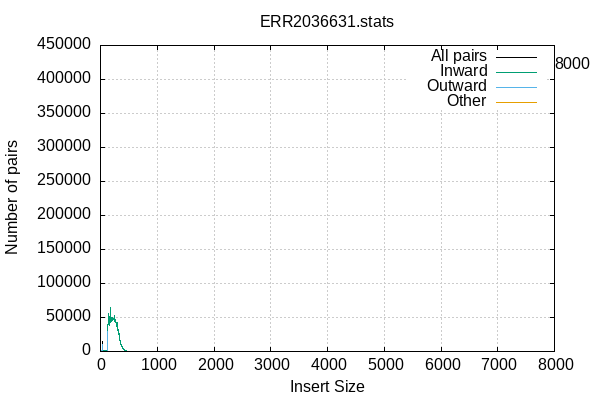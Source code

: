 
            set terminal png size 600,400 truecolor
            set output "ERR2036631-insert-size.png"
            set grid xtics ytics y2tics back lc rgb "#cccccc"
            set rmargin 5
            set label sprintf("%d",8000) at 8000+10,420942
            set ylabel  "Number of pairs"
            set xlabel  "Insert Size"
            set title "ERR2036631.stats" noenhanced
            plot \
                '-' with lines lc rgb 'black' title 'All pairs', \
                '-' with lines title 'Inward', \
                '-' with lines title 'Outward', \
                '-' with lines title 'Other'
        0	11
1	0
2	33
3	31
4	26
5	31
6	21
7	20
8	32
9	36
10	40
11	42
12	39
13	35
14	27
15	42
16	34
17	26
18	36
19	2075
20	1598
21	242
22	249
23	541
24	76
25	100
26	590
27	98
28	275
29	15049
30	398
31	78
32	145
33	1414
34	113
35	103
36	181
37	117
38	175
39	191
40	156
41	261
42	224
43	211
44	571
45	238
46	320
47	342
48	306
49	368
50	380
51	379
52	490
53	555
54	441
55	480
56	620
57	584
58	622
59	1147
60	1397
61	722
62	691
63	836
64	763
65	902
66	811
67	842
68	912
69	1002
70	843
71	907
72	1787
73	1121
74	1304
75	1102
76	1250
77	1341
78	1103
79	1069
80	1143
81	1330
82	1159
83	1200
84	1223
85	1280
86	1207
87	1333
88	1366
89	1280
90	1242
91	1263
92	1398
93	1151
94	1127
95	1214
96	1192
97	1305
98	1215
99	1336
100	1386
101	1385
102	1221
103	1152
104	1153
105	1259
106	1292
107	1268
108	1207
109	1211
110	1136
111	1227
112	1421
113	1129
114	1371
115	1472
116	1525
117	1547
118	1459
119	1412
120	1784
121	1501
122	1841
123	1645
124	2387
125	38500
126	36975
127	37890
128	37622
129	38379
130	38332
131	39120
132	40413
133	41377
134	43065
135	45649
136	55812
137	42280
138	39901
139	40629
140	46707
141	41588
142	45121
143	43335
144	43004
145	42761
146	43376
147	40808
148	40244
149	45237
150	40727
151	41147
152	42142
153	40687
154	39722
155	40679
156	41746
157	42450
158	45491
159	42981
160	43212
161	51709
162	40548
163	40223
164	39044
165	38648
166	40151
167	41005
168	42974
169	43182
170	42142
171	43081
172	47223
173	42084
174	43251
175	41957
176	44711
177	50541
178	54760
179	56095
180	48954
181	52539
182	64888
183	55334
184	52239
185	45969
186	46653
187	46537
188	45995
189	44859
190	47162
191	46643
192	44903
193	43584
194	44412
195	46923
196	45902
197	45461
198	45215
199	46118
200	48016
201	46977
202	50140
203	47218
204	46499
205	46013
206	46686
207	49999
208	47828
209	49050
210	47577
211	47262
212	47378
213	46485
214	47883
215	46574
216	48509
217	48157
218	47722
219	48648
220	47353
221	47756
222	47545
223	47389
224	47197
225	47797
226	49030
227	47517
228	48138
229	48546
230	48517
231	48482
232	48523
233	47456
234	46552
235	46490
236	46817
237	48020
238	47510
239	48584
240	50154
241	49001
242	51014
243	53489
244	50899
245	48352
246	46734
247	48112
248	48114
249	47764
250	47368
251	48252
252	48081
253	46218
254	45998
255	44773
256	45020
257	44658
258	46456
259	43676
260	44028
261	43476
262	42682
263	42365
264	42703
265	42005
266	42133
267	42098
268	42985
269	43148
270	43421
271	43236
272	42419
273	42480
274	42396
275	41209
276	40519
277	41290
278	40202
279	41633
280	41686
281	39966
282	39013
283	38897
284	38957
285	38497
286	37090
287	37027
288	36648
289	37081
290	37808
291	37144
292	36836
293	35555
294	35385
295	34936
296	37014
297	37610
298	39202
299	40427
300	42153
301	37931
302	35592
303	32592
304	31225
305	31220
306	31258
307	31567
308	32984
309	33081
310	32026
311	29526
312	28420
313	27992
314	27655
315	28046
316	26350
317	26927
318	25717
319	25500
320	26039
321	26404
322	26085
323	25849
324	24462
325	24306
326	25890
327	25393
328	25091
329	21868
330	21029
331	20054
332	19361
333	18860
334	18475
335	18226
336	17698
337	17847
338	17458
339	17604
340	16877
341	16169
342	16235
343	16025
344	15640
345	15319
346	15113
347	14677
348	13918
349	13463
350	13445
351	12870
352	12822
353	12282
354	12399
355	11787
356	11876
357	11415
358	11095
359	11088
360	10690
361	10564
362	10107
363	10162
364	9978
365	9797
366	9594
367	9374
368	9082
369	8917
370	8662
371	8521
372	8401
373	8011
374	8098
375	7781
376	7755
377	7531
378	7188
379	7022
380	6968
381	6855
382	6713
383	6565
384	6365
385	6214
386	6106
387	5940
388	5935
389	5717
390	5574
391	5339
392	5322
393	5163
394	4991
395	4857
396	4836
397	4670
398	4657
399	4565
400	4260
401	4177
402	4238
403	4241
404	4092
405	3919
406	3711
407	3865
408	3671
409	3496
410	3547
411	3344
412	3347
413	3169
414	3193
415	3093
416	3103
417	2975
418	2776
419	2758
420	2655
421	2677
422	2568
423	2521
424	2403
425	2391
426	2374
427	2247
428	2195
429	2183
430	2136
431	2049
432	1888
433	1881
434	1841
435	1911
436	2018
437	1866
438	1766
439	1619
440	1658
441	1523
442	1536
443	1443
444	1455
445	1393
446	1385
447	1359
448	1295
449	1310
450	1209
451	1215
452	1135
453	1206
454	1063
455	1022
456	1048
457	1018
458	938
459	957
460	908
461	901
462	810
463	815
464	841
465	752
466	753
467	734
468	722
469	713
470	727
471	682
472	685
473	677
474	630
475	611
476	561
477	571
478	574
479	497
480	466
481	495
482	519
483	482
484	415
485	417
486	451
487	421
488	415
489	403
490	446
491	361
492	342
493	353
494	327
495	313
496	310
497	293
498	315
499	286
500	252
501	271
502	275
503	232
504	216
505	252
506	232
507	218
508	228
509	233
510	197
511	160
512	211
513	181
514	174
515	178
516	178
517	145
518	146
519	141
520	130
521	137
522	155
523	115
524	134
525	118
526	123
527	118
528	121
529	94
530	108
531	110
532	87
533	101
534	90
535	92
536	74
537	72
538	80
539	92
540	76
541	85
542	61
543	65
544	67
545	64
546	81
547	66
548	56
549	75
550	49
551	57
552	56
553	54
554	39
555	46
556	47
557	46
558	37
559	51
560	42
561	48
562	29
563	37
564	34
565	25
566	31
567	33
568	30
569	31
570	29
571	26
572	28
573	28
574	33
575	18
576	26
577	25
578	21
579	25
580	24
581	23
582	16
583	10
584	13
585	13
586	19
587	16
588	20
589	14
590	16
591	15
592	8
593	15
594	10
595	11
596	10
597	10
598	10
599	14
600	2
601	6
602	8
603	7
604	8
605	4
606	8
607	3
608	8
609	9
610	13
611	15
612	8
613	5
614	2
615	5
616	7
617	2
618	7
619	5
620	0
621	5
622	8
623	2
624	7
625	4
626	4
627	6
628	4
629	5
630	3
631	4
632	5
633	1
634	5
635	3
636	3
637	2
638	0
639	1
640	2
641	0
642	1
643	3
644	2
645	4
646	0
647	4
648	8
649	3
650	4
651	2
652	2
653	1
654	1
655	2
656	2
657	2
658	2
659	2
660	1
661	2
662	2
663	2
664	2
665	0
666	3
667	4
668	1
669	1
670	1
671	3
672	0
673	0
674	1
675	1
676	1
677	1
678	1
679	6
680	0
681	2
682	0
683	3
684	3
685	3
686	3
687	0
688	0
689	1
690	1
691	2
692	4
693	0
694	0
695	2
696	1
697	0
698	2
699	0
700	0
701	2
702	1
703	2
704	4
705	2
706	0
707	2
708	1
709	0
710	1
711	1
712	1
713	0
714	0
715	0
716	1
717	1
718	0
719	0
720	0
721	3
722	0
723	0
724	2
725	1
726	0
727	3
728	0
729	0
730	1
731	0
732	0
733	1
734	4
735	0
736	2
737	0
738	1
739	1
740	1
741	3
742	0
743	2
744	1
745	0
746	1
747	0
748	0
749	1
750	2
751	2
752	0
753	2
754	2
755	3
756	2
757	1
758	0
759	2
760	0
761	0
762	3
763	0
764	2
765	1
766	1
767	2
768	3
769	0
770	2
771	0
772	1
773	1
774	0
775	0
776	0
777	2
778	0
779	0
780	0
781	1
782	0
783	0
784	0
785	0
786	1
787	0
788	1
789	0
790	0
791	1
792	0
793	0
794	2
795	0
796	2
797	1
798	1
799	0
800	0
801	1
802	0
803	0
804	0
805	0
806	1
807	1
808	0
809	1
810	0
811	3
812	0
813	1
814	0
815	0
816	0
817	0
818	1
819	0
820	0
821	1
822	0
823	1
824	0
825	1
826	0
827	0
828	0
829	0
830	3
831	1
832	0
833	1
834	1
835	2
836	0
837	0
838	2
839	1
840	1
841	0
842	1
843	0
844	2
845	1
846	0
847	1
848	0
849	0
850	0
851	0
852	0
853	3
854	1
855	0
856	0
857	1
858	0
859	0
860	0
861	1
862	0
863	1
864	1
865	0
866	0
867	1
868	2
869	5
870	0
871	1
872	0
873	2
874	0
875	1
876	0
877	2
878	0
879	0
880	0
881	2
882	2
883	0
884	3
885	0
886	0
887	1
888	5
889	1
890	0
891	0
892	3
893	0
894	0
895	0
896	0
897	0
898	0
899	0
900	0
901	1
902	1
903	0
904	2
905	0
906	0
907	0
908	0
909	0
910	0
911	0
912	0
913	0
914	0
915	3
916	0
917	0
918	0
919	0
920	1
921	0
922	0
923	0
924	1
925	0
926	0
927	1
928	0
929	1
930	0
931	0
932	4
933	0
934	1
935	0
936	1
937	4
938	1
939	0
940	1
941	0
942	0
943	0
944	0
945	0
946	2
947	0
948	1
949	0
950	1
951	0
952	0
953	0
954	1
955	0
956	0
957	2
958	2
959	2
960	0
961	2
962	0
963	0
964	0
965	2
966	1
967	0
968	1
969	0
970	0
971	0
972	1
973	0
974	2
975	0
976	1
977	0
978	0
979	0
980	1
981	0
982	2
983	2
984	2
985	0
986	1
987	0
988	6
989	1
990	0
991	1
992	3
993	2
994	3
995	0
996	0
997	6
998	0
999	0
1000	0
1001	3
1002	0
1003	0
1004	0
1005	0
1006	0
1007	1
1008	0
1009	2
1010	0
1011	5
1012	3
1013	1
1014	0
1015	1
1016	0
1017	0
1018	0
1019	0
1020	1
1021	1
1022	0
1023	1
1024	1
1025	0
1026	1
1027	0
1028	3
1029	0
1030	0
1031	0
1032	0
1033	1
1034	2
1035	0
1036	0
1037	0
1038	2
1039	2
1040	0
1041	0
1042	2
1043	0
1044	0
1045	0
1046	0
1047	2
1048	1
1049	1
1050	0
1051	1
1052	0
1053	1
1054	3
1055	1
1056	1
1057	0
1058	0
1059	2
1060	5
1061	2
1062	0
1063	0
1064	2
1065	0
1066	0
1067	0
1068	0
1069	1
1070	1
1071	1
1072	0
1073	0
1074	0
1075	0
1076	2
1077	0
1078	1
1079	1
1080	1
1081	0
1082	1
1083	1
1084	0
1085	1
1086	0
1087	0
1088	0
1089	0
1090	0
1091	0
1092	0
1093	1
1094	0
1095	0
1096	0
1097	1
1098	1
1099	0
1100	1
1101	0
1102	0
1103	2
1104	2
1105	0
1106	0
1107	2
1108	1
1109	1
1110	1
1111	0
1112	3
1113	0
1114	1
1115	3
1116	0
1117	1
1118	4
1119	2
1120	0
1121	0
1122	1
1123	1
1124	2
1125	0
1126	1
1127	1
1128	0
1129	3
1130	0
1131	0
1132	0
1133	1
1134	1
1135	0
1136	2
1137	0
1138	0
1139	1
1140	0
1141	5
1142	1
1143	0
1144	0
1145	1
1146	0
1147	0
1148	1
1149	2
1150	0
1151	0
1152	0
1153	2
1154	0
1155	0
1156	0
1157	1
1158	0
1159	0
1160	1
1161	1
1162	0
1163	0
1164	0
1165	1
1166	0
1167	1
1168	0
1169	0
1170	0
1171	0
1172	2
1173	0
1174	0
1175	0
1176	0
1177	0
1178	0
1179	0
1180	3
1181	0
1182	0
1183	2
1184	0
1185	0
1186	0
1187	2
1188	0
1189	2
1190	0
1191	0
1192	0
1193	0
1194	0
1195	0
1196	1
1197	1
1198	0
1199	1
1200	2
1201	0
1202	0
1203	2
1204	0
1205	2
1206	1
1207	1
1208	0
1209	1
1210	0
1211	0
1212	1
1213	1
1214	0
1215	0
1216	0
1217	0
1218	0
1219	0
1220	0
1221	1
1222	1
1223	0
1224	0
1225	0
1226	2
1227	0
1228	1
1229	0
1230	0
1231	2
1232	1
1233	1
1234	0
1235	0
1236	2
1237	0
1238	0
1239	2
1240	0
1241	2
1242	0
1243	0
1244	1
1245	2
1246	0
1247	0
1248	0
1249	0
1250	0
1251	0
1252	2
1253	0
1254	0
1255	0
1256	1
1257	0
1258	1
1259	1
1260	0
1261	0
1262	1
1263	0
1264	0
1265	0
1266	2
1267	1
1268	0
1269	1
1270	0
1271	1
1272	1
1273	1
1274	0
1275	0
1276	0
1277	0
1278	0
1279	2
1280	0
1281	0
1282	1
1283	0
1284	1
1285	1
1286	1
1287	0
1288	1
1289	0
1290	0
1291	2
1292	0
1293	1
1294	0
1295	0
1296	0
1297	0
1298	0
1299	1
1300	1
1301	0
1302	0
1303	0
1304	0
1305	1
1306	3
1307	0
1308	1
1309	0
1310	0
1311	0
1312	0
1313	0
1314	0
1315	0
1316	0
1317	3
1318	0
1319	1
1320	0
1321	2
1322	0
1323	1
1324	0
1325	0
1326	1
1327	2
1328	3
1329	0
1330	3
1331	1
1332	0
1333	0
1334	0
1335	1
1336	0
1337	0
1338	0
1339	0
1340	0
1341	0
1342	3
1343	0
1344	1
1345	1
1346	0
1347	0
1348	0
1349	1
1350	0
1351	0
1352	0
1353	2
1354	0
1355	0
1356	0
1357	0
1358	0
1359	0
1360	0
1361	1
1362	0
1363	5
1364	0
1365	2
1366	0
1367	1
1368	1
1369	1
1370	0
1371	1
1372	0
1373	0
1374	0
1375	0
1376	0
1377	0
1378	3
1379	0
1380	1
1381	1
1382	0
1383	0
1384	0
1385	1
1386	0
1387	1
1388	1
1389	0
1390	1
1391	0
1392	0
1393	0
1394	0
1395	2
1396	0
1397	1
1398	0
1399	2
1400	1
1401	0
1402	0
1403	1
1404	2
1405	1
1406	0
1407	0
1408	0
1409	0
1410	0
1411	1
1412	0
1413	2
1414	2
1415	1
1416	0
1417	1
1418	0
1419	0
1420	0
1421	0
1422	0
1423	0
1424	0
1425	0
1426	0
1427	0
1428	0
1429	0
1430	0
1431	0
1432	0
1433	0
1434	0
1435	0
1436	3
1437	1
1438	1
1439	2
1440	0
1441	0
1442	0
1443	0
1444	0
1445	0
1446	0
1447	0
1448	0
1449	0
1450	1
1451	0
1452	0
1453	0
1454	0
1455	1
1456	1
1457	0
1458	0
1459	2
1460	0
1461	0
1462	0
1463	1
1464	0
1465	0
1466	0
1467	0
1468	0
1469	0
1470	0
1471	0
1472	0
1473	0
1474	0
1475	0
1476	1
1477	0
1478	2
1479	1
1480	0
1481	0
1482	4
1483	0
1484	0
1485	0
1486	0
1487	0
1488	0
1489	0
1490	2
1491	0
1492	0
1493	0
1494	1
1495	0
1496	0
1497	0
1498	0
1499	1
1500	0
1501	1
1502	0
1503	0
1504	0
1505	0
1506	1
1507	1
1508	0
1509	0
1510	0
1511	0
1512	1
1513	0
1514	1
1515	3
1516	0
1517	0
1518	0
1519	0
1520	0
1521	4
1522	0
1523	3
1524	0
1525	0
1526	1
1527	0
1528	2
1529	1
1530	3
1531	1
1532	1
1533	1
1534	0
1535	0
1536	0
1537	0
1538	0
1539	1
1540	0
1541	3
1542	1
1543	3
1544	1
1545	0
1546	0
1547	0
1548	0
1549	2
1550	2
1551	0
1552	2
1553	0
1554	3
1555	0
1556	0
1557	1
1558	0
1559	0
1560	0
1561	0
1562	2
1563	2
1564	0
1565	1
1566	0
1567	0
1568	0
1569	0
1570	0
1571	0
1572	0
1573	0
1574	1
1575	1
1576	1
1577	0
1578	2
1579	4
1580	0
1581	4
1582	0
1583	0
1584	0
1585	1
1586	0
1587	0
1588	0
1589	2
1590	0
1591	1
1592	1
1593	0
1594	0
1595	0
1596	0
1597	1
1598	1
1599	0
1600	0
1601	0
1602	0
1603	0
1604	1
1605	0
1606	0
1607	0
1608	0
1609	0
1610	1
1611	1
1612	0
1613	0
1614	0
1615	0
1616	2
1617	0
1618	0
1619	0
1620	0
1621	0
1622	0
1623	1
1624	0
1625	0
1626	0
1627	1
1628	0
1629	3
1630	3
1631	0
1632	0
1633	0
1634	0
1635	0
1636	0
1637	2
1638	0
1639	0
1640	1
1641	1
1642	0
1643	1
1644	0
1645	0
1646	1
1647	1
1648	1
1649	1
1650	0
1651	1
1652	1
1653	0
1654	0
1655	1
1656	2
1657	0
1658	0
1659	1
1660	1
1661	0
1662	0
1663	0
1664	1
1665	1
1666	0
1667	0
1668	2
1669	0
1670	0
1671	0
1672	3
1673	0
1674	0
1675	0
1676	1
1677	0
1678	0
1679	0
1680	1
1681	0
1682	3
1683	2
1684	1
1685	1
1686	0
1687	1
1688	0
1689	0
1690	0
1691	0
1692	1
1693	1
1694	0
1695	4
1696	0
1697	0
1698	1
1699	1
1700	0
1701	0
1702	0
1703	0
1704	2
1705	0
1706	0
1707	0
1708	0
1709	0
1710	2
1711	0
1712	0
1713	0
1714	0
1715	0
1716	0
1717	0
1718	2
1719	1
1720	0
1721	0
1722	0
1723	0
1724	1
1725	0
1726	3
1727	2
1728	0
1729	0
1730	1
1731	1
1732	0
1733	0
1734	0
1735	1
1736	0
1737	0
1738	0
1739	0
1740	0
1741	1
1742	0
1743	1
1744	0
1745	0
1746	1
1747	3
1748	0
1749	1
1750	0
1751	2
1752	2
1753	0
1754	0
1755	0
1756	0
1757	0
1758	0
1759	0
1760	0
1761	0
1762	0
1763	0
1764	0
1765	1
1766	0
1767	1
1768	0
1769	2
1770	0
1771	0
1772	0
1773	2
1774	0
1775	0
1776	0
1777	3
1778	0
1779	1
1780	2
1781	0
1782	1
1783	0
1784	1
1785	0
1786	1
1787	0
1788	0
1789	0
1790	0
1791	3
1792	1
1793	1
1794	2
1795	0
1796	0
1797	0
1798	1
1799	3
1800	0
1801	1
1802	0
1803	0
1804	0
1805	0
1806	0
1807	0
1808	0
1809	1
1810	2
1811	0
1812	0
1813	0
1814	0
1815	0
1816	1
1817	0
1818	0
1819	0
1820	0
1821	0
1822	0
1823	0
1824	1
1825	1
1826	0
1827	0
1828	0
1829	0
1830	0
1831	0
1832	0
1833	0
1834	2
1835	0
1836	1
1837	1
1838	3
1839	0
1840	0
1841	3
1842	2
1843	0
1844	0
1845	0
1846	2
1847	3
1848	1
1849	0
1850	0
1851	2
1852	0
1853	1
1854	0
1855	0
1856	0
1857	0
1858	0
1859	0
1860	0
1861	2
1862	0
1863	0
1864	0
1865	0
1866	1
1867	0
1868	0
1869	0
1870	0
1871	0
1872	0
1873	0
1874	0
1875	0
1876	0
1877	0
1878	0
1879	0
1880	1
1881	1
1882	0
1883	3
1884	2
1885	0
1886	1
1887	2
1888	0
1889	0
1890	0
1891	2
1892	5
1893	0
1894	2
1895	0
1896	1
1897	0
1898	1
1899	1
1900	0
1901	0
1902	1
1903	1
1904	0
1905	3
1906	0
1907	0
1908	0
1909	0
1910	1
1911	0
1912	0
1913	0
1914	0
1915	3
1916	0
1917	0
1918	0
1919	0
1920	1
1921	0
1922	0
1923	0
1924	0
1925	0
1926	1
1927	0
1928	2
1929	0
1930	0
1931	0
1932	0
1933	0
1934	1
1935	0
1936	1
1937	1
1938	0
1939	0
1940	1
1941	1
1942	1
1943	0
1944	0
1945	2
1946	1
1947	0
1948	1
1949	0
1950	1
1951	0
1952	0
1953	0
1954	1
1955	1
1956	0
1957	0
1958	0
1959	0
1960	0
1961	0
1962	0
1963	0
1964	0
1965	2
1966	0
1967	0
1968	0
1969	0
1970	0
1971	1
1972	1
1973	0
1974	2
1975	0
1976	0
1977	0
1978	0
1979	0
1980	1
1981	0
1982	0
1983	0
1984	1
1985	1
1986	0
1987	0
1988	0
1989	1
1990	0
1991	0
1992	3
1993	1
1994	0
1995	0
1996	2
1997	0
1998	1
1999	0
2000	1
2001	0
2002	0
2003	0
2004	0
2005	0
2006	2
2007	1
2008	0
2009	0
2010	1
2011	0
2012	0
2013	0
2014	0
2015	0
2016	1
2017	0
2018	0
2019	0
2020	2
2021	0
2022	0
2023	1
2024	0
2025	1
2026	1
2027	0
2028	0
2029	1
2030	0
2031	0
2032	0
2033	0
2034	1
2035	0
2036	0
2037	1
2038	0
2039	0
2040	2
2041	0
2042	0
2043	0
2044	0
2045	0
2046	0
2047	0
2048	1
2049	0
2050	0
2051	1
2052	0
2053	0
2054	1
2055	0
2056	0
2057	1
2058	1
2059	1
2060	2
2061	1
2062	1
2063	3
2064	0
2065	0
2066	0
2067	1
2068	1
2069	0
2070	0
2071	1
2072	0
2073	0
2074	0
2075	1
2076	0
2077	0
2078	0
2079	0
2080	0
2081	0
2082	0
2083	0
2084	0
2085	2
2086	3
2087	0
2088	0
2089	0
2090	0
2091	0
2092	1
2093	1
2094	0
2095	0
2096	0
2097	1
2098	1
2099	0
2100	0
2101	0
2102	2
2103	1
2104	0
2105	0
2106	0
2107	0
2108	0
2109	0
2110	0
2111	0
2112	0
2113	0
2114	2
2115	1
2116	1
2117	0
2118	0
2119	2
2120	2
2121	0
2122	0
2123	0
2124	1
2125	0
2126	0
2127	0
2128	1
2129	0
2130	1
2131	1
2132	0
2133	0
2134	1
2135	0
2136	0
2137	0
2138	5
2139	0
2140	0
2141	0
2142	0
2143	0
2144	0
2145	1
2146	1
2147	0
2148	0
2149	1
2150	0
2151	0
2152	3
2153	0
2154	0
2155	1
2156	1
2157	0
2158	0
2159	0
2160	1
2161	0
2162	0
2163	0
2164	1
2165	1
2166	0
2167	2
2168	0
2169	2
2170	0
2171	0
2172	0
2173	2
2174	1
2175	3
2176	1
2177	1
2178	0
2179	1
2180	1
2181	0
2182	0
2183	0
2184	0
2185	0
2186	1
2187	1
2188	0
2189	0
2190	0
2191	0
2192	0
2193	1
2194	0
2195	0
2196	1
2197	3
2198	0
2199	0
2200	0
2201	0
2202	3
2203	0
2204	0
2205	0
2206	0
2207	0
2208	0
2209	0
2210	1
2211	3
2212	1
2213	0
2214	2
2215	0
2216	0
2217	0
2218	0
2219	1
2220	0
2221	0
2222	1
2223	0
2224	0
2225	0
2226	0
2227	0
2228	1
2229	0
2230	0
2231	1
2232	0
2233	0
2234	0
2235	0
2236	4
2237	1
2238	0
2239	0
2240	0
2241	1
2242	0
2243	1
2244	1
2245	0
2246	1
2247	1
2248	0
2249	0
2250	1
2251	2
2252	1
2253	0
2254	0
2255	1
2256	0
2257	0
2258	0
2259	0
2260	0
2261	1
2262	0
2263	1
2264	0
2265	1
2266	1
2267	0
2268	0
2269	1
2270	2
2271	0
2272	0
2273	0
2274	0
2275	0
2276	3
2277	0
2278	0
2279	1
2280	0
2281	0
2282	1
2283	0
2284	0
2285	0
2286	1
2287	0
2288	1
2289	0
2290	0
2291	1
2292	0
2293	0
2294	1
2295	0
2296	0
2297	0
2298	0
2299	1
2300	1
2301	2
2302	0
2303	2
2304	0
2305	0
2306	0
2307	0
2308	0
2309	1
2310	0
2311	0
2312	2
2313	0
2314	0
2315	0
2316	0
2317	0
2318	0
2319	0
2320	0
2321	0
2322	1
2323	0
2324	0
2325	1
2326	0
2327	0
2328	1
2329	1
2330	0
2331	0
2332	0
2333	0
2334	0
2335	0
2336	0
2337	1
2338	0
2339	0
2340	0
2341	0
2342	0
2343	2
2344	0
2345	0
2346	0
2347	1
2348	0
2349	0
2350	0
2351	0
2352	2
2353	0
2354	1
2355	1
2356	1
2357	3
2358	2
2359	0
2360	0
2361	0
2362	0
2363	0
2364	2
2365	1
2366	0
2367	0
2368	0
2369	1
2370	0
2371	0
2372	2
2373	0
2374	0
2375	1
2376	0
2377	2
2378	0
2379	0
2380	0
2381	0
2382	0
2383	0
2384	1
2385	0
2386	0
2387	1
2388	0
2389	0
2390	1
2391	2
2392	1
2393	0
2394	0
2395	0
2396	0
2397	0
2398	0
2399	0
2400	0
2401	0
2402	0
2403	3
2404	0
2405	0
2406	0
2407	0
2408	1
2409	0
2410	0
2411	0
2412	0
2413	0
2414	0
2415	1
2416	1
2417	0
2418	0
2419	0
2420	0
2421	0
2422	1
2423	0
2424	0
2425	3
2426	2
2427	0
2428	0
2429	0
2430	0
2431	0
2432	1
2433	0
2434	0
2435	0
2436	0
2437	0
2438	0
2439	0
2440	0
2441	0
2442	0
2443	4
2444	0
2445	1
2446	0
2447	0
2448	0
2449	0
2450	1
2451	0
2452	0
2453	0
2454	0
2455	0
2456	0
2457	1
2458	0
2459	0
2460	0
2461	1
2462	0
2463	0
2464	0
2465	0
2466	1
2467	1
2468	0
2469	2
2470	1
2471	0
2472	0
2473	0
2474	0
2475	0
2476	1
2477	0
2478	0
2479	0
2480	0
2481	2
2482	0
2483	0
2484	0
2485	2
2486	0
2487	0
2488	4
2489	0
2490	0
2491	0
2492	0
2493	0
2494	0
2495	0
2496	1
2497	0
2498	0
2499	0
2500	0
2501	0
2502	0
2503	2
2504	1
2505	0
2506	0
2507	0
2508	1
2509	0
2510	0
2511	0
2512	1
2513	0
2514	0
2515	0
2516	0
2517	1
2518	0
2519	0
2520	0
2521	1
2522	2
2523	1
2524	0
2525	0
2526	0
2527	1
2528	0
2529	0
2530	0
2531	1
2532	0
2533	0
2534	1
2535	2
2536	0
2537	0
2538	0
2539	0
2540	0
2541	0
2542	0
2543	0
2544	1
2545	0
2546	0
2547	0
2548	1
2549	0
2550	3
2551	0
2552	0
2553	0
2554	1
2555	1
2556	2
2557	0
2558	0
2559	0
2560	0
2561	1
2562	0
2563	0
2564	1
2565	0
2566	0
2567	1
2568	0
2569	0
2570	0
2571	2
2572	0
2573	1
2574	0
2575	2
2576	2
2577	0
2578	0
2579	0
2580	0
2581	0
2582	0
2583	0
2584	4
2585	0
2586	1
2587	0
2588	1
2589	2
2590	0
2591	0
2592	1
2593	2
2594	0
2595	0
2596	0
2597	0
2598	0
2599	0
2600	1
2601	0
2602	1
2603	0
2604	0
2605	0
2606	0
2607	0
2608	0
2609	0
2610	0
2611	0
2612	0
2613	0
2614	0
2615	0
2616	0
2617	0
2618	1
2619	0
2620	1
2621	1
2622	0
2623	0
2624	0
2625	0
2626	2
2627	0
2628	1
2629	0
2630	0
2631	0
2632	0
2633	0
2634	0
2635	2
2636	0
2637	0
2638	0
2639	0
2640	0
2641	0
2642	0
2643	0
2644	0
2645	0
2646	0
2647	0
2648	0
2649	1
2650	0
2651	1
2652	0
2653	0
2654	0
2655	0
2656	1
2657	1
2658	0
2659	1
2660	0
2661	0
2662	0
2663	0
2664	0
2665	0
2666	0
2667	0
2668	1
2669	1
2670	0
2671	0
2672	2
2673	0
2674	0
2675	0
2676	0
2677	1
2678	0
2679	0
2680	0
2681	0
2682	0
2683	0
2684	0
2685	0
2686	0
2687	0
2688	0
2689	0
2690	0
2691	2
2692	2
2693	0
2694	0
2695	0
2696	0
2697	0
2698	1
2699	0
2700	0
2701	0
2702	0
2703	0
2704	0
2705	0
2706	0
2707	0
2708	0
2709	1
2710	0
2711	0
2712	1
2713	0
2714	1
2715	1
2716	0
2717	0
2718	0
2719	0
2720	3
2721	0
2722	0
2723	2
2724	0
2725	0
2726	0
2727	1
2728	1
2729	0
2730	1
2731	0
2732	0
2733	0
2734	2
2735	1
2736	0
2737	0
2738	0
2739	0
2740	5
2741	0
2742	0
2743	0
2744	0
2745	0
2746	0
2747	0
2748	0
2749	0
2750	0
2751	3
2752	0
2753	0
2754	1
2755	0
2756	3
2757	0
2758	1
2759	0
2760	2
2761	0
2762	0
2763	0
2764	0
2765	0
2766	0
2767	0
2768	0
2769	0
2770	0
2771	0
2772	0
2773	0
2774	0
2775	1
2776	0
2777	0
2778	0
2779	0
2780	0
2781	0
2782	0
2783	0
2784	1
2785	1
2786	0
2787	0
2788	0
2789	1
2790	1
2791	0
2792	0
2793	1
2794	0
2795	0
2796	0
2797	0
2798	0
2799	0
2800	0
2801	0
2802	0
2803	1
2804	2
2805	0
2806	0
2807	0
2808	0
2809	0
2810	0
2811	0
2812	0
2813	0
2814	0
2815	0
2816	0
2817	0
2818	0
2819	1
2820	0
2821	3
2822	0
2823	0
2824	0
2825	0
2826	4
2827	0
2828	1
2829	0
2830	0
2831	0
2832	0
2833	0
2834	0
2835	0
2836	0
2837	0
2838	0
2839	2
2840	0
2841	1
2842	0
2843	0
2844	0
2845	4
2846	3
2847	1
2848	0
2849	0
2850	0
2851	0
2852	1
2853	0
2854	0
2855	0
2856	0
2857	1
2858	0
2859	0
2860	0
2861	0
2862	1
2863	1
2864	0
2865	0
2866	0
2867	1
2868	0
2869	0
2870	0
2871	0
2872	0
2873	2
2874	0
2875	0
2876	0
2877	1
2878	0
2879	1
2880	1
2881	0
2882	0
2883	0
2884	0
2885	0
2886	1
2887	0
2888	0
2889	0
2890	0
2891	0
2892	0
2893	0
2894	0
2895	2
2896	0
2897	0
2898	2
2899	0
2900	0
2901	3
2902	1
2903	0
2904	0
2905	0
2906	0
2907	1
2908	0
2909	0
2910	0
2911	0
2912	0
2913	0
2914	0
2915	1
2916	0
2917	2
2918	1
2919	0
2920	1
2921	0
2922	2
2923	2
2924	0
2925	1
2926	1
2927	0
2928	0
2929	0
2930	0
2931	1
2932	0
2933	1
2934	0
2935	1
2936	0
2937	1
2938	0
2939	1
2940	0
2941	1
2942	1
2943	0
2944	0
2945	1
2946	0
2947	0
2948	0
2949	0
2950	0
2951	0
2952	1
2953	0
2954	0
2955	0
2956	0
2957	0
2958	0
2959	0
2960	1
2961	0
2962	0
2963	0
2964	1
2965	0
2966	0
2967	1
2968	1
2969	0
2970	1
2971	0
2972	0
2973	0
2974	3
2975	1
2976	0
2977	3
2978	0
2979	0
2980	0
2981	0
2982	1
2983	0
2984	0
2985	0
2986	1
2987	0
2988	0
2989	3
2990	0
2991	0
2992	0
2993	1
2994	0
2995	0
2996	1
2997	0
2998	1
2999	0
3000	1
3001	0
3002	1
3003	0
3004	2
3005	0
3006	0
3007	0
3008	0
3009	3
3010	1
3011	1
3012	0
3013	0
3014	0
3015	0
3016	1
3017	0
3018	0
3019	0
3020	0
3021	0
3022	0
3023	0
3024	1
3025	0
3026	0
3027	1
3028	0
3029	0
3030	0
3031	0
3032	2
3033	0
3034	0
3035	0
3036	1
3037	0
3038	0
3039	0
3040	0
3041	0
3042	0
3043	0
3044	0
3045	0
3046	0
3047	0
3048	0
3049	2
3050	0
3051	0
3052	0
3053	2
3054	0
3055	0
3056	0
3057	0
3058	3
3059	0
3060	0
3061	0
3062	0
3063	0
3064	3
3065	0
3066	1
3067	3
3068	0
3069	0
3070	0
3071	0
3072	0
3073	0
3074	0
3075	0
3076	0
3077	0
3078	0
3079	2
3080	0
3081	0
3082	0
3083	1
3084	0
3085	0
3086	0
3087	0
3088	0
3089	0
3090	0
3091	1
3092	2
3093	0
3094	0
3095	0
3096	0
3097	0
3098	0
3099	1
3100	0
3101	0
3102	0
3103	0
3104	0
3105	0
3106	3
3107	2
3108	0
3109	0
3110	2
3111	2
3112	0
3113	0
3114	0
3115	0
3116	0
3117	2
3118	1
3119	0
3120	0
3121	0
3122	0
3123	0
3124	0
3125	0
3126	0
3127	3
3128	0
3129	0
3130	0
3131	0
3132	1
3133	0
3134	0
3135	0
3136	0
3137	0
3138	2
3139	0
3140	0
3141	0
3142	1
3143	1
3144	0
3145	0
3146	0
3147	0
3148	0
3149	0
3150	3
3151	0
3152	0
3153	0
3154	0
3155	1
3156	4
3157	1
3158	0
3159	0
3160	0
3161	1
3162	0
3163	1
3164	0
3165	1
3166	0
3167	0
3168	2
3169	1
3170	1
3171	0
3172	0
3173	1
3174	0
3175	3
3176	4
3177	0
3178	0
3179	1
3180	0
3181	0
3182	1
3183	0
3184	0
3185	0
3186	0
3187	0
3188	0
3189	0
3190	0
3191	0
3192	0
3193	0
3194	2
3195	0
3196	0
3197	0
3198	0
3199	0
3200	0
3201	1
3202	0
3203	1
3204	0
3205	0
3206	2
3207	1
3208	0
3209	0
3210	1
3211	1
3212	2
3213	0
3214	0
3215	0
3216	2
3217	2
3218	0
3219	0
3220	1
3221	0
3222	0
3223	0
3224	1
3225	0
3226	1
3227	0
3228	0
3229	0
3230	1
3231	1
3232	1
3233	1
3234	0
3235	0
3236	3
3237	0
3238	2
3239	0
3240	1
3241	0
3242	0
3243	0
3244	0
3245	0
3246	0
3247	0
3248	0
3249	1
3250	1
3251	0
3252	0
3253	0
3254	0
3255	0
3256	0
3257	0
3258	0
3259	4
3260	0
3261	0
3262	0
3263	0
3264	0
3265	0
3266	0
3267	0
3268	0
3269	0
3270	0
3271	1
3272	1
3273	0
3274	0
3275	1
3276	1
3277	1
3278	0
3279	0
3280	0
3281	0
3282	0
3283	1
3284	0
3285	0
3286	0
3287	0
3288	0
3289	0
3290	1
3291	0
3292	0
3293	0
3294	1
3295	0
3296	0
3297	0
3298	0
3299	0
3300	0
3301	0
3302	0
3303	0
3304	1
3305	0
3306	1
3307	0
3308	0
3309	0
3310	0
3311	0
3312	1
3313	0
3314	0
3315	0
3316	0
3317	0
3318	0
3319	0
3320	0
3321	0
3322	0
3323	1
3324	0
3325	1
3326	0
3327	0
3328	1
3329	0
3330	0
3331	0
3332	0
3333	0
3334	1
3335	0
3336	0
3337	0
3338	1
3339	0
3340	0
3341	0
3342	1
3343	0
3344	0
3345	0
3346	1
3347	1
3348	0
3349	1
3350	0
3351	0
3352	0
3353	0
3354	0
3355	0
3356	0
3357	0
3358	0
3359	0
3360	2
3361	2
3362	1
3363	0
3364	0
3365	0
3366	0
3367	3
3368	0
3369	0
3370	0
3371	0
3372	0
3373	1
3374	0
3375	2
3376	3
3377	1
3378	0
3379	0
3380	0
3381	0
3382	0
3383	1
3384	1
3385	0
3386	0
3387	0
3388	1
3389	0
3390	0
3391	0
3392	0
3393	2
3394	0
3395	0
3396	0
3397	0
3398	0
3399	0
3400	0
3401	1
3402	1
3403	1
3404	1
3405	1
3406	0
3407	0
3408	0
3409	0
3410	0
3411	0
3412	0
3413	0
3414	0
3415	1
3416	0
3417	0
3418	0
3419	0
3420	1
3421	0
3422	0
3423	1
3424	0
3425	0
3426	1
3427	0
3428	0
3429	0
3430	3
3431	1
3432	0
3433	0
3434	0
3435	0
3436	1
3437	3
3438	0
3439	0
3440	0
3441	0
3442	1
3443	3
3444	1
3445	0
3446	1
3447	0
3448	0
3449	1
3450	2
3451	2
3452	1
3453	1
3454	1
3455	0
3456	0
3457	1
3458	0
3459	0
3460	1
3461	0
3462	1
3463	0
3464	0
3465	0
3466	0
3467	2
3468	1
3469	0
3470	1
3471	0
3472	0
3473	0
3474	0
3475	0
3476	2
3477	3
3478	0
3479	0
3480	0
3481	0
3482	0
3483	0
3484	0
3485	0
3486	0
3487	0
3488	0
3489	2
3490	0
3491	1
3492	0
3493	0
3494	0
3495	0
3496	1
3497	0
3498	0
3499	0
3500	0
3501	0
3502	0
3503	0
3504	0
3505	0
3506	0
3507	0
3508	0
3509	3
3510	1
3511	1
3512	0
3513	1
3514	0
3515	0
3516	0
3517	0
3518	0
3519	0
3520	0
3521	1
3522	3
3523	1
3524	0
3525	1
3526	1
3527	0
3528	1
3529	2
3530	0
3531	0
3532	0
3533	0
3534	1
3535	0
3536	0
3537	0
3538	1
3539	0
3540	0
3541	0
3542	0
3543	2
3544	0
3545	0
3546	0
3547	0
3548	0
3549	2
3550	0
3551	1
3552	0
3553	0
3554	0
3555	0
3556	0
3557	0
3558	0
3559	0
3560	0
3561	1
3562	0
3563	0
3564	2
3565	2
3566	0
3567	0
3568	1
3569	0
3570	0
3571	0
3572	0
3573	1
3574	0
3575	1
3576	0
3577	0
3578	0
3579	0
3580	0
3581	0
3582	0
3583	0
3584	0
3585	0
3586	0
3587	0
3588	0
3589	0
3590	0
3591	0
3592	0
3593	0
3594	0
3595	0
3596	1
3597	0
3598	0
3599	0
3600	0
3601	0
3602	2
3603	0
3604	0
3605	2
3606	1
3607	0
3608	0
3609	1
3610	0
3611	0
3612	0
3613	0
3614	0
3615	0
3616	0
3617	3
3618	0
3619	1
3620	0
3621	2
3622	0
3623	0
3624	0
3625	0
3626	0
3627	1
3628	0
3629	0
3630	0
3631	1
3632	0
3633	0
3634	0
3635	0
3636	0
3637	0
3638	0
3639	6
3640	0
3641	0
3642	1
3643	0
3644	0
3645	0
3646	1
3647	2
3648	1
3649	0
3650	0
3651	1
3652	0
3653	0
3654	1
3655	0
3656	0
3657	0
3658	0
3659	0
3660	0
3661	0
3662	0
3663	3
3664	0
3665	1
3666	1
3667	0
3668	0
3669	0
3670	0
3671	2
3672	0
3673	1
3674	0
3675	0
3676	0
3677	0
3678	1
3679	0
3680	1
3681	0
3682	0
3683	0
3684	0
3685	1
3686	1
3687	1
3688	0
3689	0
3690	1
3691	1
3692	1
3693	0
3694	0
3695	0
3696	0
3697	0
3698	0
3699	0
3700	0
3701	3
3702	0
3703	1
3704	0
3705	0
3706	0
3707	0
3708	1
3709	1
3710	1
3711	0
3712	0
3713	0
3714	0
3715	1
3716	0
3717	1
3718	0
3719	0
3720	0
3721	0
3722	0
3723	0
3724	0
3725	0
3726	0
3727	0
3728	0
3729	0
3730	0
3731	0
3732	0
3733	0
3734	0
3735	0
3736	0
3737	1
3738	1
3739	0
3740	0
3741	0
3742	0
3743	0
3744	0
3745	1
3746	1
3747	0
3748	0
3749	0
3750	1
3751	1
3752	1
3753	0
3754	1
3755	1
3756	1
3757	0
3758	1
3759	1
3760	0
3761	0
3762	1
3763	0
3764	2
3765	0
3766	1
3767	0
3768	2
3769	0
3770	0
3771	0
3772	0
3773	3
3774	0
3775	0
3776	0
3777	0
3778	0
3779	0
3780	0
3781	1
3782	1
3783	0
3784	1
3785	1
3786	0
3787	1
3788	0
3789	0
3790	0
3791	0
3792	1
3793	1
3794	0
3795	0
3796	1
3797	0
3798	0
3799	1
3800	1
3801	0
3802	0
3803	0
3804	0
3805	0
3806	1
3807	1
3808	1
3809	0
3810	0
3811	0
3812	0
3813	1
3814	0
3815	1
3816	0
3817	1
3818	0
3819	0
3820	0
3821	0
3822	1
3823	0
3824	0
3825	3
3826	0
3827	0
3828	0
3829	2
3830	0
3831	0
3832	0
3833	0
3834	1
3835	0
3836	0
3837	1
3838	0
3839	0
3840	0
3841	0
3842	2
3843	0
3844	0
3845	0
3846	0
3847	2
3848	0
3849	0
3850	0
3851	0
3852	1
3853	0
3854	0
3855	0
3856	0
3857	0
3858	0
3859	0
3860	2
3861	0
3862	1
3863	0
3864	0
3865	0
3866	1
3867	0
3868	1
3869	1
3870	2
3871	0
3872	0
3873	0
3874	1
3875	0
3876	0
3877	0
3878	0
3879	1
3880	0
3881	0
3882	0
3883	0
3884	0
3885	1
3886	1
3887	0
3888	2
3889	0
3890	0
3891	1
3892	1
3893	1
3894	0
3895	0
3896	2
3897	0
3898	0
3899	0
3900	0
3901	0
3902	0
3903	0
3904	0
3905	0
3906	0
3907	0
3908	0
3909	0
3910	0
3911	0
3912	0
3913	1
3914	0
3915	0
3916	0
3917	0
3918	0
3919	0
3920	0
3921	0
3922	1
3923	0
3924	0
3925	0
3926	0
3927	0
3928	1
3929	0
3930	1
3931	0
3932	0
3933	0
3934	0
3935	0
3936	0
3937	2
3938	0
3939	2
3940	0
3941	1
3942	0
3943	0
3944	0
3945	0
3946	2
3947	4
3948	2
3949	2
3950	4
3951	2
3952	5
3953	1
3954	3
3955	2
3956	6
3957	0
3958	0
3959	1
3960	0
3961	0
3962	0
3963	1
3964	0
3965	2
3966	0
3967	0
3968	2
3969	0
3970	0
3971	0
3972	0
3973	2
3974	2
3975	2
3976	0
3977	1
3978	1
3979	0
3980	2
3981	1
3982	1
3983	0
3984	0
3985	1
3986	0
3987	0
3988	0
3989	3
3990	3
3991	0
3992	0
3993	0
3994	0
3995	2
3996	1
3997	10
3998	6
3999	4
4000	7
4001	4
4002	3
4003	1
4004	9
4005	22
4006	11
4007	8
4008	9
4009	0
4010	1
4011	12
4012	2
4013	2
4014	2
4015	2
4016	3
4017	1
4018	2
4019	0
4020	0
4021	4
4022	0
4023	1
4024	2
4025	1
4026	2
4027	1
4028	0
4029	1
4030	1
4031	4
4032	2
4033	1
4034	1
4035	4
4036	0
4037	0
4038	1
4039	0
4040	4
4041	2
4042	1
4043	0
4044	1
4045	1
4046	3
4047	1
4048	5
4049	0
4050	6
4051	0
4052	1
4053	2
4054	3
4055	3
4056	0
4057	4
4058	3
4059	4
4060	0
4061	0
4062	1
4063	2
4064	6
4065	2
4066	3
4067	4
4068	7
4069	2
4070	6
4071	6
4072	5
4073	3
4074	0
4075	9
4076	2
4077	0
4078	2
4079	3
4080	2
4081	0
4082	2
4083	2
4084	1
4085	2
4086	3
4087	1
4088	0
4089	0
4090	0
4091	0
4092	0
4093	0
4094	0
4095	1
4096	1
4097	4
4098	3
4099	1
4100	4
4101	5
4102	5
4103	5
4104	3
4105	7
4106	14
4107	7
4108	13
4109	1
4110	3
4111	0
4112	0
4113	1
4114	1
4115	8
4116	1
4117	1
4118	0
4119	2
4120	2
4121	1
4122	4
4123	8
4124	2
4125	2
4126	4
4127	2
4128	1
4129	3
4130	6
4131	3
4132	0
4133	2
4134	2
4135	0
4136	3
4137	2
4138	0
4139	1
4140	0
4141	1
4142	0
4143	0
4144	0
4145	1
4146	0
4147	3
4148	1
4149	4
4150	0
4151	0
4152	5
4153	2
4154	0
4155	3
4156	1
4157	0
4158	4
4159	1
4160	1
4161	0
4162	3
4163	8
4164	4
4165	1
4166	0
4167	1
4168	4
4169	2
4170	2
4171	5
4172	1
4173	1
4174	5
4175	18
4176	5
4177	11
4178	2
4179	1
4180	3
4181	0
4182	7
4183	1
4184	2
4185	0
4186	3
4187	0
4188	2
4189	0
4190	4
4191	1
4192	0
4193	1
4194	2
4195	1
4196	0
4197	0
4198	1
4199	0
4200	2
4201	2
4202	1
4203	2
4204	3
4205	1
4206	3
4207	2
4208	3
4209	2
4210	0
4211	0
4212	0
4213	2
4214	0
4215	0
4216	0
4217	2
4218	0
4219	0
4220	4
4221	1
4222	0
4223	1
4224	1
4225	0
4226	0
4227	1
4228	0
4229	1
4230	0
4231	1
4232	0
4233	0
4234	1
4235	1
4236	0
4237	0
4238	1
4239	6
4240	0
4241	0
4242	1
4243	2
4244	2
4245	0
4246	0
4247	0
4248	0
4249	2
4250	1
4251	1
4252	1
4253	2
4254	1
4255	0
4256	2
4257	0
4258	3
4259	0
4260	2
4261	0
4262	1
4263	1
4264	1
4265	0
4266	1
4267	0
4268	0
4269	0
4270	1
4271	0
4272	0
4273	1
4274	1
4275	0
4276	0
4277	1
4278	0
4279	0
4280	1
4281	0
4282	1
4283	1
4284	1
4285	2
4286	0
4287	1
4288	1
4289	1
4290	0
4291	3
4292	0
4293	4
4294	0
4295	1
4296	0
4297	3
4298	0
4299	4
4300	6
4301	0
4302	0
4303	2
4304	0
4305	1
4306	3
4307	4
4308	0
4309	1
4310	0
4311	0
4312	1
4313	0
4314	3
4315	1
4316	2
4317	1
4318	1
4319	0
4320	0
4321	1
4322	1
4323	3
4324	3
4325	5
4326	0
4327	0
4328	1
4329	0
4330	1
4331	1
4332	3
4333	1
4334	1
4335	0
4336	2
4337	0
4338	1
4339	0
4340	0
4341	1
4342	0
4343	0
4344	1
4345	0
4346	0
4347	0
4348	1
4349	2
4350	1
4351	1
4352	3
4353	1
4354	1
4355	3
4356	0
4357	0
4358	2
4359	1
4360	0
4361	1
4362	3
4363	0
4364	0
4365	0
4366	0
4367	1
4368	3
4369	0
4370	1
4371	4
4372	0
4373	0
4374	3
4375	2
4376	4
4377	2
4378	3
4379	6
4380	0
4381	5
4382	1
4383	1
4384	3
4385	0
4386	0
4387	5
4388	1
4389	1
4390	2
4391	2
4392	0
4393	0
4394	3
4395	3
4396	1
4397	1
4398	2
4399	3
4400	4
4401	3
4402	0
4403	2
4404	1
4405	1
4406	5
4407	2
4408	2
4409	1
4410	5
4411	1
4412	2
4413	5
4414	4
4415	2
4416	1
4417	0
4418	2
4419	1
4420	0
4421	3
4422	3
4423	0
4424	2
4425	4
4426	0
4427	5
4428	1
4429	0
4430	0
4431	1
4432	2
4433	0
4434	3
4435	3
4436	3
4437	0
4438	1
4439	0
4440	2
4441	0
4442	2
4443	0
4444	2
4445	0
4446	0
4447	0
4448	1
4449	1
4450	2
4451	3
4452	2
4453	2
4454	2
4455	4
4456	1
4457	6
4458	1
4459	1
4460	4
4461	2
4462	5
4463	1
4464	1
4465	2
4466	2
4467	2
4468	3
4469	2
4470	2
4471	0
4472	5
4473	0
4474	1
4475	2
4476	1
4477	1
4478	2
4479	1
4480	0
4481	3
4482	0
4483	3
4484	5
4485	1
4486	3
4487	2
4488	1
4489	8
4490	3
4491	1
4492	3
4493	2
4494	5
4495	4
4496	1
4497	0
4498	4
4499	5
4500	5
4501	0
4502	5
4503	0
4504	0
4505	2
4506	1
4507	8
4508	2
4509	3
4510	4
4511	1
4512	4
4513	0
4514	5
4515	1
4516	0
4517	6
4518	2
4519	0
4520	0
4521	1
4522	1
4523	1
4524	0
4525	1
4526	2
4527	4
4528	0
4529	0
4530	0
4531	0
4532	2
4533	6
4534	0
4535	3
4536	0
4537	1
4538	0
4539	0
4540	0
4541	0
4542	0
4543	0
4544	0
4545	0
4546	0
4547	0
4548	0
4549	0
4550	1
4551	1
4552	0
4553	0
4554	1
4555	0
4556	0
4557	0
4558	0
4559	1
4560	2
4561	2
4562	1
4563	0
4564	2
4565	0
4566	0
4567	2
4568	0
4569	0
4570	0
4571	2
4572	0
4573	0
4574	0
4575	0
4576	0
4577	0
4578	0
4579	1
4580	2
4581	0
4582	0
4583	2
4584	0
4585	2
4586	1
4587	0
4588	0
4589	2
4590	1
4591	0
4592	0
4593	0
4594	0
4595	1
4596	0
4597	1
4598	2
4599	0
4600	0
4601	0
4602	0
4603	0
4604	0
4605	0
4606	1
4607	0
4608	2
4609	0
4610	1
4611	1
4612	1
4613	0
4614	0
4615	3
4616	0
4617	0
4618	0
4619	0
4620	0
4621	0
4622	0
4623	0
4624	0
4625	2
4626	2
4627	0
4628	0
4629	0
4630	0
4631	0
4632	0
4633	0
4634	0
4635	0
4636	0
4637	0
4638	0
4639	0
4640	2
4641	0
4642	1
4643	0
4644	0
4645	0
4646	0
4647	0
4648	2
4649	0
4650	0
4651	0
4652	0
4653	0
4654	0
4655	2
4656	4
4657	0
4658	0
4659	0
4660	0
4661	1
4662	0
4663	2
4664	0
4665	0
4666	0
4667	0
4668	0
4669	0
4670	0
4671	0
4672	0
4673	1
4674	0
4675	0
4676	1
4677	0
4678	0
4679	0
4680	0
4681	0
4682	0
4683	0
4684	0
4685	1
4686	0
4687	0
4688	1
4689	1
4690	1
4691	0
4692	0
4693	0
4694	0
4695	0
4696	0
4697	0
4698	1
4699	0
4700	0
4701	1
4702	0
4703	0
4704	0
4705	0
4706	0
4707	2
4708	0
4709	0
4710	0
4711	1
4712	1
4713	0
4714	0
4715	0
4716	0
4717	0
4718	0
4719	0
4720	0
4721	0
4722	2
4723	1
4724	0
4725	0
4726	0
4727	1
4728	0
4729	0
4730	1
4731	0
4732	5
4733	0
4734	0
4735	0
4736	0
4737	0
4738	0
4739	0
4740	0
4741	1
4742	0
4743	1
4744	0
4745	0
4746	0
4747	0
4748	3
4749	0
4750	0
4751	0
4752	1
4753	0
4754	0
4755	0
4756	0
4757	4
4758	0
4759	0
4760	0
4761	1
4762	2
4763	0
4764	0
4765	0
4766	0
4767	0
4768	2
4769	2
4770	0
4771	0
4772	0
4773	2
4774	0
4775	1
4776	0
4777	0
4778	1
4779	0
4780	0
4781	0
4782	0
4783	0
4784	0
4785	0
4786	0
4787	1
4788	0
4789	1
4790	1
4791	2
4792	0
4793	0
4794	0
4795	0
4796	0
4797	1
4798	0
4799	1
4800	1
4801	0
4802	1
4803	1
4804	0
4805	0
4806	0
4807	0
4808	0
4809	0
4810	2
4811	0
4812	0
4813	0
4814	0
4815	2
4816	0
4817	0
4818	1
4819	0
4820	0
4821	0
4822	0
4823	2
4824	0
4825	0
4826	0
4827	0
4828	0
4829	0
4830	0
4831	0
4832	0
4833	0
4834	2
4835	0
4836	1
4837	2
4838	0
4839	1
4840	0
4841	0
4842	0
4843	0
4844	1
4845	1
4846	1
4847	1
4848	0
4849	0
4850	0
4851	0
4852	0
4853	0
4854	0
4855	0
4856	0
4857	0
4858	0
4859	0
4860	0
4861	0
4862	0
4863	0
4864	0
4865	1
4866	0
4867	0
4868	0
4869	0
4870	1
4871	0
4872	0
4873	0
4874	1
4875	0
4876	0
4877	0
4878	0
4879	0
4880	1
4881	0
4882	2
4883	0
4884	0
4885	0
4886	0
4887	0
4888	0
4889	0
4890	0
4891	0
4892	0
4893	0
4894	0
4895	0
4896	0
4897	0
4898	0
4899	0
4900	0
4901	0
4902	0
4903	0
4904	0
4905	0
4906	1
4907	0
4908	0
4909	0
4910	0
4911	1
4912	0
4913	0
4914	0
4915	0
4916	1
4917	0
4918	0
4919	0
4920	0
4921	2
4922	0
4923	0
4924	0
4925	3
4926	0
4927	0
4928	0
4929	0
4930	0
4931	2
4932	0
4933	0
4934	0
4935	1
4936	0
4937	1
4938	0
4939	0
4940	0
4941	0
4942	0
4943	0
4944	0
4945	0
4946	0
4947	0
4948	1
4949	0
4950	0
4951	0
4952	0
4953	0
4954	0
4955	1
4956	0
4957	0
4958	0
4959	5
4960	0
4961	0
4962	0
4963	0
4964	0
4965	0
4966	1
4967	0
4968	0
4969	1
4970	0
4971	0
4972	0
4973	0
4974	1
4975	0
4976	0
4977	0
4978	0
4979	0
4980	0
4981	0
4982	0
4983	4
4984	4
4985	1
4986	1
4987	0
4988	1
4989	0
4990	0
4991	0
4992	0
4993	0
4994	0
4995	0
4996	0
4997	0
4998	1
4999	0
5000	0
5001	0
5002	1
5003	1
5004	0
5005	1
5006	0
5007	1
5008	1
5009	2
5010	0
5011	0
5012	0
5013	2
5014	0
5015	0
5016	0
5017	0
5018	1
5019	0
5020	1
5021	1
5022	0
5023	0
5024	0
5025	0
5026	0
5027	0
5028	0
5029	1
5030	0
5031	0
5032	0
5033	0
5034	0
5035	0
5036	0
5037	0
5038	0
5039	0
5040	0
5041	0
5042	0
5043	1
5044	0
5045	0
5046	2
5047	0
5048	0
5049	0
5050	0
5051	2
5052	0
5053	0
5054	0
5055	0
5056	2
5057	0
5058	0
5059	0
5060	0
5061	0
5062	0
5063	0
5064	1
5065	0
5066	1
5067	0
5068	0
5069	1
5070	0
5071	0
5072	2
5073	0
5074	0
5075	0
5076	0
5077	2
5078	1
5079	0
5080	0
5081	0
5082	0
5083	0
5084	0
5085	0
5086	0
5087	0
5088	1
5089	0
5090	0
5091	0
5092	0
5093	0
5094	1
5095	0
5096	0
5097	0
5098	0
5099	0
5100	0
5101	1
5102	0
5103	0
5104	0
5105	0
5106	0
5107	0
5108	2
5109	0
5110	0
5111	0
5112	0
5113	0
5114	1
5115	0
5116	2
5117	0
5118	0
5119	0
5120	1
5121	0
5122	0
5123	0
5124	0
5125	0
5126	0
5127	1
5128	0
5129	0
5130	0
5131	1
5132	1
5133	0
5134	0
5135	0
5136	0
5137	0
5138	0
5139	0
5140	0
5141	1
5142	0
5143	0
5144	0
5145	0
5146	0
5147	1
5148	0
5149	0
5150	0
5151	0
5152	0
5153	0
5154	0
5155	0
5156	1
5157	0
5158	0
5159	0
5160	0
5161	0
5162	0
5163	0
5164	2
5165	0
5166	0
5167	0
5168	0
5169	1
5170	0
5171	0
5172	0
5173	1
5174	0
5175	2
5176	0
5177	0
5178	0
5179	0
5180	2
5181	0
5182	1
5183	0
5184	0
5185	0
5186	0
5187	0
5188	0
5189	0
5190	0
5191	0
5192	0
5193	0
5194	0
5195	0
5196	0
5197	0
5198	1
5199	0
5200	4
5201	1
5202	0
5203	0
5204	1
5205	1
5206	0
5207	0
5208	0
5209	0
5210	0
5211	0
5212	0
5213	1
5214	0
5215	0
5216	0
5217	0
5218	1
5219	0
5220	1
5221	0
5222	0
5223	0
5224	0
5225	0
5226	0
5227	0
5228	0
5229	0
5230	0
5231	0
5232	0
5233	0
5234	0
5235	0
5236	0
5237	0
5238	0
5239	0
5240	0
5241	2
5242	0
5243	0
5244	0
5245	0
5246	0
5247	0
5248	0
5249	0
5250	0
5251	0
5252	1
5253	0
5254	0
5255	0
5256	1
5257	0
5258	0
5259	1
5260	0
5261	1
5262	0
5263	0
5264	0
5265	0
5266	1
5267	1
5268	0
5269	0
5270	0
5271	0
5272	0
5273	0
5274	1
5275	3
5276	0
5277	1
5278	0
5279	1
5280	0
5281	0
5282	0
5283	0
5284	2
5285	0
5286	0
5287	0
5288	0
5289	0
5290	2
5291	0
5292	0
5293	0
5294	0
5295	0
5296	0
5297	0
5298	1
5299	0
5300	0
5301	0
5302	0
5303	0
5304	0
5305	0
5306	0
5307	0
5308	0
5309	0
5310	2
5311	0
5312	1
5313	0
5314	0
5315	1
5316	0
5317	2
5318	0
5319	4
5320	3
5321	0
5322	0
5323	1
5324	0
5325	1
5326	1
5327	0
5328	0
5329	1
5330	0
5331	1
5332	0
5333	0
5334	0
5335	0
5336	0
5337	0
5338	2
5339	1
5340	0
5341	1
5342	0
5343	0
5344	0
5345	0
5346	0
5347	0
5348	0
5349	0
5350	0
5351	0
5352	1
5353	0
5354	1
5355	2
5356	0
5357	0
5358	1
5359	0
5360	0
5361	0
5362	0
5363	0
5364	0
5365	1
5366	0
5367	2
5368	1
5369	1
5370	0
5371	1
5372	0
5373	1
5374	0
5375	0
5376	0
5377	0
5378	0
5379	1
5380	0
5381	0
5382	0
5383	0
5384	1
5385	0
5386	0
5387	1
5388	0
5389	1
5390	2
5391	0
5392	1
5393	0
5394	0
5395	0
5396	0
5397	0
5398	0
5399	0
5400	0
5401	1
5402	0
5403	0
5404	0
5405	0
5406	0
5407	0
5408	0
5409	1
5410	0
5411	0
5412	0
5413	0
5414	0
5415	1
5416	0
5417	0
5418	0
5419	0
5420	0
5421	0
5422	0
5423	0
5424	0
5425	0
5426	1
5427	0
5428	0
5429	0
5430	0
5431	0
5432	0
5433	0
5434	0
5435	1
5436	0
5437	0
5438	0
5439	0
5440	0
5441	0
5442	0
5443	2
5444	1
5445	2
5446	0
5447	0
5448	0
5449	0
5450	0
5451	1
5452	0
5453	0
5454	0
5455	1
5456	3
5457	1
5458	0
5459	1
5460	0
5461	2
5462	0
5463	1
5464	0
5465	0
5466	0
5467	1
5468	1
5469	0
5470	0
5471	0
5472	0
5473	0
5474	0
5475	0
5476	0
5477	0
5478	0
5479	0
5480	0
5481	0
5482	0
5483	0
5484	0
5485	2
5486	0
5487	0
5488	0
5489	0
5490	0
5491	1
5492	0
5493	0
5494	0
5495	0
5496	0
5497	1
5498	0
5499	1
5500	1
5501	0
5502	0
5503	0
5504	0
5505	0
5506	0
5507	0
5508	1
5509	1
5510	0
5511	0
5512	0
5513	0
5514	0
5515	1
5516	0
5517	0
5518	0
5519	1
5520	0
5521	2
5522	1
5523	0
5524	0
5525	0
5526	1
5527	2
5528	1
5529	0
5530	0
5531	0
5532	0
5533	0
5534	1
5535	0
5536	0
5537	0
5538	0
5539	0
5540	0
5541	0
5542	1
5543	0
5544	0
5545	1
5546	0
5547	0
5548	0
5549	0
5550	2
5551	0
5552	0
5553	0
5554	0
5555	1
5556	0
5557	0
5558	2
5559	0
5560	1
5561	0
5562	0
5563	1
5564	0
5565	0
5566	1
5567	0
5568	0
5569	0
5570	0
5571	0
5572	0
5573	0
5574	3
5575	0
5576	0
5577	0
5578	0
5579	0
5580	5
5581	0
5582	0
5583	0
5584	1
5585	1
5586	1
5587	0
5588	0
5589	0
5590	2
5591	1
5592	1
5593	0
5594	0
5595	0
5596	0
5597	0
5598	0
5599	0
5600	0
5601	0
5602	0
5603	0
5604	0
5605	0
5606	0
5607	1
5608	0
5609	0
5610	0
5611	0
5612	0
5613	0
5614	0
5615	0
5616	0
5617	0
5618	0
5619	0
5620	0
5621	0
5622	0
5623	1
5624	0
5625	0
5626	1
5627	0
5628	0
5629	0
5630	0
5631	0
5632	0
5633	0
5634	0
5635	0
5636	0
5637	1
5638	0
5639	0
5640	3
5641	0
5642	0
5643	0
5644	1
5645	1
5646	1
5647	0
5648	0
5649	0
5650	0
5651	1
5652	0
5653	1
5654	0
5655	0
5656	0
5657	0
5658	0
5659	0
5660	0
5661	0
5662	0
5663	0
5664	1
5665	0
5666	1
5667	0
5668	0
5669	0
5670	0
5671	0
5672	0
5673	0
5674	1
5675	0
5676	0
5677	0
5678	0
5679	0
5680	0
5681	0
5682	0
5683	1
5684	1
5685	0
5686	0
5687	0
5688	0
5689	0
5690	0
5691	0
5692	0
5693	0
5694	0
5695	0
5696	4
5697	0
5698	0
5699	0
5700	0
5701	0
5702	1
5703	0
5704	0
5705	0
5706	0
5707	1
5708	0
5709	0
5710	0
5711	1
5712	1
5713	2
5714	0
5715	1
5716	1
5717	1
5718	0
5719	0
5720	0
5721	0
5722	0
5723	4
5724	1
5725	0
5726	0
5727	0
5728	0
5729	2
5730	0
5731	0
5732	1
5733	1
5734	0
5735	0
5736	0
5737	0
5738	1
5739	0
5740	0
5741	0
5742	0
5743	0
5744	0
5745	1
5746	0
5747	0
5748	1
5749	0
5750	0
5751	1
5752	0
5753	2
5754	0
5755	0
5756	0
5757	2
5758	0
5759	0
5760	0
5761	0
5762	1
5763	0
5764	0
5765	0
5766	0
5767	0
5768	0
5769	0
5770	0
5771	0
5772	0
5773	3
5774	0
5775	0
5776	0
5777	2
5778	0
5779	0
5780	0
5781	4
5782	0
5783	0
5784	2
5785	0
5786	0
5787	0
5788	0
5789	0
5790	0
5791	0
5792	0
5793	0
5794	0
5795	0
5796	0
5797	0
5798	0
5799	0
5800	1
5801	0
5802	1
5803	0
5804	0
5805	0
5806	0
5807	0
5808	0
5809	0
5810	0
5811	0
5812	0
5813	1
5814	0
5815	0
5816	1
5817	0
5818	0
5819	0
5820	0
5821	0
5822	0
5823	0
5824	0
5825	0
5826	0
5827	0
5828	0
5829	0
5830	0
5831	0
5832	1
5833	0
5834	0
5835	0
5836	0
5837	0
5838	0
5839	3
5840	0
5841	0
5842	0
5843	0
5844	0
5845	0
5846	0
5847	0
5848	0
5849	0
5850	0
5851	0
5852	0
5853	0
5854	0
5855	0
5856	0
5857	0
5858	0
5859	0
5860	0
5861	0
5862	0
5863	0
5864	0
5865	0
5866	0
5867	0
5868	0
5869	0
5870	1
5871	0
5872	0
5873	2
5874	0
5875	0
5876	0
5877	0
5878	2
5879	0
5880	0
5881	0
5882	0
5883	1
5884	5
5885	0
5886	0
5887	0
5888	1
5889	1
5890	0
5891	2
5892	0
5893	0
5894	0
5895	0
5896	0
5897	1
5898	0
5899	0
5900	0
5901	0
5902	0
5903	0
5904	0
5905	0
5906	0
5907	0
5908	0
5909	0
5910	0
5911	2
5912	0
5913	0
5914	0
5915	0
5916	1
5917	0
5918	2
5919	1
5920	0
5921	0
5922	1
5923	0
5924	1
5925	0
5926	0
5927	0
5928	0
5929	3
5930	0
5931	0
5932	0
5933	1
5934	0
5935	0
5936	0
5937	0
5938	0
5939	0
5940	0
5941	0
5942	2
5943	0
5944	3
5945	0
5946	0
5947	0
5948	0
5949	0
5950	3
5951	0
5952	0
5953	0
5954	1
5955	0
5956	0
5957	2
5958	0
5959	0
5960	0
5961	1
5962	0
5963	0
5964	2
5965	0
5966	0
5967	0
5968	0
5969	1
5970	2
5971	0
5972	1
5973	0
5974	0
5975	0
5976	2
5977	0
5978	0
5979	0
5980	0
5981	0
5982	0
5983	0
5984	3
5985	0
5986	1
5987	0
5988	0
5989	0
5990	0
5991	0
5992	0
5993	0
5994	1
5995	0
5996	0
5997	0
5998	1
5999	1
6000	0
6001	1
6002	4
6003	0
6004	3
6005	0
6006	2
6007	1
6008	0
6009	1
6010	0
6011	0
6012	1
6013	0
6014	0
6015	1
6016	1
6017	0
6018	0
6019	1
6020	0
6021	0
6022	0
6023	1
6024	0
6025	0
6026	0
6027	3
6028	0
6029	0
6030	0
6031	0
6032	0
6033	0
6034	0
6035	0
6036	0
6037	0
6038	0
6039	1
6040	1
6041	0
6042	0
6043	0
6044	0
6045	0
6046	0
6047	0
6048	0
6049	0
6050	0
6051	1
6052	0
6053	0
6054	0
6055	0
6056	1
6057	0
6058	1
6059	0
6060	1
6061	0
6062	0
6063	0
6064	0
6065	0
6066	1
6067	2
6068	1
6069	0
6070	0
6071	0
6072	0
6073	0
6074	0
6075	0
6076	0
6077	0
6078	3
6079	0
6080	0
6081	0
6082	0
6083	0
6084	0
6085	1
6086	3
6087	0
6088	0
6089	0
6090	1
6091	0
6092	2
6093	1
6094	0
6095	0
6096	1
6097	0
6098	0
6099	1
6100	1
6101	0
6102	1
6103	0
6104	0
6105	1
6106	0
6107	1
6108	0
6109	1
6110	0
6111	0
6112	0
6113	0
6114	0
6115	1
6116	0
6117	0
6118	1
6119	0
6120	1
6121	1
6122	0
6123	0
6124	1
6125	0
6126	0
6127	1
6128	0
6129	0
6130	3
6131	0
6132	0
6133	0
6134	1
6135	0
6136	0
6137	0
6138	0
6139	0
6140	0
6141	0
6142	1
6143	0
6144	1
6145	0
6146	0
6147	1
6148	2
6149	0
6150	1
6151	1
6152	1
6153	0
6154	0
6155	1
6156	0
6157	3
6158	0
6159	0
6160	0
6161	0
6162	0
6163	0
6164	0
6165	0
6166	0
6167	2
6168	0
6169	0
6170	0
6171	0
6172	0
6173	0
6174	0
6175	0
6176	0
6177	0
6178	3
6179	1
6180	0
6181	3
6182	0
6183	0
6184	1
6185	0
6186	1
6187	0
6188	0
6189	0
6190	0
6191	0
6192	0
6193	0
6194	0
6195	0
6196	0
6197	1
6198	0
6199	0
6200	0
6201	0
6202	0
6203	0
6204	0
6205	0
6206	1
6207	0
6208	0
6209	1
6210	0
6211	0
6212	0
6213	1
6214	0
6215	0
6216	0
6217	0
6218	0
6219	1
6220	0
6221	0
6222	0
6223	0
6224	0
6225	0
6226	1
6227	0
6228	0
6229	0
6230	0
6231	0
6232	0
6233	1
6234	0
6235	0
6236	1
6237	0
6238	2
6239	0
6240	1
6241	1
6242	0
6243	0
6244	0
6245	1
6246	0
6247	0
6248	1
6249	0
6250	0
6251	0
6252	0
6253	0
6254	0
6255	0
6256	0
6257	0
6258	0
6259	0
6260	0
6261	0
6262	1
6263	1
6264	0
6265	0
6266	0
6267	0
6268	0
6269	0
6270	0
6271	1
6272	2
6273	2
6274	0
6275	0
6276	2
6277	0
6278	0
6279	2
6280	0
6281	1
6282	0
6283	1
6284	1
6285	1
6286	0
6287	0
6288	0
6289	0
6290	0
6291	0
6292	0
6293	0
6294	0
6295	0
6296	0
6297	0
6298	0
6299	0
6300	0
6301	1
6302	0
6303	0
6304	2
6305	0
6306	3
6307	0
6308	0
6309	1
6310	0
6311	1
6312	0
6313	0
6314	0
6315	0
6316	1
6317	0
6318	0
6319	0
6320	1
6321	0
6322	0
6323	1
6324	1
6325	0
6326	0
6327	0
6328	0
6329	0
6330	0
6331	1
6332	0
6333	0
6334	0
6335	0
6336	0
6337	0
6338	0
6339	1
6340	0
6341	1
6342	0
6343	0
6344	0
6345	0
6346	0
6347	1
6348	0
6349	0
6350	0
6351	0
6352	0
6353	0
6354	0
6355	1
6356	0
6357	1
6358	0
6359	1
6360	0
6361	0
6362	1
6363	0
6364	0
6365	0
6366	0
6367	0
6368	0
6369	4
6370	1
6371	0
6372	0
6373	1
6374	0
6375	0
6376	0
6377	0
6378	0
6379	0
6380	0
6381	0
6382	1
6383	1
6384	0
6385	0
6386	0
6387	2
6388	0
6389	1
6390	1
6391	0
6392	0
6393	0
6394	0
6395	1
6396	0
6397	0
6398	0
6399	3
6400	0
6401	0
6402	0
6403	0
6404	0
6405	0
6406	0
6407	0
6408	0
6409	4
6410	0
6411	0
6412	0
6413	0
6414	0
6415	1
6416	0
6417	0
6418	1
6419	0
6420	1
6421	0
6422	1
6423	0
6424	0
6425	1
6426	0
6427	0
6428	0
6429	0
6430	0
6431	1
6432	6
6433	0
6434	0
6435	2
6436	0
6437	0
6438	0
6439	0
6440	1
6441	0
6442	0
6443	0
6444	1
6445	0
6446	2
6447	0
6448	0
6449	0
6450	0
6451	0
6452	0
6453	0
6454	0
6455	1
6456	0
6457	1
6458	0
6459	0
6460	0
6461	0
6462	0
6463	1
6464	0
6465	1
6466	0
6467	0
6468	0
6469	0
6470	1
6471	1
6472	0
6473	0
6474	0
6475	0
6476	0
6477	1
6478	0
6479	1
6480	0
6481	0
6482	0
6483	0
6484	0
6485	0
6486	0
6487	0
6488	2
6489	0
6490	0
6491	0
6492	0
6493	1
6494	0
6495	0
6496	1
6497	0
6498	0
6499	0
6500	1
6501	0
6502	0
6503	1
6504	1
6505	1
6506	1
6507	0
6508	0
6509	0
6510	0
6511	0
6512	0
6513	0
6514	0
6515	1
6516	1
6517	0
6518	0
6519	0
6520	1
6521	0
6522	0
6523	0
6524	1
6525	0
6526	0
6527	0
6528	0
6529	0
6530	1
6531	0
6532	0
6533	0
6534	0
6535	1
6536	0
6537	0
6538	0
6539	0
6540	1
6541	0
6542	0
6543	0
6544	0
6545	0
6546	1
6547	0
6548	1
6549	0
6550	0
6551	0
6552	0
6553	0
6554	0
6555	0
6556	2
6557	0
6558	0
6559	0
6560	0
6561	0
6562	0
6563	0
6564	0
6565	0
6566	0
6567	0
6568	0
6569	0
6570	0
6571	0
6572	1
6573	1
6574	0
6575	0
6576	0
6577	0
6578	0
6579	1
6580	0
6581	0
6582	0
6583	0
6584	0
6585	0
6586	2
6587	0
6588	0
6589	0
6590	0
6591	0
6592	0
6593	1
6594	2
6595	0
6596	1
6597	0
6598	0
6599	0
6600	0
6601	0
6602	1
6603	0
6604	1
6605	0
6606	0
6607	0
6608	0
6609	0
6610	0
6611	3
6612	0
6613	1
6614	0
6615	1
6616	0
6617	0
6618	0
6619	0
6620	0
6621	0
6622	1
6623	0
6624	0
6625	0
6626	0
6627	0
6628	0
6629	0
6630	0
6631	0
6632	0
6633	2
6634	0
6635	1
6636	0
6637	1
6638	0
6639	0
6640	0
6641	0
6642	0
6643	1
6644	0
6645	0
6646	0
6647	2
6648	0
6649	0
6650	0
6651	2
6652	0
6653	0
6654	0
6655	0
6656	1
6657	0
6658	0
6659	1
6660	0
6661	0
6662	0
6663	0
6664	0
6665	0
6666	0
6667	0
6668	0
6669	0
6670	0
6671	0
6672	0
6673	0
6674	2
6675	0
6676	1
6677	0
6678	0
6679	2
6680	0
6681	0
6682	0
6683	0
6684	0
6685	0
6686	2
6687	0
6688	0
6689	0
6690	0
6691	0
6692	0
6693	0
6694	3
6695	1
6696	0
6697	0
6698	1
6699	0
6700	0
6701	0
6702	0
6703	0
6704	2
6705	3
6706	0
6707	1
6708	0
6709	0
6710	0
6711	0
6712	0
6713	0
6714	0
6715	0
6716	0
6717	1
6718	0
6719	0
6720	0
6721	0
6722	0
6723	0
6724	1
6725	0
6726	1
6727	0
6728	0
6729	1
6730	1
6731	1
6732	0
6733	0
6734	0
6735	0
6736	0
6737	1
6738	0
6739	0
6740	0
6741	1
6742	0
6743	0
6744	0
6745	0
6746	0
6747	0
6748	0
6749	0
6750	0
6751	0
6752	0
6753	0
6754	1
6755	0
6756	0
6757	0
6758	0
6759	0
6760	0
6761	0
6762	0
6763	2
6764	0
6765	0
6766	0
6767	1
6768	0
6769	0
6770	0
6771	0
6772	1
6773	0
6774	0
6775	0
6776	1
6777	0
6778	0
6779	0
6780	0
6781	1
6782	0
6783	0
6784	0
6785	0
6786	0
6787	0
6788	0
6789	0
6790	0
6791	0
6792	1
6793	0
6794	0
6795	0
6796	1
6797	0
6798	0
6799	0
6800	0
6801	0
6802	0
6803	0
6804	0
6805	0
6806	0
6807	2
6808	1
6809	0
6810	0
6811	0
6812	0
6813	0
6814	0
6815	0
6816	1
6817	0
6818	0
6819	0
6820	0
6821	0
6822	0
6823	0
6824	0
6825	0
6826	0
6827	0
6828	0
6829	0
6830	0
6831	0
6832	0
6833	2
6834	0
6835	0
6836	0
6837	0
6838	0
6839	0
6840	0
6841	1
6842	0
6843	0
6844	0
6845	1
6846	0
6847	0
6848	0
6849	0
6850	0
6851	0
6852	0
6853	1
6854	0
6855	0
6856	1
6857	1
6858	0
6859	0
6860	1
6861	0
6862	0
6863	0
6864	2
6865	0
6866	0
6867	3
6868	0
6869	0
6870	0
6871	0
6872	0
6873	0
6874	2
6875	0
6876	0
6877	0
6878	0
6879	0
6880	0
6881	1
6882	0
6883	0
6884	0
6885	0
6886	0
6887	1
6888	0
6889	0
6890	0
6891	0
6892	2
6893	1
6894	0
6895	0
6896	1
6897	0
6898	0
6899	1
6900	2
6901	0
6902	1
6903	1
6904	0
6905	0
6906	0
6907	0
6908	2
6909	0
6910	0
6911	1
6912	1
6913	0
6914	0
6915	2
6916	0
6917	0
6918	0
6919	1
6920	1
6921	0
6922	1
6923	1
6924	5
6925	0
6926	0
6927	0
6928	0
6929	0
6930	0
6931	1
6932	0
6933	0
6934	0
6935	0
6936	0
6937	0
6938	0
6939	2
6940	1
6941	0
6942	0
6943	0
6944	1
6945	0
6946	0
6947	0
6948	1
6949	0
6950	0
6951	0
6952	0
6953	0
6954	0
6955	0
6956	2
6957	0
6958	2
6959	0
6960	1
6961	0
6962	1
6963	0
6964	2
6965	2
6966	0
6967	0
6968	1
6969	1
6970	0
6971	0
6972	2
6973	0
6974	2
6975	0
6976	0
6977	0
6978	0
6979	0
6980	0
6981	0
6982	1
6983	0
6984	0
6985	0
6986	0
6987	1
6988	2
6989	0
6990	4
6991	0
6992	1
6993	1
6994	0
6995	1
6996	0
6997	0
6998	0
6999	0
7000	0
7001	0
7002	0
7003	0
7004	0
7005	0
7006	0
7007	0
7008	0
7009	0
7010	0
7011	0
7012	0
7013	0
7014	0
7015	0
7016	1
7017	0
7018	0
7019	0
7020	1
7021	0
7022	0
7023	0
7024	0
7025	0
7026	0
7027	0
7028	0
7029	2
7030	0
7031	0
7032	1
7033	0
7034	0
7035	0
7036	0
7037	0
7038	0
7039	0
7040	0
7041	0
7042	0
7043	1
7044	0
7045	0
7046	0
7047	2
7048	1
7049	0
7050	0
7051	0
7052	0
7053	0
7054	0
7055	0
7056	0
7057	0
7058	0
7059	1
7060	0
7061	1
7062	0
7063	0
7064	0
7065	0
7066	0
7067	0
7068	2
7069	0
7070	0
7071	1
7072	0
7073	0
7074	0
7075	0
7076	0
7077	1
7078	2
7079	0
7080	0
7081	2
7082	0
7083	0
7084	0
7085	0
7086	0
7087	0
7088	0
7089	0
7090	0
7091	0
7092	0
7093	0
7094	3
7095	0
7096	0
7097	0
7098	0
7099	2
7100	0
7101	0
7102	1
7103	1
7104	0
7105	0
7106	1
7107	1
7108	1
7109	0
7110	0
7111	1
7112	1
7113	0
7114	0
7115	0
7116	0
7117	0
7118	0
7119	1
7120	0
7121	0
7122	0
7123	0
7124	0
7125	0
7126	0
7127	1
7128	0
7129	0
7130	0
7131	0
7132	0
7133	1
7134	0
7135	0
7136	1
7137	0
7138	2
7139	0
7140	0
7141	0
7142	0
7143	1
7144	0
7145	0
7146	0
7147	0
7148	0
7149	0
7150	0
7151	0
7152	0
7153	0
7154	0
7155	2
7156	0
7157	1
7158	0
7159	1
7160	0
7161	0
7162	0
7163	0
7164	0
7165	2
7166	0
7167	0
7168	1
7169	0
7170	0
7171	0
7172	0
7173	0
7174	0
7175	0
7176	1
7177	0
7178	3
7179	0
7180	0
7181	0
7182	2
7183	0
7184	2
7185	0
7186	0
7187	0
7188	1
7189	0
7190	0
7191	0
7192	3
7193	0
7194	1
7195	0
7196	0
7197	0
7198	0
7199	1
7200	0
7201	1
7202	1
7203	0
7204	1
7205	0
7206	0
7207	0
7208	0
7209	0
7210	0
7211	0
7212	0
7213	0
7214	0
7215	0
7216	0
7217	1
7218	0
7219	2
7220	0
7221	1
7222	0
7223	0
7224	2
7225	0
7226	2
7227	1
7228	0
7229	0
7230	1
7231	0
7232	1
7233	0
7234	2
7235	0
7236	0
7237	0
7238	0
7239	1
7240	0
7241	0
7242	0
7243	0
7244	0
7245	0
7246	0
7247	0
7248	0
7249	0
7250	2
7251	0
7252	0
7253	0
7254	0
7255	0
7256	0
7257	0
7258	0
7259	1
7260	0
7261	0
7262	0
7263	0
7264	0
7265	0
7266	0
7267	0
7268	0
7269	0
7270	0
7271	0
7272	0
7273	0
7274	0
7275	3
7276	2
7277	0
7278	0
7279	0
7280	0
7281	1
7282	0
7283	1
7284	0
7285	0
7286	0
7287	0
7288	0
7289	0
7290	1
7291	0
7292	0
7293	4
7294	0
7295	2
7296	0
7297	0
7298	1
7299	0
7300	0
7301	0
7302	0
7303	0
7304	0
7305	0
7306	0
7307	1
7308	0
7309	0
7310	0
7311	1
7312	0
7313	0
7314	0
7315	0
7316	0
7317	0
7318	0
7319	1
7320	5
7321	0
7322	0
7323	1
7324	0
7325	0
7326	0
7327	0
7328	0
7329	0
7330	1
7331	1
7332	0
7333	0
7334	0
7335	0
7336	2
7337	0
7338	0
7339	0
7340	0
7341	1
7342	0
7343	0
7344	0
7345	0
7346	0
7347	0
7348	1
7349	0
7350	0
7351	0
7352	0
7353	1
7354	0
7355	0
7356	0
7357	0
7358	0
7359	2
7360	2
7361	0
7362	1
7363	0
7364	0
7365	0
7366	0
7367	3
7368	1
7369	0
7370	1
7371	0
7372	0
7373	0
7374	0
7375	0
7376	0
7377	0
7378	0
7379	0
7380	0
7381	1
7382	0
7383	0
7384	0
7385	0
7386	0
7387	0
7388	0
7389	0
7390	1
7391	0
7392	0
7393	2
7394	0
7395	2
7396	0
7397	0
7398	0
7399	0
7400	0
7401	1
7402	0
7403	0
7404	0
7405	2
7406	1
7407	0
7408	0
7409	2
7410	0
7411	0
7412	1
7413	0
7414	1
7415	0
7416	0
7417	0
7418	0
7419	0
7420	0
7421	0
7422	0
7423	0
7424	0
7425	1
7426	0
7427	0
7428	1
7429	0
7430	0
7431	1
7432	0
7433	0
7434	0
7435	1
7436	2
7437	0
7438	1
7439	0
7440	1
7441	2
7442	0
7443	0
7444	1
7445	0
7446	0
7447	0
7448	0
7449	0
7450	0
7451	0
7452	0
7453	0
7454	0
7455	0
7456	0
7457	0
7458	0
7459	0
7460	2
7461	0
7462	0
7463	0
7464	0
7465	0
7466	1
7467	2
7468	0
7469	0
7470	1
7471	0
7472	0
7473	0
7474	2
7475	0
7476	2
7477	0
7478	2
7479	0
7480	0
7481	2
7482	0
7483	0
7484	0
7485	0
7486	0
7487	0
7488	0
7489	0
7490	0
7491	0
7492	1
7493	0
7494	0
7495	0
7496	0
7497	0
7498	0
7499	0
7500	0
7501	1
7502	0
7503	0
7504	0
7505	0
7506	2
7507	0
7508	3
7509	1
7510	0
7511	0
7512	0
7513	2
7514	1
7515	0
7516	1
7517	0
7518	0
7519	1
7520	0
7521	0
7522	0
7523	0
7524	0
7525	0
7526	0
7527	0
7528	0
7529	0
7530	0
7531	0
7532	1
7533	0
7534	0
7535	1
7536	1
7537	0
7538	0
7539	0
7540	0
7541	1
7542	3
7543	0
7544	0
7545	0
7546	1
7547	0
7548	0
7549	0
7550	0
7551	2
7552	0
7553	0
7554	2
7555	0
7556	0
7557	0
7558	1
7559	0
7560	0
7561	0
7562	0
7563	2
7564	1
7565	0
7566	0
7567	0
7568	0
7569	0
7570	0
7571	0
7572	0
7573	0
7574	0
7575	0
7576	0
7577	0
7578	0
7579	0
7580	2
7581	0
7582	4
7583	2
7584	0
7585	0
7586	0
7587	0
7588	0
7589	2
7590	0
7591	0
7592	0
7593	1
7594	0
7595	2
7596	0
7597	0
7598	0
7599	0
7600	0
7601	1
7602	1
7603	1
7604	0
7605	0
7606	0
7607	0
7608	1
7609	0
7610	0
7611	0
7612	0
7613	0
7614	0
7615	0
7616	1
7617	1
7618	0
7619	0
7620	0
7621	0
7622	0
7623	0
7624	1
7625	0
7626	0
7627	0
7628	1
7629	0
7630	0
7631	0
7632	0
7633	0
7634	2
7635	0
7636	0
7637	0
7638	1
7639	0
7640	0
7641	0
7642	0
7643	0
7644	1
7645	0
7646	1
7647	0
7648	0
7649	0
7650	0
7651	0
7652	0
7653	0
7654	0
7655	0
7656	0
7657	0
7658	0
7659	0
7660	0
7661	0
7662	1
7663	0
7664	1
7665	0
7666	0
7667	0
7668	0
7669	1
7670	0
7671	0
7672	0
7673	0
7674	1
7675	0
7676	0
7677	0
7678	0
7679	0
7680	0
7681	0
7682	0
7683	0
7684	1
7685	2
7686	1
7687	0
7688	0
7689	0
7690	0
7691	0
7692	0
7693	0
7694	0
7695	1
7696	0
7697	0
7698	0
7699	0
7700	0
7701	0
7702	2
7703	0
7704	0
7705	0
7706	0
7707	1
7708	1
7709	0
7710	1
7711	0
7712	0
7713	1
7714	0
7715	2
7716	0
7717	1
7718	1
7719	0
7720	1
7721	0
7722	1
7723	1
7724	1
7725	0
7726	2
7727	1
7728	0
7729	0
7730	0
7731	1
7732	0
7733	0
7734	0
7735	0
7736	0
7737	0
7738	0
7739	0
7740	0
7741	0
7742	1
7743	2
7744	0
7745	0
7746	0
7747	0
7748	0
7749	0
7750	0
7751	0
7752	1
7753	0
7754	3
7755	0
7756	0
7757	0
7758	0
7759	0
7760	0
7761	1
7762	0
7763	0
7764	0
7765	0
7766	1
7767	0
7768	0
7769	0
7770	1
7771	0
7772	0
7773	0
7774	0
7775	0
7776	0
7777	0
7778	0
7779	0
7780	0
7781	0
7782	0
7783	0
7784	0
7785	1
7786	2
7787	0
7788	0
7789	1
7790	0
7791	1
7792	1
7793	1
7794	0
7795	0
7796	0
7797	1
7798	0
7799	0
7800	1
7801	0
7802	2
7803	1
7804	3
7805	1
7806	0
7807	0
7808	0
7809	0
7810	0
7811	0
7812	0
7813	0
7814	2
7815	0
7816	0
7817	0
7818	1
7819	1
7820	0
7821	0
7822	0
7823	0
7824	0
7825	0
7826	0
7827	2
7828	0
7829	2
7830	0
7831	0
7832	0
7833	1
7834	0
7835	1
7836	1
7837	0
7838	5
7839	0
7840	0
7841	1
7842	1
7843	0
7844	0
7845	1
7846	0
7847	0
7848	0
7849	0
7850	0
7851	0
7852	0
7853	0
7854	0
7855	1
7856	2
7857	0
7858	1
7859	0
7860	0
7861	1
7862	3
7863	0
7864	0
7865	1
7866	0
7867	2
7868	0
7869	0
7870	0
7871	0
7872	0
7873	0
7874	0
7875	0
7876	0
7877	0
7878	0
7879	1
7880	2
7881	0
7882	0
7883	0
7884	1
7885	0
7886	0
7887	0
7888	2
7889	1
7890	0
7891	1
7892	0
7893	1
7894	1
7895	0
7896	0
7897	0
7898	0
7899	0
7900	0
7901	0
7902	0
7903	0
7904	1
7905	0
7906	0
7907	0
7908	0
7909	1
7910	1
7911	2
7912	0
7913	0
7914	0
7915	0
7916	0
7917	3
7918	0
7919	1
7920	0
7921	2
7922	0
7923	0
7924	0
7925	0
7926	0
7927	2
7928	0
7929	0
7930	0
7931	0
7932	0
7933	0
7934	0
7935	0
7936	0
7937	0
7938	0
7939	0
7940	0
7941	1
7942	0
7943	0
7944	0
7945	0
7946	0
7947	0
7948	0
7949	3
7950	0
7951	0
7952	0
7953	0
7954	0
7955	2
7956	0
7957	0
7958	0
7959	0
7960	0
7961	2
7962	0
7963	0
7964	1
7965	0
7966	0
7967	0
7968	0
7969	2
7970	1
7971	4
7972	0
7973	0
7974	0
7975	0
7976	2
7977	0
7978	1
7979	0
7980	0
7981	0
7982	1
7983	0
7984	0
7985	0
7986	0
7987	3
7988	0
7989	0
7990	0
7991	0
7992	0
7993	0
7994	0
7995	1
7996	0
7997	0
7998	1
7999	0
8000	420942
end
0	0
1	0
2	0
3	0
4	0
5	0
6	0
7	0
8	0
9	0
10	0
11	0
12	0
13	0
14	0
15	0
16	0
17	0
18	0
19	1181
20	967
21	80
22	104
23	210
24	17
25	33
26	246
27	36
28	88
29	4538
30	168
31	23
32	53
33	721
34	40
35	41
36	79
37	49
38	87
39	102
40	63
41	113
42	82
43	84
44	275
45	132
46	188
47	198
48	149
49	194
50	205
51	199
52	277
53	303
54	228
55	263
56	284
57	320
58	360
59	729
60	842
61	440
62	405
63	432
64	441
65	543
66	446
67	484
68	544
69	574
70	509
71	566
72	1081
73	732
74	848
75	730
76	774
77	898
78	758
79	729
80	813
81	937
82	765
83	806
84	857
85	899
86	832
87	909
88	898
89	822
90	828
91	868
92	957
93	804
94	803
95	841
96	892
97	989
98	936
99	947
100	1050
101	1054
102	926
103	866
104	874
105	928
106	1002
107	991
108	937
109	955
110	892
111	951
112	1067
113	858
114	1080
115	1133
116	1163
117	1185
118	1125
119	1115
120	1492
121	1182
122	1528
123	1228
124	1225
125	8789
126	22831
127	37771
128	37596
129	38373
130	38326
131	39118
132	40408
133	41376
134	43064
135	45648
136	55811
137	42279
138	39898
139	40624
140	46704
141	41586
142	45119
143	43334
144	43000
145	42761
146	43376
147	40806
148	40241
149	45234
150	40727
151	41144
152	42141
153	40687
154	39721
155	40679
156	41745
157	42450
158	45491
159	42974
160	43210
161	51709
162	40548
163	40223
164	39043
165	38643
166	40149
167	41005
168	42970
169	43182
170	42141
171	43080
172	47221
173	42082
174	43248
175	41956
176	44709
177	50541
178	54759
179	56093
180	48953
181	52536
182	64887
183	55332
184	52239
185	45969
186	46653
187	46537
188	45995
189	44853
190	47162
191	46642
192	44902
193	43584
194	44411
195	46923
196	45901
197	45461
198	45212
199	46118
200	48015
201	46977
202	50139
203	47217
204	46498
205	46012
206	46686
207	49996
208	47828
209	49049
210	47576
211	47262
212	47377
213	46483
214	47883
215	46573
216	48508
217	48157
218	47722
219	48648
220	47351
221	47756
222	47542
223	47387
224	47197
225	47797
226	49029
227	47517
228	48138
229	48543
230	48517
231	48481
232	48523
233	47454
234	46552
235	46490
236	46814
237	48020
238	47510
239	48582
240	50151
241	49001
242	51012
243	53489
244	50899
245	48349
246	46734
247	48111
248	48114
249	47762
250	47368
251	48252
252	48079
253	46218
254	45998
255	44773
256	45020
257	44658
258	46456
259	43675
260	44027
261	43474
262	42682
263	42363
264	42703
265	42005
266	42133
267	42098
268	42985
269	43147
270	43421
271	43234
272	42419
273	42480
274	42396
275	41209
276	40519
277	41289
278	40202
279	41632
280	41686
281	39965
282	39013
283	38897
284	38957
285	38496
286	37089
287	37027
288	36648
289	37081
290	37808
291	37143
292	36836
293	35555
294	35385
295	34936
296	37011
297	37610
298	39202
299	40427
300	42153
301	37929
302	35592
303	32592
304	31225
305	31219
306	31258
307	31567
308	32984
309	33079
310	32026
311	29525
312	28420
313	27991
314	27655
315	28046
316	26347
317	26927
318	25717
319	25499
320	26038
321	26403
322	26084
323	25849
324	24461
325	24305
326	25890
327	25393
328	25090
329	21868
330	21028
331	20052
332	19359
333	18860
334	18475
335	18226
336	17698
337	17846
338	17458
339	17604
340	16876
341	16169
342	16234
343	16024
344	15637
345	15318
346	15113
347	14677
348	13918
349	13460
350	13444
351	12870
352	12822
353	12282
354	12399
355	11786
356	11875
357	11414
358	11095
359	11085
360	10688
361	10564
362	10106
363	10161
364	9977
365	9796
366	9590
367	9374
368	9081
369	8916
370	8662
371	8521
372	8401
373	8011
374	8095
375	7780
376	7753
377	7529
378	7188
379	7021
380	6968
381	6855
382	6713
383	6565
384	6363
385	6214
386	6106
387	5940
388	5935
389	5717
390	5573
391	5337
392	5322
393	5163
394	4988
395	4857
396	4836
397	4670
398	4657
399	4565
400	4258
401	4177
402	4238
403	4241
404	4090
405	3919
406	3710
407	3862
408	3670
409	3496
410	3547
411	3344
412	3347
413	3168
414	3192
415	3093
416	3103
417	2975
418	2773
419	2758
420	2655
421	2677
422	2567
423	2521
424	2401
425	2391
426	2373
427	2247
428	2195
429	2183
430	2134
431	2049
432	1888
433	1880
434	1841
435	1911
436	2018
437	1866
438	1765
439	1619
440	1658
441	1523
442	1535
443	1443
444	1455
445	1393
446	1384
447	1359
448	1295
449	1307
450	1209
451	1215
452	1135
453	1205
454	1062
455	1021
456	1048
457	1018
458	938
459	956
460	908
461	901
462	809
463	812
464	841
465	752
466	753
467	734
468	722
469	713
470	725
471	682
472	685
473	676
474	630
475	611
476	560
477	569
478	574
479	497
480	466
481	495
482	519
483	482
484	414
485	417
486	448
487	421
488	415
489	400
490	445
491	361
492	342
493	353
494	327
495	312
496	309
497	293
498	314
499	283
500	250
501	270
502	275
503	232
504	213
505	252
506	232
507	215
508	228
509	232
510	197
511	160
512	211
513	180
514	174
515	178
516	177
517	145
518	145
519	141
520	130
521	132
522	155
523	112
524	134
525	118
526	123
527	118
528	121
529	94
530	107
531	109
532	87
533	100
534	89
535	91
536	74
537	72
538	78
539	90
540	76
541	84
542	61
543	65
544	67
545	62
546	81
547	64
548	56
549	75
550	48
551	57
552	56
553	54
554	38
555	46
556	47
557	46
558	37
559	50
560	41
561	44
562	27
563	37
564	34
565	25
566	31
567	32
568	30
569	31
570	28
571	25
572	28
573	28
574	33
575	18
576	25
577	24
578	21
579	24
580	24
581	22
582	16
583	10
584	13
585	13
586	19
587	16
588	19
589	14
590	16
591	14
592	7
593	15
594	10
595	11
596	9
597	10
598	8
599	14
600	2
601	6
602	8
603	6
604	7
605	3
606	8
607	3
608	8
609	8
610	12
611	13
612	5
613	5
614	1
615	4
616	7
617	2
618	4
619	5
620	0
621	5
622	8
623	2
624	5
625	4
626	4
627	6
628	3
629	3
630	3
631	3
632	5
633	0
634	4
635	3
636	2
637	2
638	0
639	1
640	2
641	0
642	1
643	3
644	1
645	3
646	0
647	3
648	4
649	2
650	4
651	2
652	2
653	1
654	1
655	2
656	2
657	2
658	2
659	2
660	1
661	1
662	2
663	2
664	2
665	0
666	3
667	4
668	1
669	1
670	1
671	2
672	0
673	0
674	1
675	1
676	1
677	1
678	1
679	3
680	0
681	1
682	0
683	3
684	3
685	2
686	2
687	0
688	0
689	0
690	0
691	2
692	4
693	0
694	0
695	2
696	1
697	0
698	1
699	0
700	0
701	2
702	0
703	0
704	1
705	1
706	0
707	0
708	1
709	0
710	1
711	1
712	1
713	0
714	0
715	0
716	1
717	0
718	0
719	0
720	0
721	0
722	0
723	0
724	0
725	0
726	0
727	1
728	0
729	0
730	0
731	0
732	0
733	0
734	3
735	0
736	0
737	0
738	0
739	0
740	1
741	3
742	0
743	0
744	0
745	0
746	1
747	0
748	0
749	0
750	1
751	2
752	0
753	2
754	0
755	3
756	0
757	1
758	0
759	2
760	0
761	0
762	3
763	0
764	2
765	1
766	1
767	2
768	3
769	0
770	1
771	0
772	0
773	1
774	0
775	0
776	0
777	1
778	0
779	0
780	0
781	1
782	0
783	0
784	0
785	0
786	1
787	0
788	0
789	0
790	0
791	1
792	0
793	0
794	1
795	0
796	2
797	1
798	1
799	0
800	0
801	1
802	0
803	0
804	0
805	0
806	0
807	0
808	0
809	1
810	0
811	3
812	0
813	0
814	0
815	0
816	0
817	0
818	1
819	0
820	0
821	1
822	0
823	0
824	0
825	1
826	0
827	0
828	0
829	0
830	3
831	0
832	0
833	1
834	0
835	1
836	0
837	0
838	2
839	1
840	0
841	0
842	0
843	0
844	1
845	1
846	0
847	1
848	0
849	0
850	0
851	0
852	0
853	2
854	1
855	0
856	0
857	1
858	0
859	0
860	0
861	0
862	0
863	1
864	1
865	0
866	0
867	1
868	2
869	1
870	0
871	0
872	0
873	2
874	0
875	1
876	0
877	1
878	0
879	0
880	0
881	1
882	2
883	0
884	3
885	0
886	0
887	0
888	5
889	0
890	0
891	0
892	3
893	0
894	0
895	0
896	0
897	0
898	0
899	0
900	0
901	0
902	0
903	0
904	2
905	0
906	0
907	0
908	0
909	0
910	0
911	0
912	0
913	0
914	0
915	0
916	0
917	0
918	0
919	0
920	1
921	0
922	0
923	0
924	0
925	0
926	0
927	1
928	0
929	0
930	0
931	0
932	4
933	0
934	1
935	0
936	0
937	4
938	1
939	0
940	1
941	0
942	0
943	0
944	0
945	0
946	2
947	0
948	0
949	0
950	0
951	0
952	0
953	0
954	1
955	0
956	0
957	0
958	0
959	2
960	0
961	0
962	0
963	0
964	0
965	2
966	0
967	0
968	1
969	0
970	0
971	0
972	1
973	0
974	2
975	0
976	1
977	0
978	0
979	0
980	0
981	0
982	2
983	1
984	0
985	0
986	0
987	0
988	5
989	1
990	0
991	1
992	3
993	1
994	3
995	0
996	0
997	0
998	0
999	0
1000	0
1001	0
1002	0
1003	0
1004	0
1005	0
1006	0
1007	0
1008	0
1009	1
1010	0
1011	0
1012	0
1013	1
1014	0
1015	0
1016	0
1017	0
1018	0
1019	0
1020	0
1021	0
1022	0
1023	0
1024	0
1025	0
1026	0
1027	0
1028	1
1029	0
1030	0
1031	0
1032	0
1033	0
1034	1
1035	0
1036	0
1037	0
1038	2
1039	2
1040	0
1041	0
1042	0
1043	0
1044	0
1045	0
1046	0
1047	2
1048	0
1049	1
1050	0
1051	1
1052	0
1053	1
1054	1
1055	1
1056	1
1057	0
1058	0
1059	0
1060	2
1061	0
1062	0
1063	0
1064	0
1065	0
1066	0
1067	0
1068	0
1069	1
1070	0
1071	0
1072	0
1073	0
1074	0
1075	0
1076	1
1077	0
1078	1
1079	0
1080	0
1081	0
1082	1
1083	1
1084	0
1085	0
1086	0
1087	0
1088	0
1089	0
1090	0
1091	0
1092	0
1093	1
1094	0
1095	0
1096	0
1097	0
1098	0
1099	0
1100	1
1101	0
1102	0
1103	0
1104	0
1105	0
1106	0
1107	0
1108	1
1109	1
1110	1
1111	0
1112	0
1113	0
1114	0
1115	0
1116	0
1117	0
1118	4
1119	2
1120	0
1121	0
1122	1
1123	0
1124	2
1125	0
1126	0
1127	0
1128	0
1129	2
1130	0
1131	0
1132	0
1133	0
1134	0
1135	0
1136	2
1137	0
1138	0
1139	0
1140	0
1141	4
1142	0
1143	0
1144	0
1145	1
1146	0
1147	0
1148	0
1149	0
1150	0
1151	0
1152	0
1153	0
1154	0
1155	0
1156	0
1157	0
1158	0
1159	0
1160	0
1161	0
1162	0
1163	0
1164	0
1165	1
1166	0
1167	1
1168	0
1169	0
1170	0
1171	0
1172	1
1173	0
1174	0
1175	0
1176	0
1177	0
1178	0
1179	0
1180	0
1181	0
1182	0
1183	0
1184	0
1185	0
1186	0
1187	0
1188	0
1189	0
1190	0
1191	0
1192	0
1193	0
1194	0
1195	0
1196	1
1197	0
1198	0
1199	1
1200	0
1201	0
1202	0
1203	0
1204	0
1205	2
1206	1
1207	0
1208	0
1209	1
1210	0
1211	0
1212	0
1213	0
1214	0
1215	0
1216	0
1217	0
1218	0
1219	0
1220	0
1221	1
1222	0
1223	0
1224	0
1225	0
1226	2
1227	0
1228	0
1229	0
1230	0
1231	0
1232	1
1233	0
1234	0
1235	0
1236	2
1237	0
1238	0
1239	2
1240	0
1241	2
1242	0
1243	0
1244	1
1245	0
1246	0
1247	0
1248	0
1249	0
1250	0
1251	0
1252	2
1253	0
1254	0
1255	0
1256	0
1257	0
1258	1
1259	0
1260	0
1261	0
1262	1
1263	0
1264	0
1265	0
1266	2
1267	0
1268	0
1269	0
1270	0
1271	1
1272	1
1273	0
1274	0
1275	0
1276	0
1277	0
1278	0
1279	2
1280	0
1281	0
1282	1
1283	0
1284	1
1285	1
1286	1
1287	0
1288	1
1289	0
1290	0
1291	0
1292	0
1293	0
1294	0
1295	0
1296	0
1297	0
1298	0
1299	0
1300	0
1301	0
1302	0
1303	0
1304	0
1305	1
1306	0
1307	0
1308	1
1309	0
1310	0
1311	0
1312	0
1313	0
1314	0
1315	0
1316	0
1317	3
1318	0
1319	1
1320	0
1321	0
1322	0
1323	1
1324	0
1325	0
1326	0
1327	1
1328	0
1329	0
1330	0
1331	0
1332	0
1333	0
1334	0
1335	1
1336	0
1337	0
1338	0
1339	0
1340	0
1341	0
1342	3
1343	0
1344	0
1345	1
1346	0
1347	0
1348	0
1349	1
1350	0
1351	0
1352	0
1353	0
1354	0
1355	0
1356	0
1357	0
1358	0
1359	0
1360	0
1361	1
1362	0
1363	5
1364	0
1365	1
1366	0
1367	1
1368	0
1369	1
1370	0
1371	0
1372	0
1373	0
1374	0
1375	0
1376	0
1377	0
1378	1
1379	0
1380	0
1381	1
1382	0
1383	0
1384	0
1385	1
1386	0
1387	0
1388	1
1389	0
1390	0
1391	0
1392	0
1393	0
1394	0
1395	1
1396	0
1397	0
1398	0
1399	2
1400	1
1401	0
1402	0
1403	1
1404	2
1405	0
1406	0
1407	0
1408	0
1409	0
1410	0
1411	1
1412	0
1413	0
1414	2
1415	0
1416	0
1417	0
1418	0
1419	0
1420	0
1421	0
1422	0
1423	0
1424	0
1425	0
1426	0
1427	0
1428	0
1429	0
1430	0
1431	0
1432	0
1433	0
1434	0
1435	0
1436	1
1437	1
1438	0
1439	2
1440	0
1441	0
1442	0
1443	0
1444	0
1445	0
1446	0
1447	0
1448	0
1449	0
1450	0
1451	0
1452	0
1453	0
1454	0
1455	0
1456	0
1457	0
1458	0
1459	0
1460	0
1461	0
1462	0
1463	1
1464	0
1465	0
1466	0
1467	0
1468	0
1469	0
1470	0
1471	0
1472	0
1473	0
1474	0
1475	0
1476	0
1477	0
1478	0
1479	0
1480	0
1481	0
1482	1
1483	0
1484	0
1485	0
1486	0
1487	0
1488	0
1489	0
1490	2
1491	0
1492	0
1493	0
1494	0
1495	0
1496	0
1497	0
1498	0
1499	0
1500	0
1501	0
1502	0
1503	0
1504	0
1505	0
1506	1
1507	0
1508	0
1509	0
1510	0
1511	0
1512	1
1513	0
1514	0
1515	3
1516	0
1517	0
1518	0
1519	0
1520	0
1521	2
1522	0
1523	1
1524	0
1525	0
1526	1
1527	0
1528	0
1529	0
1530	1
1531	1
1532	0
1533	1
1534	0
1535	0
1536	0
1537	0
1538	0
1539	1
1540	0
1541	1
1542	1
1543	0
1544	1
1545	0
1546	0
1547	0
1548	0
1549	0
1550	2
1551	0
1552	0
1553	0
1554	0
1555	0
1556	0
1557	1
1558	0
1559	0
1560	0
1561	0
1562	1
1563	1
1564	0
1565	0
1566	0
1567	0
1568	0
1569	0
1570	0
1571	0
1572	0
1573	0
1574	0
1575	1
1576	1
1577	0
1578	2
1579	4
1580	0
1581	0
1582	0
1583	0
1584	0
1585	1
1586	0
1587	0
1588	0
1589	2
1590	0
1591	0
1592	0
1593	0
1594	0
1595	0
1596	0
1597	0
1598	1
1599	0
1600	0
1601	0
1602	0
1603	0
1604	1
1605	0
1606	0
1607	0
1608	0
1609	0
1610	0
1611	0
1612	0
1613	0
1614	0
1615	0
1616	2
1617	0
1618	0
1619	0
1620	0
1621	0
1622	0
1623	1
1624	0
1625	0
1626	0
1627	1
1628	0
1629	0
1630	3
1631	0
1632	0
1633	0
1634	0
1635	0
1636	0
1637	2
1638	0
1639	0
1640	0
1641	0
1642	0
1643	1
1644	0
1645	0
1646	0
1647	1
1648	0
1649	0
1650	0
1651	1
1652	0
1653	0
1654	0
1655	1
1656	0
1657	0
1658	0
1659	0
1660	1
1661	0
1662	0
1663	0
1664	0
1665	1
1666	0
1667	0
1668	0
1669	0
1670	0
1671	0
1672	3
1673	0
1674	0
1675	0
1676	1
1677	0
1678	0
1679	0
1680	1
1681	0
1682	2
1683	2
1684	0
1685	0
1686	0
1687	1
1688	0
1689	0
1690	0
1691	0
1692	0
1693	1
1694	0
1695	4
1696	0
1697	0
1698	0
1699	0
1700	0
1701	0
1702	0
1703	0
1704	1
1705	0
1706	0
1707	0
1708	0
1709	0
1710	1
1711	0
1712	0
1713	0
1714	0
1715	0
1716	0
1717	0
1718	1
1719	0
1720	0
1721	0
1722	0
1723	0
1724	0
1725	0
1726	1
1727	1
1728	0
1729	0
1730	1
1731	0
1732	0
1733	0
1734	0
1735	0
1736	0
1737	0
1738	0
1739	0
1740	0
1741	0
1742	0
1743	0
1744	0
1745	0
1746	0
1747	0
1748	0
1749	1
1750	0
1751	2
1752	0
1753	0
1754	0
1755	0
1756	0
1757	0
1758	0
1759	0
1760	0
1761	0
1762	0
1763	0
1764	0
1765	0
1766	0
1767	1
1768	0
1769	2
1770	0
1771	0
1772	0
1773	1
1774	0
1775	0
1776	0
1777	3
1778	0
1779	1
1780	2
1781	0
1782	1
1783	0
1784	0
1785	0
1786	0
1787	0
1788	0
1789	0
1790	0
1791	2
1792	0
1793	0
1794	1
1795	0
1796	0
1797	0
1798	1
1799	3
1800	0
1801	0
1802	0
1803	0
1804	0
1805	0
1806	0
1807	0
1808	0
1809	0
1810	2
1811	0
1812	0
1813	0
1814	0
1815	0
1816	0
1817	0
1818	0
1819	0
1820	0
1821	0
1822	0
1823	0
1824	0
1825	0
1826	0
1827	0
1828	0
1829	0
1830	0
1831	0
1832	0
1833	0
1834	2
1835	0
1836	0
1837	1
1838	0
1839	0
1840	0
1841	1
1842	0
1843	0
1844	0
1845	0
1846	2
1847	0
1848	1
1849	0
1850	0
1851	0
1852	0
1853	0
1854	0
1855	0
1856	0
1857	0
1858	0
1859	0
1860	0
1861	2
1862	0
1863	0
1864	0
1865	0
1866	0
1867	0
1868	0
1869	0
1870	0
1871	0
1872	0
1873	0
1874	0
1875	0
1876	0
1877	0
1878	0
1879	0
1880	0
1881	0
1882	0
1883	3
1884	2
1885	0
1886	0
1887	0
1888	0
1889	0
1890	0
1891	0
1892	1
1893	0
1894	2
1895	0
1896	0
1897	0
1898	1
1899	0
1900	0
1901	0
1902	1
1903	1
1904	0
1905	3
1906	0
1907	0
1908	0
1909	0
1910	0
1911	0
1912	0
1913	0
1914	0
1915	2
1916	0
1917	0
1918	0
1919	0
1920	1
1921	0
1922	0
1923	0
1924	0
1925	0
1926	1
1927	0
1928	2
1929	0
1930	0
1931	0
1932	0
1933	0
1934	1
1935	0
1936	1
1937	0
1938	0
1939	0
1940	1
1941	1
1942	1
1943	0
1944	0
1945	1
1946	1
1947	0
1948	0
1949	0
1950	0
1951	0
1952	0
1953	0
1954	1
1955	0
1956	0
1957	0
1958	0
1959	0
1960	0
1961	0
1962	0
1963	0
1964	0
1965	1
1966	0
1967	0
1968	0
1969	0
1970	0
1971	1
1972	1
1973	0
1974	2
1975	0
1976	0
1977	0
1978	0
1979	0
1980	0
1981	0
1982	0
1983	0
1984	1
1985	0
1986	0
1987	0
1988	0
1989	1
1990	0
1991	0
1992	3
1993	1
1994	0
1995	0
1996	0
1997	0
1998	1
1999	0
2000	0
2001	0
2002	0
2003	0
2004	0
2005	0
2006	2
2007	0
2008	0
2009	0
2010	1
2011	0
2012	0
2013	0
2014	0
2015	0
2016	1
2017	0
2018	0
2019	0
2020	2
2021	0
2022	0
2023	0
2024	0
2025	0
2026	1
2027	0
2028	0
2029	1
2030	0
2031	0
2032	0
2033	0
2034	1
2035	0
2036	0
2037	0
2038	0
2039	0
2040	0
2041	0
2042	0
2043	0
2044	0
2045	0
2046	0
2047	0
2048	1
2049	0
2050	0
2051	0
2052	0
2053	0
2054	1
2055	0
2056	0
2057	0
2058	0
2059	0
2060	1
2061	0
2062	0
2063	2
2064	0
2065	0
2066	0
2067	1
2068	0
2069	0
2070	0
2071	0
2072	0
2073	0
2074	0
2075	1
2076	0
2077	0
2078	0
2079	0
2080	0
2081	0
2082	0
2083	0
2084	0
2085	1
2086	3
2087	0
2088	0
2089	0
2090	0
2091	0
2092	1
2093	1
2094	0
2095	0
2096	0
2097	0
2098	0
2099	0
2100	0
2101	0
2102	2
2103	0
2104	0
2105	0
2106	0
2107	0
2108	0
2109	0
2110	0
2111	0
2112	0
2113	0
2114	0
2115	1
2116	0
2117	0
2118	0
2119	0
2120	2
2121	0
2122	0
2123	0
2124	0
2125	0
2126	0
2127	0
2128	1
2129	0
2130	0
2131	1
2132	0
2133	0
2134	0
2135	0
2136	0
2137	0
2138	4
2139	0
2140	0
2141	0
2142	0
2143	0
2144	0
2145	0
2146	0
2147	0
2148	0
2149	1
2150	0
2151	0
2152	2
2153	0
2154	0
2155	0
2156	1
2157	0
2158	0
2159	0
2160	1
2161	0
2162	0
2163	0
2164	1
2165	1
2166	0
2167	0
2168	0
2169	0
2170	0
2171	0
2172	0
2173	1
2174	0
2175	3
2176	0
2177	0
2178	0
2179	0
2180	0
2181	0
2182	0
2183	0
2184	0
2185	0
2186	0
2187	1
2188	0
2189	0
2190	0
2191	0
2192	0
2193	0
2194	0
2195	0
2196	0
2197	2
2198	0
2199	0
2200	0
2201	0
2202	3
2203	0
2204	0
2205	0
2206	0
2207	0
2208	0
2209	0
2210	1
2211	0
2212	0
2213	0
2214	1
2215	0
2216	0
2217	0
2218	0
2219	1
2220	0
2221	0
2222	0
2223	0
2224	0
2225	0
2226	0
2227	0
2228	0
2229	0
2230	0
2231	1
2232	0
2233	0
2234	0
2235	0
2236	4
2237	1
2238	0
2239	0
2240	0
2241	0
2242	0
2243	0
2244	1
2245	0
2246	0
2247	0
2248	0
2249	0
2250	1
2251	0
2252	0
2253	0
2254	0
2255	0
2256	0
2257	0
2258	0
2259	0
2260	0
2261	0
2262	0
2263	0
2264	0
2265	1
2266	1
2267	0
2268	0
2269	1
2270	0
2271	0
2272	0
2273	0
2274	0
2275	0
2276	3
2277	0
2278	0
2279	0
2280	0
2281	0
2282	1
2283	0
2284	0
2285	0
2286	1
2287	0
2288	1
2289	0
2290	0
2291	1
2292	0
2293	0
2294	0
2295	0
2296	0
2297	0
2298	0
2299	0
2300	1
2301	1
2302	0
2303	0
2304	0
2305	0
2306	0
2307	0
2308	0
2309	1
2310	0
2311	0
2312	1
2313	0
2314	0
2315	0
2316	0
2317	0
2318	0
2319	0
2320	0
2321	0
2322	0
2323	0
2324	0
2325	0
2326	0
2327	0
2328	1
2329	1
2330	0
2331	0
2332	0
2333	0
2334	0
2335	0
2336	0
2337	0
2338	0
2339	0
2340	0
2341	0
2342	0
2343	0
2344	0
2345	0
2346	0
2347	0
2348	0
2349	0
2350	0
2351	0
2352	0
2353	0
2354	0
2355	0
2356	1
2357	0
2358	1
2359	0
2360	0
2361	0
2362	0
2363	0
2364	2
2365	1
2366	0
2367	0
2368	0
2369	0
2370	0
2371	0
2372	2
2373	0
2374	0
2375	0
2376	0
2377	2
2378	0
2379	0
2380	0
2381	0
2382	0
2383	0
2384	0
2385	0
2386	0
2387	0
2388	0
2389	0
2390	0
2391	0
2392	1
2393	0
2394	0
2395	0
2396	0
2397	0
2398	0
2399	0
2400	0
2401	0
2402	0
2403	0
2404	0
2405	0
2406	0
2407	0
2408	1
2409	0
2410	0
2411	0
2412	0
2413	0
2414	0
2415	1
2416	1
2417	0
2418	0
2419	0
2420	0
2421	0
2422	0
2423	0
2424	0
2425	0
2426	0
2427	0
2428	0
2429	0
2430	0
2431	0
2432	0
2433	0
2434	0
2435	0
2436	0
2437	0
2438	0
2439	0
2440	0
2441	0
2442	0
2443	2
2444	0
2445	0
2446	0
2447	0
2448	0
2449	0
2450	0
2451	0
2452	0
2453	0
2454	0
2455	0
2456	0
2457	0
2458	0
2459	0
2460	0
2461	1
2462	0
2463	0
2464	0
2465	0
2466	1
2467	0
2468	0
2469	0
2470	1
2471	0
2472	0
2473	0
2474	0
2475	0
2476	1
2477	0
2478	0
2479	0
2480	0
2481	1
2482	0
2483	0
2484	0
2485	2
2486	0
2487	0
2488	0
2489	0
2490	0
2491	0
2492	0
2493	0
2494	0
2495	0
2496	1
2497	0
2498	0
2499	0
2500	0
2501	0
2502	0
2503	2
2504	1
2505	0
2506	0
2507	0
2508	0
2509	0
2510	0
2511	0
2512	0
2513	0
2514	0
2515	0
2516	0
2517	1
2518	0
2519	0
2520	0
2521	1
2522	1
2523	1
2524	0
2525	0
2526	0
2527	0
2528	0
2529	0
2530	0
2531	0
2532	0
2533	0
2534	1
2535	2
2536	0
2537	0
2538	0
2539	0
2540	0
2541	0
2542	0
2543	0
2544	0
2545	0
2546	0
2547	0
2548	0
2549	0
2550	0
2551	0
2552	0
2553	0
2554	1
2555	1
2556	0
2557	0
2558	0
2559	0
2560	0
2561	1
2562	0
2563	0
2564	0
2565	0
2566	0
2567	0
2568	0
2569	0
2570	0
2571	2
2572	0
2573	0
2574	0
2575	2
2576	0
2577	0
2578	0
2579	0
2580	0
2581	0
2582	0
2583	0
2584	4
2585	0
2586	1
2587	0
2588	1
2589	1
2590	0
2591	0
2592	1
2593	0
2594	0
2595	0
2596	0
2597	0
2598	0
2599	0
2600	1
2601	0
2602	0
2603	0
2604	0
2605	0
2606	0
2607	0
2608	0
2609	0
2610	0
2611	0
2612	0
2613	0
2614	0
2615	0
2616	0
2617	0
2618	1
2619	0
2620	0
2621	1
2622	0
2623	0
2624	0
2625	0
2626	2
2627	0
2628	0
2629	0
2630	0
2631	0
2632	0
2633	0
2634	0
2635	0
2636	0
2637	0
2638	0
2639	0
2640	0
2641	0
2642	0
2643	0
2644	0
2645	0
2646	0
2647	0
2648	0
2649	0
2650	0
2651	0
2652	0
2653	0
2654	0
2655	0
2656	1
2657	0
2658	0
2659	0
2660	0
2661	0
2662	0
2663	0
2664	0
2665	0
2666	0
2667	0
2668	1
2669	1
2670	0
2671	0
2672	2
2673	0
2674	0
2675	0
2676	0
2677	1
2678	0
2679	0
2680	0
2681	0
2682	0
2683	0
2684	0
2685	0
2686	0
2687	0
2688	0
2689	0
2690	0
2691	2
2692	0
2693	0
2694	0
2695	0
2696	0
2697	0
2698	0
2699	0
2700	0
2701	0
2702	0
2703	0
2704	0
2705	0
2706	0
2707	0
2708	0
2709	0
2710	0
2711	0
2712	0
2713	0
2714	0
2715	1
2716	0
2717	0
2718	0
2719	0
2720	0
2721	0
2722	0
2723	0
2724	0
2725	0
2726	0
2727	1
2728	1
2729	0
2730	1
2731	0
2732	0
2733	0
2734	0
2735	0
2736	0
2737	0
2738	0
2739	0
2740	2
2741	0
2742	0
2743	0
2744	0
2745	0
2746	0
2747	0
2748	0
2749	0
2750	0
2751	0
2752	0
2753	0
2754	0
2755	0
2756	0
2757	0
2758	0
2759	0
2760	2
2761	0
2762	0
2763	0
2764	0
2765	0
2766	0
2767	0
2768	0
2769	0
2770	0
2771	0
2772	0
2773	0
2774	0
2775	0
2776	0
2777	0
2778	0
2779	0
2780	0
2781	0
2782	0
2783	0
2784	1
2785	0
2786	0
2787	0
2788	0
2789	1
2790	1
2791	0
2792	0
2793	1
2794	0
2795	0
2796	0
2797	0
2798	0
2799	0
2800	0
2801	0
2802	0
2803	1
2804	0
2805	0
2806	0
2807	0
2808	0
2809	0
2810	0
2811	0
2812	0
2813	0
2814	0
2815	0
2816	0
2817	0
2818	0
2819	0
2820	0
2821	2
2822	0
2823	0
2824	0
2825	0
2826	0
2827	0
2828	0
2829	0
2830	0
2831	0
2832	0
2833	0
2834	0
2835	0
2836	0
2837	0
2838	0
2839	0
2840	0
2841	0
2842	0
2843	0
2844	0
2845	1
2846	3
2847	1
2848	0
2849	0
2850	0
2851	0
2852	1
2853	0
2854	0
2855	0
2856	0
2857	0
2858	0
2859	0
2860	0
2861	0
2862	1
2863	1
2864	0
2865	0
2866	0
2867	0
2868	0
2869	0
2870	0
2871	0
2872	0
2873	0
2874	0
2875	0
2876	0
2877	1
2878	0
2879	1
2880	0
2881	0
2882	0
2883	0
2884	0
2885	0
2886	0
2887	0
2888	0
2889	0
2890	0
2891	0
2892	0
2893	0
2894	0
2895	2
2896	0
2897	0
2898	0
2899	0
2900	0
2901	0
2902	0
2903	0
2904	0
2905	0
2906	0
2907	0
2908	0
2909	0
2910	0
2911	0
2912	0
2913	0
2914	0
2915	0
2916	0
2917	0
2918	0
2919	0
2920	1
2921	0
2922	0
2923	0
2924	0
2925	1
2926	0
2927	0
2928	0
2929	0
2930	0
2931	1
2932	0
2933	1
2934	0
2935	1
2936	0
2937	1
2938	0
2939	0
2940	0
2941	0
2942	1
2943	0
2944	0
2945	0
2946	0
2947	0
2948	0
2949	0
2950	0
2951	0
2952	0
2953	0
2954	0
2955	0
2956	0
2957	0
2958	0
2959	0
2960	0
2961	0
2962	0
2963	0
2964	0
2965	0
2966	0
2967	0
2968	0
2969	0
2970	0
2971	0
2972	0
2973	0
2974	3
2975	0
2976	0
2977	0
2978	0
2979	0
2980	0
2981	0
2982	0
2983	0
2984	0
2985	0
2986	1
2987	0
2988	0
2989	3
2990	0
2991	0
2992	0
2993	1
2994	0
2995	0
2996	1
2997	0
2998	1
2999	0
3000	1
3001	0
3002	0
3003	0
3004	1
3005	0
3006	0
3007	0
3008	0
3009	1
3010	0
3011	0
3012	0
3013	0
3014	0
3015	0
3016	0
3017	0
3018	0
3019	0
3020	0
3021	0
3022	0
3023	0
3024	1
3025	0
3026	0
3027	1
3028	0
3029	0
3030	0
3031	0
3032	1
3033	0
3034	0
3035	0
3036	1
3037	0
3038	0
3039	0
3040	0
3041	0
3042	0
3043	0
3044	0
3045	0
3046	0
3047	0
3048	0
3049	2
3050	0
3051	0
3052	0
3053	0
3054	0
3055	0
3056	0
3057	0
3058	0
3059	0
3060	0
3061	0
3062	0
3063	0
3064	0
3065	0
3066	0
3067	3
3068	0
3069	0
3070	0
3071	0
3072	0
3073	0
3074	0
3075	0
3076	0
3077	0
3078	0
3079	1
3080	0
3081	0
3082	0
3083	0
3084	0
3085	0
3086	0
3087	0
3088	0
3089	0
3090	0
3091	1
3092	0
3093	0
3094	0
3095	0
3096	0
3097	0
3098	0
3099	0
3100	0
3101	0
3102	0
3103	0
3104	0
3105	0
3106	3
3107	2
3108	0
3109	0
3110	1
3111	0
3112	0
3113	0
3114	0
3115	0
3116	0
3117	2
3118	0
3119	0
3120	0
3121	0
3122	0
3123	0
3124	0
3125	0
3126	0
3127	1
3128	0
3129	0
3130	0
3131	0
3132	0
3133	0
3134	0
3135	0
3136	0
3137	0
3138	0
3139	0
3140	0
3141	0
3142	1
3143	0
3144	0
3145	0
3146	0
3147	0
3148	0
3149	0
3150	3
3151	0
3152	0
3153	0
3154	0
3155	1
3156	0
3157	0
3158	0
3159	0
3160	0
3161	0
3162	0
3163	1
3164	0
3165	0
3166	0
3167	0
3168	1
3169	0
3170	0
3171	0
3172	0
3173	0
3174	0
3175	0
3176	0
3177	0
3178	0
3179	0
3180	0
3181	0
3182	0
3183	0
3184	0
3185	0
3186	0
3187	0
3188	0
3189	0
3190	0
3191	0
3192	0
3193	0
3194	1
3195	0
3196	0
3197	0
3198	0
3199	0
3200	0
3201	1
3202	0
3203	0
3204	0
3205	0
3206	2
3207	1
3208	0
3209	0
3210	0
3211	0
3212	1
3213	0
3214	0
3215	0
3216	2
3217	0
3218	0
3219	0
3220	0
3221	0
3222	0
3223	0
3224	0
3225	0
3226	1
3227	0
3228	0
3229	0
3230	0
3231	1
3232	1
3233	0
3234	0
3235	0
3236	1
3237	0
3238	0
3239	0
3240	1
3241	0
3242	0
3243	0
3244	0
3245	0
3246	0
3247	0
3248	0
3249	0
3250	0
3251	0
3252	0
3253	0
3254	0
3255	0
3256	0
3257	0
3258	0
3259	2
3260	0
3261	0
3262	0
3263	0
3264	0
3265	0
3266	0
3267	0
3268	0
3269	0
3270	0
3271	1
3272	1
3273	0
3274	0
3275	1
3276	1
3277	0
3278	0
3279	0
3280	0
3281	0
3282	0
3283	0
3284	0
3285	0
3286	0
3287	0
3288	0
3289	0
3290	1
3291	0
3292	0
3293	0
3294	0
3295	0
3296	0
3297	0
3298	0
3299	0
3300	0
3301	0
3302	0
3303	0
3304	1
3305	0
3306	1
3307	0
3308	0
3309	0
3310	0
3311	0
3312	0
3313	0
3314	0
3315	0
3316	0
3317	0
3318	0
3319	0
3320	0
3321	0
3322	0
3323	1
3324	0
3325	0
3326	0
3327	0
3328	0
3329	0
3330	0
3331	0
3332	0
3333	0
3334	1
3335	0
3336	0
3337	0
3338	1
3339	0
3340	0
3341	0
3342	1
3343	0
3344	0
3345	0
3346	0
3347	0
3348	0
3349	0
3350	0
3351	0
3352	0
3353	0
3354	0
3355	0
3356	0
3357	0
3358	0
3359	0
3360	2
3361	2
3362	0
3363	0
3364	0
3365	0
3366	0
3367	0
3368	0
3369	0
3370	0
3371	0
3372	0
3373	0
3374	0
3375	0
3376	3
3377	0
3378	0
3379	0
3380	0
3381	0
3382	0
3383	1
3384	0
3385	0
3386	0
3387	0
3388	0
3389	0
3390	0
3391	0
3392	0
3393	2
3394	0
3395	0
3396	0
3397	0
3398	0
3399	0
3400	0
3401	1
3402	0
3403	0
3404	1
3405	0
3406	0
3407	0
3408	0
3409	0
3410	0
3411	0
3412	0
3413	0
3414	0
3415	1
3416	0
3417	0
3418	0
3419	0
3420	0
3421	0
3422	0
3423	1
3424	0
3425	0
3426	1
3427	0
3428	0
3429	0
3430	0
3431	0
3432	0
3433	0
3434	0
3435	0
3436	1
3437	0
3438	0
3439	0
3440	0
3441	0
3442	1
3443	3
3444	0
3445	0
3446	0
3447	0
3448	0
3449	1
3450	2
3451	2
3452	1
3453	1
3454	0
3455	0
3456	0
3457	0
3458	0
3459	0
3460	0
3461	0
3462	1
3463	0
3464	0
3465	0
3466	0
3467	2
3468	1
3469	0
3470	0
3471	0
3472	0
3473	0
3474	0
3475	0
3476	2
3477	0
3478	0
3479	0
3480	0
3481	0
3482	0
3483	0
3484	0
3485	0
3486	0
3487	0
3488	0
3489	0
3490	0
3491	0
3492	0
3493	0
3494	0
3495	0
3496	1
3497	0
3498	0
3499	0
3500	0
3501	0
3502	0
3503	0
3504	0
3505	0
3506	0
3507	0
3508	0
3509	0
3510	0
3511	0
3512	0
3513	0
3514	0
3515	0
3516	0
3517	0
3518	0
3519	0
3520	0
3521	1
3522	0
3523	1
3524	0
3525	1
3526	0
3527	0
3528	1
3529	1
3530	0
3531	0
3532	0
3533	0
3534	0
3535	0
3536	0
3537	0
3538	0
3539	0
3540	0
3541	0
3542	0
3543	0
3544	0
3545	0
3546	0
3547	0
3548	0
3549	0
3550	0
3551	1
3552	0
3553	0
3554	0
3555	0
3556	0
3557	0
3558	0
3559	0
3560	0
3561	1
3562	0
3563	0
3564	1
3565	2
3566	0
3567	0
3568	0
3569	0
3570	0
3571	0
3572	0
3573	0
3574	0
3575	0
3576	0
3577	0
3578	0
3579	0
3580	0
3581	0
3582	0
3583	0
3584	0
3585	0
3586	0
3587	0
3588	0
3589	0
3590	0
3591	0
3592	0
3593	0
3594	0
3595	0
3596	1
3597	0
3598	0
3599	0
3600	0
3601	0
3602	2
3603	0
3604	0
3605	0
3606	0
3607	0
3608	0
3609	1
3610	0
3611	0
3612	0
3613	0
3614	0
3615	0
3616	0
3617	0
3618	0
3619	0
3620	0
3621	2
3622	0
3623	0
3624	0
3625	0
3626	0
3627	0
3628	0
3629	0
3630	0
3631	0
3632	0
3633	0
3634	0
3635	0
3636	0
3637	0
3638	0
3639	1
3640	0
3641	0
3642	1
3643	0
3644	0
3645	0
3646	1
3647	0
3648	0
3649	0
3650	0
3651	0
3652	0
3653	0
3654	0
3655	0
3656	0
3657	0
3658	0
3659	0
3660	0
3661	0
3662	0
3663	0
3664	0
3665	0
3666	0
3667	0
3668	0
3669	0
3670	0
3671	0
3672	0
3673	0
3674	0
3675	0
3676	0
3677	0
3678	0
3679	0
3680	0
3681	0
3682	0
3683	0
3684	0
3685	0
3686	0
3687	0
3688	0
3689	0
3690	0
3691	0
3692	1
3693	0
3694	0
3695	0
3696	0
3697	0
3698	0
3699	0
3700	0
3701	1
3702	0
3703	0
3704	0
3705	0
3706	0
3707	0
3708	0
3709	1
3710	0
3711	0
3712	0
3713	0
3714	0
3715	1
3716	0
3717	0
3718	0
3719	0
3720	0
3721	0
3722	0
3723	0
3724	0
3725	0
3726	0
3727	0
3728	0
3729	0
3730	0
3731	0
3732	0
3733	0
3734	0
3735	0
3736	0
3737	0
3738	0
3739	0
3740	0
3741	0
3742	0
3743	0
3744	0
3745	0
3746	1
3747	0
3748	0
3749	0
3750	0
3751	1
3752	0
3753	0
3754	0
3755	0
3756	1
3757	0
3758	0
3759	0
3760	0
3761	0
3762	0
3763	0
3764	0
3765	0
3766	1
3767	0
3768	1
3769	0
3770	0
3771	0
3772	0
3773	0
3774	0
3775	0
3776	0
3777	0
3778	0
3779	0
3780	0
3781	0
3782	0
3783	0
3784	1
3785	1
3786	0
3787	1
3788	0
3789	0
3790	0
3791	0
3792	0
3793	1
3794	0
3795	0
3796	0
3797	0
3798	0
3799	1
3800	0
3801	0
3802	0
3803	0
3804	0
3805	0
3806	0
3807	0
3808	0
3809	0
3810	0
3811	0
3812	0
3813	1
3814	0
3815	1
3816	0
3817	1
3818	0
3819	0
3820	0
3821	0
3822	0
3823	0
3824	0
3825	3
3826	0
3827	0
3828	0
3829	2
3830	0
3831	0
3832	0
3833	0
3834	1
3835	0
3836	0
3837	1
3838	0
3839	0
3840	0
3841	0
3842	0
3843	0
3844	0
3845	0
3846	0
3847	2
3848	0
3849	0
3850	0
3851	0
3852	0
3853	0
3854	0
3855	0
3856	0
3857	0
3858	0
3859	0
3860	2
3861	0
3862	0
3863	0
3864	0
3865	0
3866	1
3867	0
3868	0
3869	1
3870	1
3871	0
3872	0
3873	0
3874	1
3875	0
3876	0
3877	0
3878	0
3879	0
3880	0
3881	0
3882	0
3883	0
3884	0
3885	0
3886	0
3887	0
3888	2
3889	0
3890	0
3891	1
3892	0
3893	1
3894	0
3895	0
3896	0
3897	0
3898	0
3899	0
3900	0
3901	0
3902	0
3903	0
3904	0
3905	0
3906	0
3907	0
3908	0
3909	0
3910	0
3911	0
3912	0
3913	1
3914	0
3915	0
3916	0
3917	0
3918	0
3919	0
3920	0
3921	0
3922	0
3923	0
3924	0
3925	0
3926	0
3927	0
3928	0
3929	0
3930	1
3931	0
3932	0
3933	0
3934	0
3935	0
3936	0
3937	1
3938	0
3939	1
3940	0
3941	0
3942	0
3943	0
3944	0
3945	0
3946	0
3947	0
3948	0
3949	0
3950	0
3951	0
3952	0
3953	0
3954	0
3955	0
3956	0
3957	0
3958	0
3959	0
3960	0
3961	0
3962	0
3963	1
3964	0
3965	0
3966	0
3967	0
3968	0
3969	0
3970	0
3971	0
3972	0
3973	0
3974	1
3975	0
3976	0
3977	0
3978	0
3979	0
3980	2
3981	0
3982	0
3983	0
3984	0
3985	0
3986	0
3987	0
3988	0
3989	0
3990	0
3991	0
3992	0
3993	0
3994	0
3995	1
3996	0
3997	0
3998	0
3999	0
4000	0
4001	0
4002	0
4003	0
4004	0
4005	0
4006	0
4007	0
4008	2
4009	0
4010	0
4011	0
4012	0
4013	0
4014	1
4015	0
4016	0
4017	0
4018	0
4019	0
4020	0
4021	0
4022	0
4023	0
4024	0
4025	0
4026	0
4027	0
4028	0
4029	0
4030	0
4031	0
4032	0
4033	0
4034	0
4035	1
4036	0
4037	0
4038	0
4039	0
4040	0
4041	0
4042	0
4043	0
4044	0
4045	0
4046	0
4047	0
4048	0
4049	0
4050	0
4051	0
4052	0
4053	0
4054	0
4055	0
4056	0
4057	0
4058	0
4059	0
4060	0
4061	0
4062	0
4063	0
4064	1
4065	0
4066	1
4067	1
4068	0
4069	0
4070	0
4071	0
4072	0
4073	0
4074	0
4075	3
4076	1
4077	0
4078	0
4079	0
4080	0
4081	0
4082	0
4083	0
4084	0
4085	2
4086	0
4087	0
4088	0
4089	0
4090	0
4091	0
4092	0
4093	0
4094	0
4095	0
4096	0
4097	2
4098	0
4099	0
4100	0
4101	0
4102	0
4103	0
4104	0
4105	1
4106	5
4107	0
4108	0
4109	1
4110	0
4111	0
4112	0
4113	0
4114	0
4115	0
4116	0
4117	0
4118	0
4119	0
4120	0
4121	0
4122	0
4123	0
4124	0
4125	0
4126	0
4127	0
4128	0
4129	1
4130	0
4131	1
4132	0
4133	0
4134	0
4135	0
4136	0
4137	0
4138	0
4139	0
4140	0
4141	1
4142	0
4143	0
4144	0
4145	0
4146	0
4147	0
4148	0
4149	3
4150	0
4151	0
4152	0
4153	1
4154	0
4155	3
4156	1
4157	0
4158	3
4159	0
4160	0
4161	0
4162	0
4163	0
4164	1
4165	0
4166	0
4167	0
4168	1
4169	0
4170	0
4171	0
4172	0
4173	1
4174	0
4175	2
4176	0
4177	0
4178	0
4179	0
4180	1
4181	0
4182	3
4183	0
4184	0
4185	0
4186	0
4187	0
4188	0
4189	0
4190	0
4191	0
4192	0
4193	0
4194	1
4195	1
4196	0
4197	0
4198	0
4199	0
4200	2
4201	0
4202	0
4203	1
4204	0
4205	0
4206	0
4207	0
4208	0
4209	0
4210	0
4211	0
4212	0
4213	0
4214	0
4215	0
4216	0
4217	1
4218	0
4219	0
4220	0
4221	0
4222	0
4223	0
4224	0
4225	0
4226	0
4227	1
4228	0
4229	1
4230	0
4231	0
4232	0
4233	0
4234	0
4235	1
4236	0
4237	0
4238	0
4239	6
4240	0
4241	0
4242	1
4243	0
4244	1
4245	0
4246	0
4247	0
4248	0
4249	1
4250	1
4251	1
4252	0
4253	1
4254	1
4255	0
4256	2
4257	0
4258	1
4259	0
4260	2
4261	0
4262	1
4263	0
4264	0
4265	0
4266	0
4267	0
4268	0
4269	0
4270	1
4271	0
4272	0
4273	1
4274	1
4275	0
4276	0
4277	1
4278	0
4279	0
4280	1
4281	0
4282	1
4283	1
4284	1
4285	2
4286	0
4287	1
4288	1
4289	1
4290	0
4291	2
4292	0
4293	2
4294	0
4295	1
4296	0
4297	2
4298	0
4299	0
4300	6
4301	0
4302	0
4303	0
4304	0
4305	1
4306	0
4307	4
4308	0
4309	0
4310	0
4311	0
4312	1
4313	0
4314	2
4315	1
4316	2
4317	1
4318	1
4319	0
4320	0
4321	0
4322	1
4323	3
4324	3
4325	1
4326	0
4327	0
4328	0
4329	0
4330	1
4331	1
4332	3
4333	1
4334	1
4335	0
4336	1
4337	0
4338	1
4339	0
4340	0
4341	1
4342	0
4343	0
4344	0
4345	0
4346	0
4347	0
4348	1
4349	2
4350	1
4351	0
4352	3
4353	0
4354	1
4355	1
4356	0
4357	0
4358	2
4359	0
4360	0
4361	1
4362	3
4363	0
4364	0
4365	0
4366	0
4367	1
4368	3
4369	0
4370	1
4371	3
4372	0
4373	0
4374	3
4375	0
4376	4
4377	2
4378	3
4379	6
4380	0
4381	3
4382	0
4383	1
4384	3
4385	0
4386	0
4387	5
4388	1
4389	1
4390	1
4391	2
4392	0
4393	0
4394	3
4395	3
4396	1
4397	1
4398	0
4399	3
4400	4
4401	3
4402	0
4403	2
4404	1
4405	1
4406	5
4407	2
4408	2
4409	1
4410	3
4411	0
4412	1
4413	4
4414	2
4415	2
4416	1
4417	0
4418	2
4419	0
4420	0
4421	1
4422	3
4423	0
4424	0
4425	4
4426	0
4427	2
4428	1
4429	0
4430	0
4431	1
4432	2
4433	0
4434	2
4435	2
4436	2
4437	0
4438	0
4439	0
4440	1
4441	0
4442	2
4443	0
4444	2
4445	0
4446	0
4447	0
4448	1
4449	1
4450	2
4451	3
4452	2
4453	2
4454	2
4455	1
4456	1
4457	5
4458	1
4459	0
4460	4
4461	2
4462	5
4463	1
4464	1
4465	2
4466	2
4467	1
4468	3
4469	2
4470	2
4471	0
4472	5
4473	0
4474	1
4475	2
4476	1
4477	1
4478	1
4479	1
4480	0
4481	3
4482	0
4483	2
4484	4
4485	1
4486	3
4487	2
4488	1
4489	6
4490	3
4491	0
4492	3
4493	2
4494	5
4495	4
4496	1
4497	0
4498	4
4499	4
4500	5
4501	0
4502	4
4503	0
4504	0
4505	2
4506	0
4507	8
4508	2
4509	3
4510	4
4511	1
4512	4
4513	0
4514	5
4515	1
4516	0
4517	6
4518	2
4519	0
4520	0
4521	1
4522	1
4523	1
4524	0
4525	1
4526	1
4527	4
4528	0
4529	0
4530	0
4531	0
4532	0
4533	4
4534	0
4535	3
4536	0
4537	0
4538	0
4539	0
4540	0
4541	0
4542	0
4543	0
4544	0
4545	0
4546	0
4547	0
4548	0
4549	0
4550	1
4551	1
4552	0
4553	0
4554	1
4555	0
4556	0
4557	0
4558	0
4559	0
4560	0
4561	0
4562	0
4563	0
4564	2
4565	0
4566	0
4567	0
4568	0
4569	0
4570	0
4571	1
4572	0
4573	0
4574	0
4575	0
4576	0
4577	0
4578	0
4579	0
4580	0
4581	0
4582	0
4583	0
4584	0
4585	1
4586	0
4587	0
4588	0
4589	2
4590	0
4591	0
4592	0
4593	0
4594	0
4595	0
4596	0
4597	1
4598	0
4599	0
4600	0
4601	0
4602	0
4603	0
4604	0
4605	0
4606	1
4607	0
4608	0
4609	0
4610	0
4611	0
4612	0
4613	0
4614	0
4615	0
4616	0
4617	0
4618	0
4619	0
4620	0
4621	0
4622	0
4623	0
4624	0
4625	2
4626	0
4627	0
4628	0
4629	0
4630	0
4631	0
4632	0
4633	0
4634	0
4635	0
4636	0
4637	0
4638	0
4639	0
4640	2
4641	0
4642	1
4643	0
4644	0
4645	0
4646	0
4647	0
4648	0
4649	0
4650	0
4651	0
4652	0
4653	0
4654	0
4655	1
4656	1
4657	0
4658	0
4659	0
4660	0
4661	1
4662	0
4663	0
4664	0
4665	0
4666	0
4667	0
4668	0
4669	0
4670	0
4671	0
4672	0
4673	1
4674	0
4675	0
4676	1
4677	0
4678	0
4679	0
4680	0
4681	0
4682	0
4683	0
4684	0
4685	0
4686	0
4687	0
4688	0
4689	1
4690	0
4691	0
4692	0
4693	0
4694	0
4695	0
4696	0
4697	0
4698	1
4699	0
4700	0
4701	1
4702	0
4703	0
4704	0
4705	0
4706	0
4707	0
4708	0
4709	0
4710	0
4711	0
4712	1
4713	0
4714	0
4715	0
4716	0
4717	0
4718	0
4719	0
4720	0
4721	0
4722	0
4723	0
4724	0
4725	0
4726	0
4727	0
4728	0
4729	0
4730	1
4731	0
4732	3
4733	0
4734	0
4735	0
4736	0
4737	0
4738	0
4739	0
4740	0
4741	0
4742	0
4743	1
4744	0
4745	0
4746	0
4747	0
4748	3
4749	0
4750	0
4751	0
4752	1
4753	0
4754	0
4755	0
4756	0
4757	3
4758	0
4759	0
4760	0
4761	1
4762	0
4763	0
4764	0
4765	0
4766	0
4767	0
4768	0
4769	0
4770	0
4771	0
4772	0
4773	0
4774	0
4775	0
4776	0
4777	0
4778	1
4779	0
4780	0
4781	0
4782	0
4783	0
4784	0
4785	0
4786	0
4787	0
4788	0
4789	0
4790	0
4791	2
4792	0
4793	0
4794	0
4795	0
4796	0
4797	0
4798	0
4799	0
4800	1
4801	0
4802	0
4803	0
4804	0
4805	0
4806	0
4807	0
4808	0
4809	0
4810	0
4811	0
4812	0
4813	0
4814	0
4815	0
4816	0
4817	0
4818	1
4819	0
4820	0
4821	0
4822	0
4823	2
4824	0
4825	0
4826	0
4827	0
4828	0
4829	0
4830	0
4831	0
4832	0
4833	0
4834	0
4835	0
4836	1
4837	2
4838	0
4839	0
4840	0
4841	0
4842	0
4843	0
4844	0
4845	0
4846	0
4847	0
4848	0
4849	0
4850	0
4851	0
4852	0
4853	0
4854	0
4855	0
4856	0
4857	0
4858	0
4859	0
4860	0
4861	0
4862	0
4863	0
4864	0
4865	1
4866	0
4867	0
4868	0
4869	0
4870	0
4871	0
4872	0
4873	0
4874	0
4875	0
4876	0
4877	0
4878	0
4879	0
4880	0
4881	0
4882	2
4883	0
4884	0
4885	0
4886	0
4887	0
4888	0
4889	0
4890	0
4891	0
4892	0
4893	0
4894	0
4895	0
4896	0
4897	0
4898	0
4899	0
4900	0
4901	0
4902	0
4903	0
4904	0
4905	0
4906	0
4907	0
4908	0
4909	0
4910	0
4911	0
4912	0
4913	0
4914	0
4915	0
4916	0
4917	0
4918	0
4919	0
4920	0
4921	2
4922	0
4923	0
4924	0
4925	1
4926	0
4927	0
4928	0
4929	0
4930	0
4931	2
4932	0
4933	0
4934	0
4935	0
4936	0
4937	0
4938	0
4939	0
4940	0
4941	0
4942	0
4943	0
4944	0
4945	0
4946	0
4947	0
4948	1
4949	0
4950	0
4951	0
4952	0
4953	0
4954	0
4955	0
4956	0
4957	0
4958	0
4959	5
4960	0
4961	0
4962	0
4963	0
4964	0
4965	0
4966	0
4967	0
4968	0
4969	0
4970	0
4971	0
4972	0
4973	0
4974	1
4975	0
4976	0
4977	0
4978	0
4979	0
4980	0
4981	0
4982	0
4983	4
4984	0
4985	1
4986	0
4987	0
4988	1
4989	0
4990	0
4991	0
4992	0
4993	0
4994	0
4995	0
4996	0
4997	0
4998	0
4999	0
5000	0
5001	0
5002	0
5003	0
5004	0
5005	1
5006	0
5007	0
5008	0
5009	2
5010	0
5011	0
5012	0
5013	0
5014	0
5015	0
5016	0
5017	0
5018	0
5019	0
5020	1
5021	0
5022	0
5023	0
5024	0
5025	0
5026	0
5027	0
5028	0
5029	0
5030	0
5031	0
5032	0
5033	0
5034	0
5035	0
5036	0
5037	0
5038	0
5039	0
5040	0
5041	0
5042	0
5043	0
5044	0
5045	0
5046	2
5047	0
5048	0
5049	0
5050	0
5051	1
5052	0
5053	0
5054	0
5055	0
5056	0
5057	0
5058	0
5059	0
5060	0
5061	0
5062	0
5063	0
5064	0
5065	0
5066	1
5067	0
5068	0
5069	0
5070	0
5071	0
5072	0
5073	0
5074	0
5075	0
5076	0
5077	1
5078	1
5079	0
5080	0
5081	0
5082	0
5083	0
5084	0
5085	0
5086	0
5087	0
5088	1
5089	0
5090	0
5091	0
5092	0
5093	0
5094	1
5095	0
5096	0
5097	0
5098	0
5099	0
5100	0
5101	1
5102	0
5103	0
5104	0
5105	0
5106	0
5107	0
5108	2
5109	0
5110	0
5111	0
5112	0
5113	0
5114	1
5115	0
5116	0
5117	0
5118	0
5119	0
5120	0
5121	0
5122	0
5123	0
5124	0
5125	0
5126	0
5127	1
5128	0
5129	0
5130	0
5131	1
5132	1
5133	0
5134	0
5135	0
5136	0
5137	0
5138	0
5139	0
5140	0
5141	0
5142	0
5143	0
5144	0
5145	0
5146	0
5147	1
5148	0
5149	0
5150	0
5151	0
5152	0
5153	0
5154	0
5155	0
5156	0
5157	0
5158	0
5159	0
5160	0
5161	0
5162	0
5163	0
5164	2
5165	0
5166	0
5167	0
5168	0
5169	1
5170	0
5171	0
5172	0
5173	0
5174	0
5175	2
5176	0
5177	0
5178	0
5179	0
5180	0
5181	0
5182	1
5183	0
5184	0
5185	0
5186	0
5187	0
5188	0
5189	0
5190	0
5191	0
5192	0
5193	0
5194	0
5195	0
5196	0
5197	0
5198	1
5199	0
5200	1
5201	0
5202	0
5203	0
5204	0
5205	0
5206	0
5207	0
5208	0
5209	0
5210	0
5211	0
5212	0
5213	0
5214	0
5215	0
5216	0
5217	0
5218	0
5219	0
5220	0
5221	0
5222	0
5223	0
5224	0
5225	0
5226	0
5227	0
5228	0
5229	0
5230	0
5231	0
5232	0
5233	0
5234	0
5235	0
5236	0
5237	0
5238	0
5239	0
5240	0
5241	0
5242	0
5243	0
5244	0
5245	0
5246	0
5247	0
5248	0
5249	0
5250	0
5251	0
5252	0
5253	0
5254	0
5255	0
5256	1
5257	0
5258	0
5259	0
5260	0
5261	1
5262	0
5263	0
5264	0
5265	0
5266	0
5267	0
5268	0
5269	0
5270	0
5271	0
5272	0
5273	0
5274	0
5275	3
5276	0
5277	1
5278	0
5279	0
5280	0
5281	0
5282	0
5283	0
5284	0
5285	0
5286	0
5287	0
5288	0
5289	0
5290	0
5291	0
5292	0
5293	0
5294	0
5295	0
5296	0
5297	0
5298	1
5299	0
5300	0
5301	0
5302	0
5303	0
5304	0
5305	0
5306	0
5307	0
5308	0
5309	0
5310	2
5311	0
5312	0
5313	0
5314	0
5315	1
5316	0
5317	1
5318	0
5319	0
5320	1
5321	0
5322	0
5323	1
5324	0
5325	0
5326	0
5327	0
5328	0
5329	0
5330	0
5331	1
5332	0
5333	0
5334	0
5335	0
5336	0
5337	0
5338	2
5339	0
5340	0
5341	1
5342	0
5343	0
5344	0
5345	0
5346	0
5347	0
5348	0
5349	0
5350	0
5351	0
5352	0
5353	0
5354	0
5355	1
5356	0
5357	0
5358	0
5359	0
5360	0
5361	0
5362	0
5363	0
5364	0
5365	1
5366	0
5367	2
5368	0
5369	0
5370	0
5371	0
5372	0
5373	1
5374	0
5375	0
5376	0
5377	0
5378	0
5379	0
5380	0
5381	0
5382	0
5383	0
5384	0
5385	0
5386	0
5387	1
5388	0
5389	1
5390	1
5391	0
5392	1
5393	0
5394	0
5395	0
5396	0
5397	0
5398	0
5399	0
5400	0
5401	0
5402	0
5403	0
5404	0
5405	0
5406	0
5407	0
5408	0
5409	1
5410	0
5411	0
5412	0
5413	0
5414	0
5415	0
5416	0
5417	0
5418	0
5419	0
5420	0
5421	0
5422	0
5423	0
5424	0
5425	0
5426	0
5427	0
5428	0
5429	0
5430	0
5431	0
5432	0
5433	0
5434	0
5435	0
5436	0
5437	0
5438	0
5439	0
5440	0
5441	0
5442	0
5443	0
5444	0
5445	0
5446	0
5447	0
5448	0
5449	0
5450	0
5451	0
5452	0
5453	0
5454	0
5455	0
5456	0
5457	1
5458	0
5459	0
5460	0
5461	1
5462	0
5463	1
5464	0
5465	0
5466	0
5467	0
5468	0
5469	0
5470	0
5471	0
5472	0
5473	0
5474	0
5475	0
5476	0
5477	0
5478	0
5479	0
5480	0
5481	0
5482	0
5483	0
5484	0
5485	0
5486	0
5487	0
5488	0
5489	0
5490	0
5491	1
5492	0
5493	0
5494	0
5495	0
5496	0
5497	0
5498	0
5499	1
5500	1
5501	0
5502	0
5503	0
5504	0
5505	0
5506	0
5507	0
5508	1
5509	0
5510	0
5511	0
5512	0
5513	0
5514	0
5515	0
5516	0
5517	0
5518	0
5519	1
5520	0
5521	0
5522	0
5523	0
5524	0
5525	0
5526	0
5527	0
5528	1
5529	0
5530	0
5531	0
5532	0
5533	0
5534	0
5535	0
5536	0
5537	0
5538	0
5539	0
5540	0
5541	0
5542	0
5543	0
5544	0
5545	0
5546	0
5547	0
5548	0
5549	0
5550	0
5551	0
5552	0
5553	0
5554	0
5555	0
5556	0
5557	0
5558	2
5559	0
5560	0
5561	0
5562	0
5563	0
5564	0
5565	0
5566	1
5567	0
5568	0
5569	0
5570	0
5571	0
5572	0
5573	0
5574	3
5575	0
5576	0
5577	0
5578	0
5579	0
5580	4
5581	0
5582	0
5583	0
5584	0
5585	1
5586	1
5587	0
5588	0
5589	0
5590	1
5591	1
5592	1
5593	0
5594	0
5595	0
5596	0
5597	0
5598	0
5599	0
5600	0
5601	0
5602	0
5603	0
5604	0
5605	0
5606	0
5607	0
5608	0
5609	0
5610	0
5611	0
5612	0
5613	0
5614	0
5615	0
5616	0
5617	0
5618	0
5619	0
5620	0
5621	0
5622	0
5623	1
5624	0
5625	0
5626	1
5627	0
5628	0
5629	0
5630	0
5631	0
5632	0
5633	0
5634	0
5635	0
5636	0
5637	1
5638	0
5639	0
5640	1
5641	0
5642	0
5643	0
5644	1
5645	0
5646	0
5647	0
5648	0
5649	0
5650	0
5651	0
5652	0
5653	0
5654	0
5655	0
5656	0
5657	0
5658	0
5659	0
5660	0
5661	0
5662	0
5663	0
5664	0
5665	0
5666	0
5667	0
5668	0
5669	0
5670	0
5671	0
5672	0
5673	0
5674	1
5675	0
5676	0
5677	0
5678	0
5679	0
5680	0
5681	0
5682	0
5683	0
5684	1
5685	0
5686	0
5687	0
5688	0
5689	0
5690	0
5691	0
5692	0
5693	0
5694	0
5695	0
5696	2
5697	0
5698	0
5699	0
5700	0
5701	0
5702	1
5703	0
5704	0
5705	0
5706	0
5707	0
5708	0
5709	0
5710	0
5711	1
5712	0
5713	1
5714	0
5715	0
5716	0
5717	0
5718	0
5719	0
5720	0
5721	0
5722	0
5723	0
5724	0
5725	0
5726	0
5727	0
5728	0
5729	2
5730	0
5731	0
5732	1
5733	0
5734	0
5735	0
5736	0
5737	0
5738	0
5739	0
5740	0
5741	0
5742	0
5743	0
5744	0
5745	1
5746	0
5747	0
5748	1
5749	0
5750	0
5751	0
5752	0
5753	2
5754	0
5755	0
5756	0
5757	0
5758	0
5759	0
5760	0
5761	0
5762	0
5763	0
5764	0
5765	0
5766	0
5767	0
5768	0
5769	0
5770	0
5771	0
5772	0
5773	3
5774	0
5775	0
5776	0
5777	0
5778	0
5779	0
5780	0
5781	0
5782	0
5783	0
5784	0
5785	0
5786	0
5787	0
5788	0
5789	0
5790	0
5791	0
5792	0
5793	0
5794	0
5795	0
5796	0
5797	0
5798	0
5799	0
5800	0
5801	0
5802	1
5803	0
5804	0
5805	0
5806	0
5807	0
5808	0
5809	0
5810	0
5811	0
5812	0
5813	0
5814	0
5815	0
5816	0
5817	0
5818	0
5819	0
5820	0
5821	0
5822	0
5823	0
5824	0
5825	0
5826	0
5827	0
5828	0
5829	0
5830	0
5831	0
5832	1
5833	0
5834	0
5835	0
5836	0
5837	0
5838	0
5839	0
5840	0
5841	0
5842	0
5843	0
5844	0
5845	0
5846	0
5847	0
5848	0
5849	0
5850	0
5851	0
5852	0
5853	0
5854	0
5855	0
5856	0
5857	0
5858	0
5859	0
5860	0
5861	0
5862	0
5863	0
5864	0
5865	0
5866	0
5867	0
5868	0
5869	0
5870	0
5871	0
5872	0
5873	0
5874	0
5875	0
5876	0
5877	0
5878	0
5879	0
5880	0
5881	0
5882	0
5883	0
5884	1
5885	0
5886	0
5887	0
5888	0
5889	1
5890	0
5891	0
5892	0
5893	0
5894	0
5895	0
5896	0
5897	1
5898	0
5899	0
5900	0
5901	0
5902	0
5903	0
5904	0
5905	0
5906	0
5907	0
5908	0
5909	0
5910	0
5911	1
5912	0
5913	0
5914	0
5915	0
5916	0
5917	0
5918	1
5919	0
5920	0
5921	0
5922	0
5923	0
5924	0
5925	0
5926	0
5927	0
5928	0
5929	0
5930	0
5931	0
5932	0
5933	0
5934	0
5935	0
5936	0
5937	0
5938	0
5939	0
5940	0
5941	0
5942	2
5943	0
5944	0
5945	0
5946	0
5947	0
5948	0
5949	0
5950	2
5951	0
5952	0
5953	0
5954	0
5955	0
5956	0
5957	2
5958	0
5959	0
5960	0
5961	0
5962	0
5963	0
5964	1
5965	0
5966	0
5967	0
5968	0
5969	0
5970	2
5971	0
5972	0
5973	0
5974	0
5975	0
5976	0
5977	0
5978	0
5979	0
5980	0
5981	0
5982	0
5983	0
5984	0
5985	0
5986	1
5987	0
5988	0
5989	0
5990	0
5991	0
5992	0
5993	0
5994	0
5995	0
5996	0
5997	0
5998	0
5999	0
6000	0
6001	0
6002	3
6003	0
6004	0
6005	0
6006	0
6007	1
6008	0
6009	0
6010	0
6011	0
6012	1
6013	0
6014	0
6015	0
6016	0
6017	0
6018	0
6019	0
6020	0
6021	0
6022	0
6023	1
6024	0
6025	0
6026	0
6027	0
6028	0
6029	0
6030	0
6031	0
6032	0
6033	0
6034	0
6035	0
6036	0
6037	0
6038	0
6039	0
6040	0
6041	0
6042	0
6043	0
6044	0
6045	0
6046	0
6047	0
6048	0
6049	0
6050	0
6051	0
6052	0
6053	0
6054	0
6055	0
6056	0
6057	0
6058	0
6059	0
6060	0
6061	0
6062	0
6063	0
6064	0
6065	0
6066	0
6067	2
6068	0
6069	0
6070	0
6071	0
6072	0
6073	0
6074	0
6075	0
6076	0
6077	0
6078	0
6079	0
6080	0
6081	0
6082	0
6083	0
6084	0
6085	0
6086	0
6087	0
6088	0
6089	0
6090	0
6091	0
6092	2
6093	0
6094	0
6095	0
6096	0
6097	0
6098	0
6099	0
6100	1
6101	0
6102	0
6103	0
6104	0
6105	0
6106	0
6107	0
6108	0
6109	0
6110	0
6111	0
6112	0
6113	0
6114	0
6115	0
6116	0
6117	0
6118	0
6119	0
6120	1
6121	0
6122	0
6123	0
6124	0
6125	0
6126	0
6127	0
6128	0
6129	0
6130	2
6131	0
6132	0
6133	0
6134	0
6135	0
6136	0
6137	0
6138	0
6139	0
6140	0
6141	0
6142	0
6143	0
6144	1
6145	0
6146	0
6147	0
6148	0
6149	0
6150	0
6151	1
6152	1
6153	0
6154	0
6155	1
6156	0
6157	3
6158	0
6159	0
6160	0
6161	0
6162	0
6163	0
6164	0
6165	0
6166	0
6167	0
6168	0
6169	0
6170	0
6171	0
6172	0
6173	0
6174	0
6175	0
6176	0
6177	0
6178	0
6179	0
6180	0
6181	2
6182	0
6183	0
6184	0
6185	0
6186	0
6187	0
6188	0
6189	0
6190	0
6191	0
6192	0
6193	0
6194	0
6195	0
6196	0
6197	0
6198	0
6199	0
6200	0
6201	0
6202	0
6203	0
6204	0
6205	0
6206	0
6207	0
6208	0
6209	0
6210	0
6211	0
6212	0
6213	0
6214	0
6215	0
6216	0
6217	0
6218	0
6219	0
6220	0
6221	0
6222	0
6223	0
6224	0
6225	0
6226	1
6227	0
6228	0
6229	0
6230	0
6231	0
6232	0
6233	0
6234	0
6235	0
6236	0
6237	0
6238	2
6239	0
6240	1
6241	0
6242	0
6243	0
6244	0
6245	0
6246	0
6247	0
6248	0
6249	0
6250	0
6251	0
6252	0
6253	0
6254	0
6255	0
6256	0
6257	0
6258	0
6259	0
6260	0
6261	0
6262	0
6263	1
6264	0
6265	0
6266	0
6267	0
6268	0
6269	0
6270	0
6271	0
6272	0
6273	0
6274	0
6275	0
6276	0
6277	0
6278	0
6279	2
6280	0
6281	0
6282	0
6283	0
6284	0
6285	0
6286	0
6287	0
6288	0
6289	0
6290	0
6291	0
6292	0
6293	0
6294	0
6295	0
6296	0
6297	0
6298	0
6299	0
6300	0
6301	0
6302	0
6303	0
6304	0
6305	0
6306	0
6307	0
6308	0
6309	1
6310	0
6311	0
6312	0
6313	0
6314	0
6315	0
6316	0
6317	0
6318	0
6319	0
6320	0
6321	0
6322	0
6323	0
6324	1
6325	0
6326	0
6327	0
6328	0
6329	0
6330	0
6331	0
6332	0
6333	0
6334	0
6335	0
6336	0
6337	0
6338	0
6339	0
6340	0
6341	1
6342	0
6343	0
6344	0
6345	0
6346	0
6347	1
6348	0
6349	0
6350	0
6351	0
6352	0
6353	0
6354	0
6355	0
6356	0
6357	0
6358	0
6359	0
6360	0
6361	0
6362	1
6363	0
6364	0
6365	0
6366	0
6367	0
6368	0
6369	2
6370	0
6371	0
6372	0
6373	0
6374	0
6375	0
6376	0
6377	0
6378	0
6379	0
6380	0
6381	0
6382	1
6383	0
6384	0
6385	0
6386	0
6387	0
6388	0
6389	0
6390	1
6391	0
6392	0
6393	0
6394	0
6395	0
6396	0
6397	0
6398	0
6399	3
6400	0
6401	0
6402	0
6403	0
6404	0
6405	0
6406	0
6407	0
6408	0
6409	4
6410	0
6411	0
6412	0
6413	0
6414	0
6415	0
6416	0
6417	0
6418	0
6419	0
6420	1
6421	0
6422	0
6423	0
6424	0
6425	1
6426	0
6427	0
6428	0
6429	0
6430	0
6431	1
6432	6
6433	0
6434	0
6435	2
6436	0
6437	0
6438	0
6439	0
6440	0
6441	0
6442	0
6443	0
6444	0
6445	0
6446	0
6447	0
6448	0
6449	0
6450	0
6451	0
6452	0
6453	0
6454	0
6455	0
6456	0
6457	1
6458	0
6459	0
6460	0
6461	0
6462	0
6463	0
6464	0
6465	1
6466	0
6467	0
6468	0
6469	0
6470	0
6471	0
6472	0
6473	0
6474	0
6475	0
6476	0
6477	0
6478	0
6479	0
6480	0
6481	0
6482	0
6483	0
6484	0
6485	0
6486	0
6487	0
6488	0
6489	0
6490	0
6491	0
6492	0
6493	0
6494	0
6495	0
6496	1
6497	0
6498	0
6499	0
6500	0
6501	0
6502	0
6503	0
6504	0
6505	0
6506	1
6507	0
6508	0
6509	0
6510	0
6511	0
6512	0
6513	0
6514	0
6515	0
6516	0
6517	0
6518	0
6519	0
6520	0
6521	0
6522	0
6523	0
6524	1
6525	0
6526	0
6527	0
6528	0
6529	0
6530	0
6531	0
6532	0
6533	0
6534	0
6535	0
6536	0
6537	0
6538	0
6539	0
6540	1
6541	0
6542	0
6543	0
6544	0
6545	0
6546	0
6547	0
6548	1
6549	0
6550	0
6551	0
6552	0
6553	0
6554	0
6555	0
6556	0
6557	0
6558	0
6559	0
6560	0
6561	0
6562	0
6563	0
6564	0
6565	0
6566	0
6567	0
6568	0
6569	0
6570	0
6571	0
6572	1
6573	0
6574	0
6575	0
6576	0
6577	0
6578	0
6579	1
6580	0
6581	0
6582	0
6583	0
6584	0
6585	0
6586	0
6587	0
6588	0
6589	0
6590	0
6591	0
6592	0
6593	0
6594	2
6595	0
6596	1
6597	0
6598	0
6599	0
6600	0
6601	0
6602	1
6603	0
6604	0
6605	0
6606	0
6607	0
6608	0
6609	0
6610	0
6611	0
6612	0
6613	0
6614	0
6615	0
6616	0
6617	0
6618	0
6619	0
6620	0
6621	0
6622	1
6623	0
6624	0
6625	0
6626	0
6627	0
6628	0
6629	0
6630	0
6631	0
6632	0
6633	0
6634	0
6635	0
6636	0
6637	1
6638	0
6639	0
6640	0
6641	0
6642	0
6643	1
6644	0
6645	0
6646	0
6647	0
6648	0
6649	0
6650	0
6651	0
6652	0
6653	0
6654	0
6655	0
6656	0
6657	0
6658	0
6659	1
6660	0
6661	0
6662	0
6663	0
6664	0
6665	0
6666	0
6667	0
6668	0
6669	0
6670	0
6671	0
6672	0
6673	0
6674	0
6675	0
6676	0
6677	0
6678	0
6679	0
6680	0
6681	0
6682	0
6683	0
6684	0
6685	0
6686	0
6687	0
6688	0
6689	0
6690	0
6691	0
6692	0
6693	0
6694	0
6695	1
6696	0
6697	0
6698	0
6699	0
6700	0
6701	0
6702	0
6703	0
6704	0
6705	0
6706	0
6707	1
6708	0
6709	0
6710	0
6711	0
6712	0
6713	0
6714	0
6715	0
6716	0
6717	0
6718	0
6719	0
6720	0
6721	0
6722	0
6723	0
6724	0
6725	0
6726	1
6727	0
6728	0
6729	0
6730	0
6731	1
6732	0
6733	0
6734	0
6735	0
6736	0
6737	0
6738	0
6739	0
6740	0
6741	1
6742	0
6743	0
6744	0
6745	0
6746	0
6747	0
6748	0
6749	0
6750	0
6751	0
6752	0
6753	0
6754	0
6755	0
6756	0
6757	0
6758	0
6759	0
6760	0
6761	0
6762	0
6763	1
6764	0
6765	0
6766	0
6767	0
6768	0
6769	0
6770	0
6771	0
6772	1
6773	0
6774	0
6775	0
6776	1
6777	0
6778	0
6779	0
6780	0
6781	1
6782	0
6783	0
6784	0
6785	0
6786	0
6787	0
6788	0
6789	0
6790	0
6791	0
6792	0
6793	0
6794	0
6795	0
6796	1
6797	0
6798	0
6799	0
6800	0
6801	0
6802	0
6803	0
6804	0
6805	0
6806	0
6807	0
6808	1
6809	0
6810	0
6811	0
6812	0
6813	0
6814	0
6815	0
6816	0
6817	0
6818	0
6819	0
6820	0
6821	0
6822	0
6823	0
6824	0
6825	0
6826	0
6827	0
6828	0
6829	0
6830	0
6831	0
6832	0
6833	0
6834	0
6835	0
6836	0
6837	0
6838	0
6839	0
6840	0
6841	0
6842	0
6843	0
6844	0
6845	0
6846	0
6847	0
6848	0
6849	0
6850	0
6851	0
6852	0
6853	0
6854	0
6855	0
6856	1
6857	0
6858	0
6859	0
6860	0
6861	0
6862	0
6863	0
6864	0
6865	0
6866	0
6867	3
6868	0
6869	0
6870	0
6871	0
6872	0
6873	0
6874	0
6875	0
6876	0
6877	0
6878	0
6879	0
6880	0
6881	1
6882	0
6883	0
6884	0
6885	0
6886	0
6887	0
6888	0
6889	0
6890	0
6891	0
6892	0
6893	0
6894	0
6895	0
6896	1
6897	0
6898	0
6899	0
6900	1
6901	0
6902	0
6903	1
6904	0
6905	0
6906	0
6907	0
6908	0
6909	0
6910	0
6911	0
6912	0
6913	0
6914	0
6915	0
6916	0
6917	0
6918	0
6919	1
6920	1
6921	0
6922	0
6923	0
6924	5
6925	0
6926	0
6927	0
6928	0
6929	0
6930	0
6931	0
6932	0
6933	0
6934	0
6935	0
6936	0
6937	0
6938	0
6939	1
6940	0
6941	0
6942	0
6943	0
6944	0
6945	0
6946	0
6947	0
6948	0
6949	0
6950	0
6951	0
6952	0
6953	0
6954	0
6955	0
6956	0
6957	0
6958	2
6959	0
6960	1
6961	0
6962	0
6963	0
6964	0
6965	0
6966	0
6967	0
6968	0
6969	0
6970	0
6971	0
6972	0
6973	0
6974	0
6975	0
6976	0
6977	0
6978	0
6979	0
6980	0
6981	0
6982	0
6983	0
6984	0
6985	0
6986	0
6987	1
6988	0
6989	0
6990	4
6991	0
6992	0
6993	1
6994	0
6995	0
6996	0
6997	0
6998	0
6999	0
7000	0
7001	0
7002	0
7003	0
7004	0
7005	0
7006	0
7007	0
7008	0
7009	0
7010	0
7011	0
7012	0
7013	0
7014	0
7015	0
7016	1
7017	0
7018	0
7019	0
7020	0
7021	0
7022	0
7023	0
7024	0
7025	0
7026	0
7027	0
7028	0
7029	0
7030	0
7031	0
7032	0
7033	0
7034	0
7035	0
7036	0
7037	0
7038	0
7039	0
7040	0
7041	0
7042	0
7043	0
7044	0
7045	0
7046	0
7047	0
7048	0
7049	0
7050	0
7051	0
7052	0
7053	0
7054	0
7055	0
7056	0
7057	0
7058	0
7059	1
7060	0
7061	0
7062	0
7063	0
7064	0
7065	0
7066	0
7067	0
7068	1
7069	0
7070	0
7071	1
7072	0
7073	0
7074	0
7075	0
7076	0
7077	1
7078	1
7079	0
7080	0
7081	0
7082	0
7083	0
7084	0
7085	0
7086	0
7087	0
7088	0
7089	0
7090	0
7091	0
7092	0
7093	0
7094	2
7095	0
7096	0
7097	0
7098	0
7099	0
7100	0
7101	0
7102	0
7103	1
7104	0
7105	0
7106	0
7107	1
7108	1
7109	0
7110	0
7111	0
7112	1
7113	0
7114	0
7115	0
7116	0
7117	0
7118	0
7119	0
7120	0
7121	0
7122	0
7123	0
7124	0
7125	0
7126	0
7127	1
7128	0
7129	0
7130	0
7131	0
7132	0
7133	0
7134	0
7135	0
7136	0
7137	0
7138	0
7139	0
7140	0
7141	0
7142	0
7143	1
7144	0
7145	0
7146	0
7147	0
7148	0
7149	0
7150	0
7151	0
7152	0
7153	0
7154	0
7155	0
7156	0
7157	0
7158	0
7159	0
7160	0
7161	0
7162	0
7163	0
7164	0
7165	0
7166	0
7167	0
7168	0
7169	0
7170	0
7171	0
7172	0
7173	0
7174	0
7175	0
7176	1
7177	0
7178	1
7179	0
7180	0
7181	0
7182	0
7183	0
7184	0
7185	0
7186	0
7187	0
7188	1
7189	0
7190	0
7191	0
7192	3
7193	0
7194	1
7195	0
7196	0
7197	0
7198	0
7199	1
7200	0
7201	0
7202	1
7203	0
7204	0
7205	0
7206	0
7207	0
7208	0
7209	0
7210	0
7211	0
7212	0
7213	0
7214	0
7215	0
7216	0
7217	1
7218	0
7219	2
7220	0
7221	1
7222	0
7223	0
7224	0
7225	0
7226	2
7227	0
7228	0
7229	0
7230	1
7231	0
7232	1
7233	0
7234	0
7235	0
7236	0
7237	0
7238	0
7239	0
7240	0
7241	0
7242	0
7243	0
7244	0
7245	0
7246	0
7247	0
7248	0
7249	0
7250	2
7251	0
7252	0
7253	0
7254	0
7255	0
7256	0
7257	0
7258	0
7259	0
7260	0
7261	0
7262	0
7263	0
7264	0
7265	0
7266	0
7267	0
7268	0
7269	0
7270	0
7271	0
7272	0
7273	0
7274	0
7275	2
7276	0
7277	0
7278	0
7279	0
7280	0
7281	0
7282	0
7283	1
7284	0
7285	0
7286	0
7287	0
7288	0
7289	0
7290	1
7291	0
7292	0
7293	0
7294	0
7295	1
7296	0
7297	0
7298	0
7299	0
7300	0
7301	0
7302	0
7303	0
7304	0
7305	0
7306	0
7307	0
7308	0
7309	0
7310	0
7311	0
7312	0
7313	0
7314	0
7315	0
7316	0
7317	0
7318	0
7319	1
7320	1
7321	0
7322	0
7323	0
7324	0
7325	0
7326	0
7327	0
7328	0
7329	0
7330	1
7331	1
7332	0
7333	0
7334	0
7335	0
7336	0
7337	0
7338	0
7339	0
7340	0
7341	0
7342	0
7343	0
7344	0
7345	0
7346	0
7347	0
7348	1
7349	0
7350	0
7351	0
7352	0
7353	1
7354	0
7355	0
7356	0
7357	0
7358	0
7359	0
7360	0
7361	0
7362	1
7363	0
7364	0
7365	0
7366	0
7367	0
7368	0
7369	0
7370	1
7371	0
7372	0
7373	0
7374	0
7375	0
7376	0
7377	0
7378	0
7379	0
7380	0
7381	0
7382	0
7383	0
7384	0
7385	0
7386	0
7387	0
7388	0
7389	0
7390	1
7391	0
7392	0
7393	0
7394	0
7395	0
7396	0
7397	0
7398	0
7399	0
7400	0
7401	1
7402	0
7403	0
7404	0
7405	1
7406	0
7407	0
7408	0
7409	0
7410	0
7411	0
7412	0
7413	0
7414	1
7415	0
7416	0
7417	0
7418	0
7419	0
7420	0
7421	0
7422	0
7423	0
7424	0
7425	0
7426	0
7427	0
7428	1
7429	0
7430	0
7431	0
7432	0
7433	0
7434	0
7435	0
7436	0
7437	0
7438	1
7439	0
7440	1
7441	2
7442	0
7443	0
7444	1
7445	0
7446	0
7447	0
7448	0
7449	0
7450	0
7451	0
7452	0
7453	0
7454	0
7455	0
7456	0
7457	0
7458	0
7459	0
7460	0
7461	0
7462	0
7463	0
7464	0
7465	0
7466	0
7467	2
7468	0
7469	0
7470	1
7471	0
7472	0
7473	0
7474	1
7475	0
7476	2
7477	0
7478	0
7479	0
7480	0
7481	0
7482	0
7483	0
7484	0
7485	0
7486	0
7487	0
7488	0
7489	0
7490	0
7491	0
7492	0
7493	0
7494	0
7495	0
7496	0
7497	0
7498	0
7499	0
7500	0
7501	1
7502	0
7503	0
7504	0
7505	0
7506	0
7507	0
7508	0
7509	0
7510	0
7511	0
7512	0
7513	1
7514	1
7515	0
7516	0
7517	0
7518	0
7519	1
7520	0
7521	0
7522	0
7523	0
7524	0
7525	0
7526	0
7527	0
7528	0
7529	0
7530	0
7531	0
7532	1
7533	0
7534	0
7535	0
7536	0
7537	0
7538	0
7539	0
7540	0
7541	0
7542	3
7543	0
7544	0
7545	0
7546	0
7547	0
7548	0
7549	0
7550	0
7551	0
7552	0
7553	0
7554	0
7555	0
7556	0
7557	0
7558	0
7559	0
7560	0
7561	0
7562	0
7563	0
7564	0
7565	0
7566	0
7567	0
7568	0
7569	0
7570	0
7571	0
7572	0
7573	0
7574	0
7575	0
7576	0
7577	0
7578	0
7579	0
7580	2
7581	0
7582	1
7583	1
7584	0
7585	0
7586	0
7587	0
7588	0
7589	0
7590	0
7591	0
7592	0
7593	0
7594	0
7595	1
7596	0
7597	0
7598	0
7599	0
7600	0
7601	1
7602	0
7603	0
7604	0
7605	0
7606	0
7607	0
7608	0
7609	0
7610	0
7611	0
7612	0
7613	0
7614	0
7615	0
7616	1
7617	0
7618	0
7619	0
7620	0
7621	0
7622	0
7623	0
7624	0
7625	0
7626	0
7627	0
7628	0
7629	0
7630	0
7631	0
7632	0
7633	0
7634	2
7635	0
7636	0
7637	0
7638	1
7639	0
7640	0
7641	0
7642	0
7643	0
7644	0
7645	0
7646	0
7647	0
7648	0
7649	0
7650	0
7651	0
7652	0
7653	0
7654	0
7655	0
7656	0
7657	0
7658	0
7659	0
7660	0
7661	0
7662	0
7663	0
7664	1
7665	0
7666	0
7667	0
7668	0
7669	1
7670	0
7671	0
7672	0
7673	0
7674	0
7675	0
7676	0
7677	0
7678	0
7679	0
7680	0
7681	0
7682	0
7683	0
7684	0
7685	0
7686	0
7687	0
7688	0
7689	0
7690	0
7691	0
7692	0
7693	0
7694	0
7695	0
7696	0
7697	0
7698	0
7699	0
7700	0
7701	0
7702	2
7703	0
7704	0
7705	0
7706	0
7707	0
7708	0
7709	0
7710	0
7711	0
7712	0
7713	0
7714	0
7715	0
7716	0
7717	1
7718	0
7719	0
7720	0
7721	0
7722	0
7723	1
7724	0
7725	0
7726	0
7727	0
7728	0
7729	0
7730	0
7731	0
7732	0
7733	0
7734	0
7735	0
7736	0
7737	0
7738	0
7739	0
7740	0
7741	0
7742	1
7743	0
7744	0
7745	0
7746	0
7747	0
7748	0
7749	0
7750	0
7751	0
7752	0
7753	0
7754	0
7755	0
7756	0
7757	0
7758	0
7759	0
7760	0
7761	1
7762	0
7763	0
7764	0
7765	0
7766	0
7767	0
7768	0
7769	0
7770	1
7771	0
7772	0
7773	0
7774	0
7775	0
7776	0
7777	0
7778	0
7779	0
7780	0
7781	0
7782	0
7783	0
7784	0
7785	1
7786	0
7787	0
7788	0
7789	0
7790	0
7791	0
7792	1
7793	0
7794	0
7795	0
7796	0
7797	0
7798	0
7799	0
7800	1
7801	0
7802	0
7803	1
7804	3
7805	0
7806	0
7807	0
7808	0
7809	0
7810	0
7811	0
7812	0
7813	0
7814	0
7815	0
7816	0
7817	0
7818	0
7819	0
7820	0
7821	0
7822	0
7823	0
7824	0
7825	0
7826	0
7827	2
7828	0
7829	2
7830	0
7831	0
7832	0
7833	0
7834	0
7835	1
7836	1
7837	0
7838	2
7839	0
7840	0
7841	0
7842	0
7843	0
7844	0
7845	0
7846	0
7847	0
7848	0
7849	0
7850	0
7851	0
7852	0
7853	0
7854	0
7855	0
7856	2
7857	0
7858	0
7859	0
7860	0
7861	1
7862	0
7863	0
7864	0
7865	0
7866	0
7867	0
7868	0
7869	0
7870	0
7871	0
7872	0
7873	0
7874	0
7875	0
7876	0
7877	0
7878	0
7879	1
7880	1
7881	0
7882	0
7883	0
7884	1
7885	0
7886	0
7887	0
7888	2
7889	0
7890	0
7891	0
7892	0
7893	0
7894	0
7895	0
7896	0
7897	0
7898	0
7899	0
7900	0
7901	0
7902	0
7903	0
7904	0
7905	0
7906	0
7907	0
7908	0
7909	0
7910	0
7911	0
7912	0
7913	0
7914	0
7915	0
7916	0
7917	2
7918	0
7919	1
7920	0
7921	1
7922	0
7923	0
7924	0
7925	0
7926	0
7927	0
7928	0
7929	0
7930	0
7931	0
7932	0
7933	0
7934	0
7935	0
7936	0
7937	0
7938	0
7939	0
7940	0
7941	0
7942	0
7943	0
7944	0
7945	0
7946	0
7947	0
7948	0
7949	0
7950	0
7951	0
7952	0
7953	0
7954	0
7955	0
7956	0
7957	0
7958	0
7959	0
7960	0
7961	0
7962	0
7963	0
7964	0
7965	0
7966	0
7967	0
7968	0
7969	0
7970	1
7971	0
7972	0
7973	0
7974	0
7975	0
7976	0
7977	0
7978	0
7979	0
7980	0
7981	0
7982	0
7983	0
7984	0
7985	0
7986	0
7987	0
7988	0
7989	0
7990	0
7991	0
7992	0
7993	0
7994	0
7995	1
7996	0
7997	0
7998	0
7999	0
8000	99211
end
0	11
1	0
2	33
3	31
4	26
5	31
6	21
7	20
8	32
9	36
10	38
11	42
12	37
13	35
14	27
15	40
16	33
17	25
18	34
19	894
20	630
21	161
22	145
23	330
24	58
25	67
26	344
27	62
28	187
29	10511
30	230
31	55
32	91
33	693
34	71
35	62
36	101
37	68
38	88
39	89
40	93
41	148
42	142
43	127
44	296
45	99
46	132
47	144
48	156
49	174
50	173
51	176
52	213
53	252
54	212
55	216
56	336
57	262
58	261
59	418
60	555
61	282
62	286
63	404
64	321
65	359
66	364
67	358
68	368
69	427
70	334
71	341
72	705
73	389
74	456
75	372
76	473
77	443
78	345
79	339
80	330
81	393
82	394
83	394
84	366
85	381
86	375
87	424
88	468
89	458
90	414
91	395
92	441
93	347
94	324
95	373
96	300
97	316
98	279
99	389
100	334
101	331
102	295
103	285
104	279
105	331
106	290
107	277
108	270
109	255
110	244
111	276
112	353
113	271
114	291
115	339
116	362
117	362
118	334
119	295
120	291
121	319
122	313
123	417
124	1162
125	29711
126	14144
127	119
128	26
129	6
130	6
131	1
132	5
133	1
134	1
135	1
136	1
137	1
138	3
139	4
140	3
141	2
142	2
143	1
144	4
145	0
146	0
147	2
148	3
149	3
150	0
151	3
152	1
153	0
154	1
155	0
156	1
157	0
158	0
159	7
160	2
161	0
162	0
163	0
164	1
165	5
166	2
167	0
168	4
169	0
170	1
171	1
172	2
173	2
174	1
175	0
176	2
177	0
178	1
179	1
180	1
181	3
182	1
183	2
184	0
185	0
186	0
187	0
188	0
189	6
190	0
191	1
192	1
193	0
194	1
195	0
196	1
197	0
198	3
199	0
200	1
201	0
202	1
203	0
204	0
205	1
206	0
207	3
208	0
209	1
210	1
211	0
212	1
213	2
214	0
215	1
216	1
217	0
218	0
219	0
220	2
221	0
222	3
223	2
224	0
225	0
226	1
227	0
228	0
229	3
230	0
231	1
232	0
233	2
234	0
235	0
236	3
237	0
238	0
239	2
240	3
241	0
242	2
243	0
244	0
245	3
246	0
247	1
248	0
249	2
250	0
251	0
252	2
253	0
254	0
255	0
256	0
257	0
258	0
259	1
260	0
261	2
262	0
263	2
264	0
265	0
266	0
267	0
268	0
269	1
270	0
271	2
272	0
273	0
274	0
275	0
276	0
277	1
278	0
279	1
280	0
281	1
282	0
283	0
284	0
285	1
286	1
287	0
288	0
289	0
290	0
291	1
292	0
293	0
294	0
295	0
296	3
297	0
298	0
299	0
300	0
301	1
302	0
303	0
304	0
305	1
306	0
307	0
308	0
309	2
310	0
311	1
312	0
313	1
314	0
315	0
316	3
317	0
318	0
319	1
320	1
321	1
322	1
323	0
324	1
325	1
326	0
327	0
328	1
329	0
330	1
331	2
332	2
333	0
334	0
335	0
336	0
337	1
338	0
339	0
340	1
341	0
342	1
343	1
344	3
345	1
346	0
347	0
348	0
349	2
350	1
351	0
352	0
353	0
354	0
355	1
356	1
357	1
358	0
359	3
360	2
361	0
362	1
363	0
364	1
365	1
366	4
367	0
368	1
369	1
370	0
371	0
372	0
373	0
374	3
375	1
376	2
377	2
378	0
379	1
380	0
381	0
382	0
383	0
384	2
385	0
386	0
387	0
388	0
389	0
390	1
391	2
392	0
393	0
394	3
395	0
396	0
397	0
398	0
399	0
400	1
401	0
402	0
403	0
404	2
405	0
406	1
407	3
408	1
409	0
410	0
411	0
412	0
413	1
414	1
415	0
416	0
417	0
418	3
419	0
420	0
421	0
422	1
423	0
424	2
425	0
426	1
427	0
428	0
429	0
430	2
431	0
432	0
433	1
434	0
435	0
436	0
437	0
438	1
439	0
440	0
441	0
442	1
443	0
444	0
445	0
446	1
447	0
448	0
449	3
450	0
451	0
452	0
453	1
454	1
455	0
456	0
457	0
458	0
459	1
460	0
461	0
462	1
463	3
464	0
465	0
466	0
467	0
468	0
469	0
470	2
471	0
472	0
473	1
474	0
475	0
476	1
477	2
478	0
479	0
480	0
481	0
482	0
483	0
484	1
485	0
486	3
487	0
488	0
489	3
490	1
491	0
492	0
493	0
494	0
495	1
496	1
497	0
498	1
499	3
500	0
501	1
502	0
503	0
504	3
505	0
506	0
507	3
508	0
509	1
510	0
511	0
512	0
513	1
514	0
515	0
516	1
517	0
518	1
519	0
520	0
521	5
522	0
523	3
524	0
525	0
526	0
527	0
528	0
529	0
530	1
531	1
532	0
533	1
534	0
535	1
536	0
537	0
538	2
539	2
540	0
541	1
542	0
543	0
544	0
545	2
546	0
547	0
548	0
549	0
550	1
551	0
552	0
553	0
554	0
555	0
556	0
557	0
558	0
559	1
560	1
561	1
562	2
563	0
564	0
565	0
566	0
567	1
568	0
569	0
570	1
571	1
572	0
573	0
574	0
575	0
576	1
577	1
578	0
579	1
580	0
581	1
582	0
583	0
584	0
585	0
586	0
587	0
588	1
589	0
590	0
591	1
592	1
593	0
594	0
595	0
596	1
597	0
598	2
599	0
600	0
601	0
602	0
603	1
604	1
605	1
606	0
607	0
608	0
609	0
610	0
611	2
612	3
613	0
614	1
615	1
616	0
617	0
618	3
619	0
620	0
621	0
622	0
623	0
624	2
625	0
626	0
627	0
628	1
629	2
630	0
631	1
632	0
633	1
634	1
635	0
636	1
637	0
638	0
639	0
640	0
641	0
642	0
643	0
644	1
645	0
646	0
647	1
648	4
649	1
650	0
651	0
652	0
653	0
654	0
655	0
656	0
657	0
658	0
659	0
660	0
661	1
662	0
663	0
664	0
665	0
666	0
667	0
668	0
669	0
670	0
671	1
672	0
673	0
674	0
675	0
676	0
677	0
678	0
679	3
680	0
681	0
682	0
683	0
684	0
685	1
686	0
687	0
688	0
689	1
690	0
691	0
692	0
693	0
694	0
695	0
696	0
697	0
698	1
699	0
700	0
701	0
702	1
703	2
704	3
705	1
706	0
707	2
708	0
709	0
710	0
711	0
712	0
713	0
714	0
715	0
716	0
717	1
718	0
719	0
720	0
721	1
722	0
723	0
724	2
725	1
726	0
727	1
728	0
729	0
730	1
731	0
732	0
733	0
734	1
735	0
736	2
737	0
738	1
739	1
740	0
741	0
742	0
743	1
744	1
745	0
746	0
747	0
748	0
749	1
750	1
751	0
752	0
753	0
754	2
755	0
756	2
757	0
758	0
759	0
760	0
761	0
762	0
763	0
764	0
765	0
766	0
767	0
768	0
769	0
770	1
771	0
772	1
773	0
774	0
775	0
776	0
777	1
778	0
779	0
780	0
781	0
782	0
783	0
784	0
785	0
786	0
787	0
788	1
789	0
790	0
791	0
792	0
793	0
794	1
795	0
796	0
797	0
798	0
799	0
800	0
801	0
802	0
803	0
804	0
805	0
806	0
807	1
808	0
809	0
810	0
811	0
812	0
813	1
814	0
815	0
816	0
817	0
818	0
819	0
820	0
821	0
822	0
823	0
824	0
825	0
826	0
827	0
828	0
829	0
830	0
831	1
832	0
833	0
834	1
835	1
836	0
837	0
838	0
839	0
840	1
841	0
842	1
843	0
844	1
845	0
846	0
847	0
848	0
849	0
850	0
851	0
852	0
853	1
854	0
855	0
856	0
857	0
858	0
859	0
860	0
861	1
862	0
863	0
864	0
865	0
866	0
867	0
868	0
869	4
870	0
871	1
872	0
873	0
874	0
875	0
876	0
877	1
878	0
879	0
880	0
881	1
882	0
883	0
884	0
885	0
886	0
887	1
888	0
889	1
890	0
891	0
892	0
893	0
894	0
895	0
896	0
897	0
898	0
899	0
900	0
901	1
902	1
903	0
904	0
905	0
906	0
907	0
908	0
909	0
910	0
911	0
912	0
913	0
914	0
915	3
916	0
917	0
918	0
919	0
920	0
921	0
922	0
923	0
924	1
925	0
926	0
927	0
928	0
929	0
930	0
931	0
932	0
933	0
934	0
935	0
936	0
937	0
938	0
939	0
940	0
941	0
942	0
943	0
944	0
945	0
946	0
947	0
948	1
949	0
950	1
951	0
952	0
953	0
954	0
955	0
956	0
957	0
958	2
959	0
960	0
961	0
962	0
963	0
964	0
965	0
966	1
967	0
968	0
969	0
970	0
971	0
972	0
973	0
974	0
975	0
976	0
977	0
978	0
979	0
980	1
981	0
982	0
983	1
984	2
985	0
986	1
987	0
988	1
989	0
990	0
991	0
992	0
993	1
994	0
995	0
996	0
997	6
998	0
999	0
1000	0
1001	1
1002	0
1003	0
1004	0
1005	0
1006	0
1007	1
1008	0
1009	1
1010	0
1011	3
1012	3
1013	0
1014	0
1015	1
1016	0
1017	0
1018	0
1019	0
1020	1
1021	1
1022	0
1023	1
1024	1
1025	0
1026	1
1027	0
1028	2
1029	0
1030	0
1031	0
1032	0
1033	1
1034	1
1035	0
1036	0
1037	0
1038	0
1039	0
1040	0
1041	0
1042	2
1043	0
1044	0
1045	0
1046	0
1047	0
1048	0
1049	0
1050	0
1051	0
1052	0
1053	0
1054	0
1055	0
1056	0
1057	0
1058	0
1059	2
1060	3
1061	2
1062	0
1063	0
1064	2
1065	0
1066	0
1067	0
1068	0
1069	0
1070	1
1071	1
1072	0
1073	0
1074	0
1075	0
1076	1
1077	0
1078	0
1079	1
1080	1
1081	0
1082	0
1083	0
1084	0
1085	1
1086	0
1087	0
1088	0
1089	0
1090	0
1091	0
1092	0
1093	0
1094	0
1095	0
1096	0
1097	1
1098	1
1099	0
1100	0
1101	0
1102	0
1103	2
1104	2
1105	0
1106	0
1107	0
1108	0
1109	0
1110	0
1111	0
1112	3
1113	0
1114	0
1115	0
1116	0
1117	1
1118	0
1119	0
1120	0
1121	0
1122	0
1123	1
1124	0
1125	0
1126	0
1127	0
1128	0
1129	1
1130	0
1131	0
1132	0
1133	1
1134	1
1135	0
1136	0
1137	0
1138	0
1139	0
1140	0
1141	1
1142	1
1143	0
1144	0
1145	0
1146	0
1147	0
1148	1
1149	0
1150	0
1151	0
1152	0
1153	0
1154	0
1155	0
1156	0
1157	1
1158	0
1159	0
1160	0
1161	1
1162	0
1163	0
1164	0
1165	0
1166	0
1167	0
1168	0
1169	0
1170	0
1171	0
1172	1
1173	0
1174	0
1175	0
1176	0
1177	0
1178	0
1179	0
1180	3
1181	0
1182	0
1183	1
1184	0
1185	0
1186	0
1187	2
1188	0
1189	0
1190	0
1191	0
1192	0
1193	0
1194	0
1195	0
1196	0
1197	1
1198	0
1199	0
1200	0
1201	0
1202	0
1203	2
1204	0
1205	0
1206	0
1207	1
1208	0
1209	0
1210	0
1211	0
1212	1
1213	1
1214	0
1215	0
1216	0
1217	0
1218	0
1219	0
1220	0
1221	0
1222	1
1223	0
1224	0
1225	0
1226	0
1227	0
1228	1
1229	0
1230	0
1231	2
1232	0
1233	0
1234	0
1235	0
1236	0
1237	0
1238	0
1239	0
1240	0
1241	0
1242	0
1243	0
1244	0
1245	1
1246	0
1247	0
1248	0
1249	0
1250	0
1251	0
1252	0
1253	0
1254	0
1255	0
1256	0
1257	0
1258	0
1259	1
1260	0
1261	0
1262	0
1263	0
1264	0
1265	0
1266	0
1267	1
1268	0
1269	1
1270	0
1271	0
1272	0
1273	1
1274	0
1275	0
1276	0
1277	0
1278	0
1279	0
1280	0
1281	0
1282	0
1283	0
1284	0
1285	0
1286	0
1287	0
1288	0
1289	0
1290	0
1291	2
1292	0
1293	0
1294	0
1295	0
1296	0
1297	0
1298	0
1299	1
1300	1
1301	0
1302	0
1303	0
1304	0
1305	0
1306	2
1307	0
1308	0
1309	0
1310	0
1311	0
1312	0
1313	0
1314	0
1315	0
1316	0
1317	0
1318	0
1319	0
1320	0
1321	2
1322	0
1323	0
1324	0
1325	0
1326	1
1327	1
1328	3
1329	0
1330	3
1331	1
1332	0
1333	0
1334	0
1335	0
1336	0
1337	0
1338	0
1339	0
1340	0
1341	0
1342	0
1343	0
1344	1
1345	0
1346	0
1347	0
1348	0
1349	0
1350	0
1351	0
1352	0
1353	2
1354	0
1355	0
1356	0
1357	0
1358	0
1359	0
1360	0
1361	0
1362	0
1363	0
1364	0
1365	0
1366	0
1367	0
1368	1
1369	0
1370	0
1371	0
1372	0
1373	0
1374	0
1375	0
1376	0
1377	0
1378	2
1379	0
1380	1
1381	0
1382	0
1383	0
1384	0
1385	0
1386	0
1387	1
1388	0
1389	0
1390	0
1391	0
1392	0
1393	0
1394	0
1395	1
1396	0
1397	0
1398	0
1399	0
1400	0
1401	0
1402	0
1403	0
1404	0
1405	1
1406	0
1407	0
1408	0
1409	0
1410	0
1411	0
1412	0
1413	2
1414	0
1415	1
1416	0
1417	1
1418	0
1419	0
1420	0
1421	0
1422	0
1423	0
1424	0
1425	0
1426	0
1427	0
1428	0
1429	0
1430	0
1431	0
1432	0
1433	0
1434	0
1435	0
1436	2
1437	0
1438	1
1439	0
1440	0
1441	0
1442	0
1443	0
1444	0
1445	0
1446	0
1447	0
1448	0
1449	0
1450	1
1451	0
1452	0
1453	0
1454	0
1455	1
1456	1
1457	0
1458	0
1459	1
1460	0
1461	0
1462	0
1463	0
1464	0
1465	0
1466	0
1467	0
1468	0
1469	0
1470	0
1471	0
1472	0
1473	0
1474	0
1475	0
1476	0
1477	0
1478	2
1479	1
1480	0
1481	0
1482	3
1483	0
1484	0
1485	0
1486	0
1487	0
1488	0
1489	0
1490	0
1491	0
1492	0
1493	0
1494	1
1495	0
1496	0
1497	0
1498	0
1499	0
1500	0
1501	0
1502	0
1503	0
1504	0
1505	0
1506	0
1507	1
1508	0
1509	0
1510	0
1511	0
1512	0
1513	0
1514	1
1515	0
1516	0
1517	0
1518	0
1519	0
1520	0
1521	2
1522	0
1523	2
1524	0
1525	0
1526	0
1527	0
1528	0
1529	1
1530	2
1531	0
1532	0
1533	0
1534	0
1535	0
1536	0
1537	0
1538	0
1539	0
1540	0
1541	2
1542	0
1543	3
1544	0
1545	0
1546	0
1547	0
1548	0
1549	2
1550	0
1551	0
1552	0
1553	0
1554	3
1555	0
1556	0
1557	0
1558	0
1559	0
1560	0
1561	0
1562	1
1563	1
1564	0
1565	0
1566	0
1567	0
1568	0
1569	0
1570	0
1571	0
1572	0
1573	0
1574	1
1575	0
1576	0
1577	0
1578	0
1579	0
1580	0
1581	4
1582	0
1583	0
1584	0
1585	0
1586	0
1587	0
1588	0
1589	0
1590	0
1591	1
1592	1
1593	0
1594	0
1595	0
1596	0
1597	1
1598	0
1599	0
1600	0
1601	0
1602	0
1603	0
1604	0
1605	0
1606	0
1607	0
1608	0
1609	0
1610	1
1611	1
1612	0
1613	0
1614	0
1615	0
1616	0
1617	0
1618	0
1619	0
1620	0
1621	0
1622	0
1623	0
1624	0
1625	0
1626	0
1627	0
1628	0
1629	0
1630	0
1631	0
1632	0
1633	0
1634	0
1635	0
1636	0
1637	0
1638	0
1639	0
1640	1
1641	0
1642	0
1643	0
1644	0
1645	0
1646	1
1647	0
1648	1
1649	1
1650	0
1651	0
1652	1
1653	0
1654	0
1655	0
1656	0
1657	0
1658	0
1659	1
1660	0
1661	0
1662	0
1663	0
1664	1
1665	0
1666	0
1667	0
1668	0
1669	0
1670	0
1671	0
1672	0
1673	0
1674	0
1675	0
1676	0
1677	0
1678	0
1679	0
1680	0
1681	0
1682	1
1683	0
1684	1
1685	0
1686	0
1687	0
1688	0
1689	0
1690	0
1691	0
1692	0
1693	0
1694	0
1695	0
1696	0
1697	0
1698	1
1699	1
1700	0
1701	0
1702	0
1703	0
1704	1
1705	0
1706	0
1707	0
1708	0
1709	0
1710	1
1711	0
1712	0
1713	0
1714	0
1715	0
1716	0
1717	0
1718	0
1719	1
1720	0
1721	0
1722	0
1723	0
1724	0
1725	0
1726	2
1727	0
1728	0
1729	0
1730	0
1731	1
1732	0
1733	0
1734	0
1735	1
1736	0
1737	0
1738	0
1739	0
1740	0
1741	1
1742	0
1743	1
1744	0
1745	0
1746	1
1747	1
1748	0
1749	0
1750	0
1751	0
1752	2
1753	0
1754	0
1755	0
1756	0
1757	0
1758	0
1759	0
1760	0
1761	0
1762	0
1763	0
1764	0
1765	1
1766	0
1767	0
1768	0
1769	0
1770	0
1771	0
1772	0
1773	1
1774	0
1775	0
1776	0
1777	0
1778	0
1779	0
1780	0
1781	0
1782	0
1783	0
1784	1
1785	0
1786	1
1787	0
1788	0
1789	0
1790	0
1791	1
1792	1
1793	0
1794	1
1795	0
1796	0
1797	0
1798	0
1799	0
1800	0
1801	1
1802	0
1803	0
1804	0
1805	0
1806	0
1807	0
1808	0
1809	1
1810	0
1811	0
1812	0
1813	0
1814	0
1815	0
1816	0
1817	0
1818	0
1819	0
1820	0
1821	0
1822	0
1823	0
1824	1
1825	1
1826	0
1827	0
1828	0
1829	0
1830	0
1831	0
1832	0
1833	0
1834	0
1835	0
1836	1
1837	0
1838	3
1839	0
1840	0
1841	2
1842	2
1843	0
1844	0
1845	0
1846	0
1847	3
1848	0
1849	0
1850	0
1851	0
1852	0
1853	1
1854	0
1855	0
1856	0
1857	0
1858	0
1859	0
1860	0
1861	0
1862	0
1863	0
1864	0
1865	0
1866	1
1867	0
1868	0
1869	0
1870	0
1871	0
1872	0
1873	0
1874	0
1875	0
1876	0
1877	0
1878	0
1879	0
1880	1
1881	1
1882	0
1883	0
1884	0
1885	0
1886	1
1887	2
1888	0
1889	0
1890	0
1891	1
1892	2
1893	0
1894	0
1895	0
1896	1
1897	0
1898	0
1899	1
1900	0
1901	0
1902	0
1903	0
1904	0
1905	0
1906	0
1907	0
1908	0
1909	0
1910	0
1911	0
1912	0
1913	0
1914	0
1915	1
1916	0
1917	0
1918	0
1919	0
1920	0
1921	0
1922	0
1923	0
1924	0
1925	0
1926	0
1927	0
1928	0
1929	0
1930	0
1931	0
1932	0
1933	0
1934	0
1935	0
1936	0
1937	1
1938	0
1939	0
1940	0
1941	0
1942	0
1943	0
1944	0
1945	1
1946	0
1947	0
1948	0
1949	0
1950	1
1951	0
1952	0
1953	0
1954	0
1955	1
1956	0
1957	0
1958	0
1959	0
1960	0
1961	0
1962	0
1963	0
1964	0
1965	0
1966	0
1967	0
1968	0
1969	0
1970	0
1971	0
1972	0
1973	0
1974	0
1975	0
1976	0
1977	0
1978	0
1979	0
1980	1
1981	0
1982	0
1983	0
1984	0
1985	1
1986	0
1987	0
1988	0
1989	0
1990	0
1991	0
1992	0
1993	0
1994	0
1995	0
1996	2
1997	0
1998	0
1999	0
2000	1
2001	0
2002	0
2003	0
2004	0
2005	0
2006	0
2007	1
2008	0
2009	0
2010	0
2011	0
2012	0
2013	0
2014	0
2015	0
2016	0
2017	0
2018	0
2019	0
2020	0
2021	0
2022	0
2023	1
2024	0
2025	1
2026	0
2027	0
2028	0
2029	0
2030	0
2031	0
2032	0
2033	0
2034	0
2035	0
2036	0
2037	1
2038	0
2039	0
2040	2
2041	0
2042	0
2043	0
2044	0
2045	0
2046	0
2047	0
2048	0
2049	0
2050	0
2051	1
2052	0
2053	0
2054	0
2055	0
2056	0
2057	1
2058	1
2059	0
2060	0
2061	1
2062	1
2063	0
2064	0
2065	0
2066	0
2067	0
2068	1
2069	0
2070	0
2071	1
2072	0
2073	0
2074	0
2075	0
2076	0
2077	0
2078	0
2079	0
2080	0
2081	0
2082	0
2083	0
2084	0
2085	1
2086	0
2087	0
2088	0
2089	0
2090	0
2091	0
2092	0
2093	0
2094	0
2095	0
2096	0
2097	1
2098	0
2099	0
2100	0
2101	0
2102	0
2103	1
2104	0
2105	0
2106	0
2107	0
2108	0
2109	0
2110	0
2111	0
2112	0
2113	0
2114	2
2115	0
2116	1
2117	0
2118	0
2119	2
2120	0
2121	0
2122	0
2123	0
2124	1
2125	0
2126	0
2127	0
2128	0
2129	0
2130	1
2131	0
2132	0
2133	0
2134	0
2135	0
2136	0
2137	0
2138	0
2139	0
2140	0
2141	0
2142	0
2143	0
2144	0
2145	0
2146	0
2147	0
2148	0
2149	0
2150	0
2151	0
2152	1
2153	0
2154	0
2155	1
2156	0
2157	0
2158	0
2159	0
2160	0
2161	0
2162	0
2163	0
2164	0
2165	0
2166	0
2167	2
2168	0
2169	2
2170	0
2171	0
2172	0
2173	1
2174	0
2175	0
2176	1
2177	0
2178	0
2179	0
2180	1
2181	0
2182	0
2183	0
2184	0
2185	0
2186	1
2187	0
2188	0
2189	0
2190	0
2191	0
2192	0
2193	0
2194	0
2195	0
2196	1
2197	1
2198	0
2199	0
2200	0
2201	0
2202	0
2203	0
2204	0
2205	0
2206	0
2207	0
2208	0
2209	0
2210	0
2211	1
2212	1
2213	0
2214	1
2215	0
2216	0
2217	0
2218	0
2219	0
2220	0
2221	0
2222	1
2223	0
2224	0
2225	0
2226	0
2227	0
2228	1
2229	0
2230	0
2231	0
2232	0
2233	0
2234	0
2235	0
2236	0
2237	0
2238	0
2239	0
2240	0
2241	0
2242	0
2243	0
2244	0
2245	0
2246	1
2247	1
2248	0
2249	0
2250	0
2251	1
2252	1
2253	0
2254	0
2255	1
2256	0
2257	0
2258	0
2259	0
2260	0
2261	1
2262	0
2263	1
2264	0
2265	0
2266	0
2267	0
2268	0
2269	0
2270	0
2271	0
2272	0
2273	0
2274	0
2275	0
2276	0
2277	0
2278	0
2279	1
2280	0
2281	0
2282	0
2283	0
2284	0
2285	0
2286	0
2287	0
2288	0
2289	0
2290	0
2291	0
2292	0
2293	0
2294	1
2295	0
2296	0
2297	0
2298	0
2299	1
2300	0
2301	0
2302	0
2303	2
2304	0
2305	0
2306	0
2307	0
2308	0
2309	0
2310	0
2311	0
2312	0
2313	0
2314	0
2315	0
2316	0
2317	0
2318	0
2319	0
2320	0
2321	0
2322	0
2323	0
2324	0
2325	1
2326	0
2327	0
2328	0
2329	0
2330	0
2331	0
2332	0
2333	0
2334	0
2335	0
2336	0
2337	0
2338	0
2339	0
2340	0
2341	0
2342	0
2343	2
2344	0
2345	0
2346	0
2347	0
2348	0
2349	0
2350	0
2351	0
2352	2
2353	0
2354	1
2355	1
2356	0
2357	3
2358	1
2359	0
2360	0
2361	0
2362	0
2363	0
2364	0
2365	0
2366	0
2367	0
2368	0
2369	1
2370	0
2371	0
2372	0
2373	0
2374	0
2375	0
2376	0
2377	0
2378	0
2379	0
2380	0
2381	0
2382	0
2383	0
2384	1
2385	0
2386	0
2387	1
2388	0
2389	0
2390	0
2391	1
2392	0
2393	0
2394	0
2395	0
2396	0
2397	0
2398	0
2399	0
2400	0
2401	0
2402	0
2403	3
2404	0
2405	0
2406	0
2407	0
2408	0
2409	0
2410	0
2411	0
2412	0
2413	0
2414	0
2415	0
2416	0
2417	0
2418	0
2419	0
2420	0
2421	0
2422	1
2423	0
2424	0
2425	0
2426	0
2427	0
2428	0
2429	0
2430	0
2431	0
2432	1
2433	0
2434	0
2435	0
2436	0
2437	0
2438	0
2439	0
2440	0
2441	0
2442	0
2443	2
2444	0
2445	1
2446	0
2447	0
2448	0
2449	0
2450	0
2451	0
2452	0
2453	0
2454	0
2455	0
2456	0
2457	1
2458	0
2459	0
2460	0
2461	0
2462	0
2463	0
2464	0
2465	0
2466	0
2467	1
2468	0
2469	1
2470	0
2471	0
2472	0
2473	0
2474	0
2475	0
2476	0
2477	0
2478	0
2479	0
2480	0
2481	0
2482	0
2483	0
2484	0
2485	0
2486	0
2487	0
2488	4
2489	0
2490	0
2491	0
2492	0
2493	0
2494	0
2495	0
2496	0
2497	0
2498	0
2499	0
2500	0
2501	0
2502	0
2503	0
2504	0
2505	0
2506	0
2507	0
2508	0
2509	0
2510	0
2511	0
2512	1
2513	0
2514	0
2515	0
2516	0
2517	0
2518	0
2519	0
2520	0
2521	0
2522	0
2523	0
2524	0
2525	0
2526	0
2527	0
2528	0
2529	0
2530	0
2531	1
2532	0
2533	0
2534	0
2535	0
2536	0
2537	0
2538	0
2539	0
2540	0
2541	0
2542	0
2543	0
2544	0
2545	0
2546	0
2547	0
2548	1
2549	0
2550	0
2551	0
2552	0
2553	0
2554	0
2555	0
2556	0
2557	0
2558	0
2559	0
2560	0
2561	0
2562	0
2563	0
2564	1
2565	0
2566	0
2567	1
2568	0
2569	0
2570	0
2571	0
2572	0
2573	1
2574	0
2575	0
2576	2
2577	0
2578	0
2579	0
2580	0
2581	0
2582	0
2583	0
2584	0
2585	0
2586	0
2587	0
2588	0
2589	0
2590	0
2591	0
2592	0
2593	2
2594	0
2595	0
2596	0
2597	0
2598	0
2599	0
2600	0
2601	0
2602	0
2603	0
2604	0
2605	0
2606	0
2607	0
2608	0
2609	0
2610	0
2611	0
2612	0
2613	0
2614	0
2615	0
2616	0
2617	0
2618	0
2619	0
2620	0
2621	0
2622	0
2623	0
2624	0
2625	0
2626	0
2627	0
2628	0
2629	0
2630	0
2631	0
2632	0
2633	0
2634	0
2635	2
2636	0
2637	0
2638	0
2639	0
2640	0
2641	0
2642	0
2643	0
2644	0
2645	0
2646	0
2647	0
2648	0
2649	1
2650	0
2651	0
2652	0
2653	0
2654	0
2655	0
2656	0
2657	1
2658	0
2659	0
2660	0
2661	0
2662	0
2663	0
2664	0
2665	0
2666	0
2667	0
2668	0
2669	0
2670	0
2671	0
2672	0
2673	0
2674	0
2675	0
2676	0
2677	0
2678	0
2679	0
2680	0
2681	0
2682	0
2683	0
2684	0
2685	0
2686	0
2687	0
2688	0
2689	0
2690	0
2691	0
2692	0
2693	0
2694	0
2695	0
2696	0
2697	0
2698	1
2699	0
2700	0
2701	0
2702	0
2703	0
2704	0
2705	0
2706	0
2707	0
2708	0
2709	0
2710	0
2711	0
2712	1
2713	0
2714	1
2715	0
2716	0
2717	0
2718	0
2719	0
2720	1
2721	0
2722	0
2723	2
2724	0
2725	0
2726	0
2727	0
2728	0
2729	0
2730	0
2731	0
2732	0
2733	0
2734	2
2735	1
2736	0
2737	0
2738	0
2739	0
2740	3
2741	0
2742	0
2743	0
2744	0
2745	0
2746	0
2747	0
2748	0
2749	0
2750	0
2751	0
2752	0
2753	0
2754	0
2755	0
2756	0
2757	0
2758	1
2759	0
2760	0
2761	0
2762	0
2763	0
2764	0
2765	0
2766	0
2767	0
2768	0
2769	0
2770	0
2771	0
2772	0
2773	0
2774	0
2775	0
2776	0
2777	0
2778	0
2779	0
2780	0
2781	0
2782	0
2783	0
2784	0
2785	1
2786	0
2787	0
2788	0
2789	0
2790	0
2791	0
2792	0
2793	0
2794	0
2795	0
2796	0
2797	0
2798	0
2799	0
2800	0
2801	0
2802	0
2803	0
2804	0
2805	0
2806	0
2807	0
2808	0
2809	0
2810	0
2811	0
2812	0
2813	0
2814	0
2815	0
2816	0
2817	0
2818	0
2819	1
2820	0
2821	0
2822	0
2823	0
2824	0
2825	0
2826	0
2827	0
2828	0
2829	0
2830	0
2831	0
2832	0
2833	0
2834	0
2835	0
2836	0
2837	0
2838	0
2839	2
2840	0
2841	1
2842	0
2843	0
2844	0
2845	1
2846	0
2847	0
2848	0
2849	0
2850	0
2851	0
2852	0
2853	0
2854	0
2855	0
2856	0
2857	1
2858	0
2859	0
2860	0
2861	0
2862	0
2863	0
2864	0
2865	0
2866	0
2867	1
2868	0
2869	0
2870	0
2871	0
2872	0
2873	2
2874	0
2875	0
2876	0
2877	0
2878	0
2879	0
2880	0
2881	0
2882	0
2883	0
2884	0
2885	0
2886	1
2887	0
2888	0
2889	0
2890	0
2891	0
2892	0
2893	0
2894	0
2895	0
2896	0
2897	0
2898	0
2899	0
2900	0
2901	0
2902	0
2903	0
2904	0
2905	0
2906	0
2907	1
2908	0
2909	0
2910	0
2911	0
2912	0
2913	0
2914	0
2915	1
2916	0
2917	2
2918	1
2919	0
2920	0
2921	0
2922	2
2923	2
2924	0
2925	0
2926	1
2927	0
2928	0
2929	0
2930	0
2931	0
2932	0
2933	0
2934	0
2935	0
2936	0
2937	0
2938	0
2939	1
2940	0
2941	0
2942	0
2943	0
2944	0
2945	0
2946	0
2947	0
2948	0
2949	0
2950	0
2951	0
2952	0
2953	0
2954	0
2955	0
2956	0
2957	0
2958	0
2959	0
2960	1
2961	0
2962	0
2963	0
2964	1
2965	0
2966	0
2967	1
2968	0
2969	0
2970	0
2971	0
2972	0
2973	0
2974	0
2975	0
2976	0
2977	3
2978	0
2979	0
2980	0
2981	0
2982	1
2983	0
2984	0
2985	0
2986	0
2987	0
2988	0
2989	0
2990	0
2991	0
2992	0
2993	0
2994	0
2995	0
2996	0
2997	0
2998	0
2999	0
3000	0
3001	0
3002	1
3003	0
3004	1
3005	0
3006	0
3007	0
3008	0
3009	2
3010	1
3011	1
3012	0
3013	0
3014	0
3015	0
3016	1
3017	0
3018	0
3019	0
3020	0
3021	0
3022	0
3023	0
3024	0
3025	0
3026	0
3027	0
3028	0
3029	0
3030	0
3031	0
3032	0
3033	0
3034	0
3035	0
3036	0
3037	0
3038	0
3039	0
3040	0
3041	0
3042	0
3043	0
3044	0
3045	0
3046	0
3047	0
3048	0
3049	0
3050	0
3051	0
3052	0
3053	0
3054	0
3055	0
3056	0
3057	0
3058	3
3059	0
3060	0
3061	0
3062	0
3063	0
3064	3
3065	0
3066	1
3067	0
3068	0
3069	0
3070	0
3071	0
3072	0
3073	0
3074	0
3075	0
3076	0
3077	0
3078	0
3079	1
3080	0
3081	0
3082	0
3083	1
3084	0
3085	0
3086	0
3087	0
3088	0
3089	0
3090	0
3091	0
3092	2
3093	0
3094	0
3095	0
3096	0
3097	0
3098	0
3099	1
3100	0
3101	0
3102	0
3103	0
3104	0
3105	0
3106	0
3107	0
3108	0
3109	0
3110	1
3111	1
3112	0
3113	0
3114	0
3115	0
3116	0
3117	0
3118	0
3119	0
3120	0
3121	0
3122	0
3123	0
3124	0
3125	0
3126	0
3127	0
3128	0
3129	0
3130	0
3131	0
3132	1
3133	0
3134	0
3135	0
3136	0
3137	0
3138	0
3139	0
3140	0
3141	0
3142	0
3143	1
3144	0
3145	0
3146	0
3147	0
3148	0
3149	0
3150	0
3151	0
3152	0
3153	0
3154	0
3155	0
3156	1
3157	1
3158	0
3159	0
3160	0
3161	1
3162	0
3163	0
3164	0
3165	1
3166	0
3167	0
3168	1
3169	1
3170	0
3171	0
3172	0
3173	1
3174	0
3175	0
3176	4
3177	0
3178	0
3179	0
3180	0
3181	0
3182	1
3183	0
3184	0
3185	0
3186	0
3187	0
3188	0
3189	0
3190	0
3191	0
3192	0
3193	0
3194	1
3195	0
3196	0
3197	0
3198	0
3199	0
3200	0
3201	0
3202	0
3203	1
3204	0
3205	0
3206	0
3207	0
3208	0
3209	0
3210	1
3211	1
3212	1
3213	0
3214	0
3215	0
3216	0
3217	0
3218	0
3219	0
3220	1
3221	0
3222	0
3223	0
3224	1
3225	0
3226	0
3227	0
3228	0
3229	0
3230	0
3231	0
3232	0
3233	1
3234	0
3235	0
3236	2
3237	0
3238	2
3239	0
3240	0
3241	0
3242	0
3243	0
3244	0
3245	0
3246	0
3247	0
3248	0
3249	1
3250	1
3251	0
3252	0
3253	0
3254	0
3255	0
3256	0
3257	0
3258	0
3259	2
3260	0
3261	0
3262	0
3263	0
3264	0
3265	0
3266	0
3267	0
3268	0
3269	0
3270	0
3271	0
3272	0
3273	0
3274	0
3275	0
3276	0
3277	1
3278	0
3279	0
3280	0
3281	0
3282	0
3283	0
3284	0
3285	0
3286	0
3287	0
3288	0
3289	0
3290	0
3291	0
3292	0
3293	0
3294	0
3295	0
3296	0
3297	0
3298	0
3299	0
3300	0
3301	0
3302	0
3303	0
3304	0
3305	0
3306	0
3307	0
3308	0
3309	0
3310	0
3311	0
3312	1
3313	0
3314	0
3315	0
3316	0
3317	0
3318	0
3319	0
3320	0
3321	0
3322	0
3323	0
3324	0
3325	0
3326	0
3327	0
3328	0
3329	0
3330	0
3331	0
3332	0
3333	0
3334	0
3335	0
3336	0
3337	0
3338	0
3339	0
3340	0
3341	0
3342	0
3343	0
3344	0
3345	0
3346	1
3347	1
3348	0
3349	1
3350	0
3351	0
3352	0
3353	0
3354	0
3355	0
3356	0
3357	0
3358	0
3359	0
3360	0
3361	0
3362	1
3363	0
3364	0
3365	0
3366	0
3367	3
3368	0
3369	0
3370	0
3371	0
3372	0
3373	1
3374	0
3375	0
3376	0
3377	1
3378	0
3379	0
3380	0
3381	0
3382	0
3383	0
3384	1
3385	0
3386	0
3387	0
3388	1
3389	0
3390	0
3391	0
3392	0
3393	0
3394	0
3395	0
3396	0
3397	0
3398	0
3399	0
3400	0
3401	0
3402	1
3403	1
3404	0
3405	1
3406	0
3407	0
3408	0
3409	0
3410	0
3411	0
3412	0
3413	0
3414	0
3415	0
3416	0
3417	0
3418	0
3419	0
3420	0
3421	0
3422	0
3423	0
3424	0
3425	0
3426	0
3427	0
3428	0
3429	0
3430	3
3431	1
3432	0
3433	0
3434	0
3435	0
3436	0
3437	3
3438	0
3439	0
3440	0
3441	0
3442	0
3443	0
3444	1
3445	0
3446	1
3447	0
3448	0
3449	0
3450	0
3451	0
3452	0
3453	0
3454	1
3455	0
3456	0
3457	1
3458	0
3459	0
3460	1
3461	0
3462	0
3463	0
3464	0
3465	0
3466	0
3467	0
3468	0
3469	0
3470	1
3471	0
3472	0
3473	0
3474	0
3475	0
3476	0
3477	3
3478	0
3479	0
3480	0
3481	0
3482	0
3483	0
3484	0
3485	0
3486	0
3487	0
3488	0
3489	0
3490	0
3491	1
3492	0
3493	0
3494	0
3495	0
3496	0
3497	0
3498	0
3499	0
3500	0
3501	0
3502	0
3503	0
3504	0
3505	0
3506	0
3507	0
3508	0
3509	3
3510	1
3511	1
3512	0
3513	1
3514	0
3515	0
3516	0
3517	0
3518	0
3519	0
3520	0
3521	0
3522	1
3523	0
3524	0
3525	0
3526	1
3527	0
3528	0
3529	1
3530	0
3531	0
3532	0
3533	0
3534	1
3535	0
3536	0
3537	0
3538	1
3539	0
3540	0
3541	0
3542	0
3543	2
3544	0
3545	0
3546	0
3547	0
3548	0
3549	0
3550	0
3551	0
3552	0
3553	0
3554	0
3555	0
3556	0
3557	0
3558	0
3559	0
3560	0
3561	0
3562	0
3563	0
3564	1
3565	0
3566	0
3567	0
3568	0
3569	0
3570	0
3571	0
3572	0
3573	1
3574	0
3575	0
3576	0
3577	0
3578	0
3579	0
3580	0
3581	0
3582	0
3583	0
3584	0
3585	0
3586	0
3587	0
3588	0
3589	0
3590	0
3591	0
3592	0
3593	0
3594	0
3595	0
3596	0
3597	0
3598	0
3599	0
3600	0
3601	0
3602	0
3603	0
3604	0
3605	2
3606	1
3607	0
3608	0
3609	0
3610	0
3611	0
3612	0
3613	0
3614	0
3615	0
3616	0
3617	3
3618	0
3619	1
3620	0
3621	0
3622	0
3623	0
3624	0
3625	0
3626	0
3627	1
3628	0
3629	0
3630	0
3631	0
3632	0
3633	0
3634	0
3635	0
3636	0
3637	0
3638	0
3639	0
3640	0
3641	0
3642	0
3643	0
3644	0
3645	0
3646	0
3647	0
3648	0
3649	0
3650	0
3651	1
3652	0
3653	0
3654	0
3655	0
3656	0
3657	0
3658	0
3659	0
3660	0
3661	0
3662	0
3663	1
3664	0
3665	1
3666	1
3667	0
3668	0
3669	0
3670	0
3671	2
3672	0
3673	1
3674	0
3675	0
3676	0
3677	0
3678	1
3679	0
3680	0
3681	0
3682	0
3683	0
3684	0
3685	1
3686	1
3687	0
3688	0
3689	0
3690	1
3691	0
3692	0
3693	0
3694	0
3695	0
3696	0
3697	0
3698	0
3699	0
3700	0
3701	2
3702	0
3703	1
3704	0
3705	0
3706	0
3707	0
3708	1
3709	0
3710	1
3711	0
3712	0
3713	0
3714	0
3715	0
3716	0
3717	1
3718	0
3719	0
3720	0
3721	0
3722	0
3723	0
3724	0
3725	0
3726	0
3727	0
3728	0
3729	0
3730	0
3731	0
3732	0
3733	0
3734	0
3735	0
3736	0
3737	1
3738	1
3739	0
3740	0
3741	0
3742	0
3743	0
3744	0
3745	1
3746	0
3747	0
3748	0
3749	0
3750	1
3751	0
3752	1
3753	0
3754	0
3755	0
3756	0
3757	0
3758	0
3759	1
3760	0
3761	0
3762	1
3763	0
3764	0
3765	0
3766	0
3767	0
3768	1
3769	0
3770	0
3771	0
3772	0
3773	3
3774	0
3775	0
3776	0
3777	0
3778	0
3779	0
3780	0
3781	1
3782	0
3783	0
3784	0
3785	0
3786	0
3787	0
3788	0
3789	0
3790	0
3791	0
3792	0
3793	0
3794	0
3795	0
3796	1
3797	0
3798	0
3799	0
3800	1
3801	0
3802	0
3803	0
3804	0
3805	0
3806	1
3807	0
3808	1
3809	0
3810	0
3811	0
3812	0
3813	0
3814	0
3815	0
3816	0
3817	0
3818	0
3819	0
3820	0
3821	0
3822	1
3823	0
3824	0
3825	0
3826	0
3827	0
3828	0
3829	0
3830	0
3831	0
3832	0
3833	0
3834	0
3835	0
3836	0
3837	0
3838	0
3839	0
3840	0
3841	0
3842	1
3843	0
3844	0
3845	0
3846	0
3847	0
3848	0
3849	0
3850	0
3851	0
3852	1
3853	0
3854	0
3855	0
3856	0
3857	0
3858	0
3859	0
3860	0
3861	0
3862	1
3863	0
3864	0
3865	0
3866	0
3867	0
3868	0
3869	0
3870	1
3871	0
3872	0
3873	0
3874	0
3875	0
3876	0
3877	0
3878	0
3879	1
3880	0
3881	0
3882	0
3883	0
3884	0
3885	1
3886	0
3887	0
3888	0
3889	0
3890	0
3891	0
3892	1
3893	0
3894	0
3895	0
3896	2
3897	0
3898	0
3899	0
3900	0
3901	0
3902	0
3903	0
3904	0
3905	0
3906	0
3907	0
3908	0
3909	0
3910	0
3911	0
3912	0
3913	0
3914	0
3915	0
3916	0
3917	0
3918	0
3919	0
3920	0
3921	0
3922	1
3923	0
3924	0
3925	0
3926	0
3927	0
3928	1
3929	0
3930	0
3931	0
3932	0
3933	0
3934	0
3935	0
3936	0
3937	1
3938	0
3939	0
3940	0
3941	1
3942	0
3943	0
3944	0
3945	0
3946	2
3947	4
3948	2
3949	2
3950	4
3951	2
3952	5
3953	1
3954	3
3955	2
3956	6
3957	0
3958	0
3959	1
3960	0
3961	0
3962	0
3963	0
3964	0
3965	2
3966	0
3967	0
3968	2
3969	0
3970	0
3971	0
3972	0
3973	2
3974	1
3975	2
3976	0
3977	1
3978	1
3979	0
3980	0
3981	1
3982	0
3983	0
3984	0
3985	1
3986	0
3987	0
3988	0
3989	3
3990	3
3991	0
3992	0
3993	0
3994	0
3995	1
3996	1
3997	10
3998	6
3999	4
4000	7
4001	4
4002	1
4003	1
4004	9
4005	22
4006	11
4007	8
4008	7
4009	0
4010	1
4011	11
4012	2
4013	2
4014	1
4015	2
4016	3
4017	1
4018	2
4019	0
4020	0
4021	4
4022	0
4023	0
4024	1
4025	1
4026	2
4027	1
4028	0
4029	1
4030	0
4031	3
4032	2
4033	1
4034	1
4035	3
4036	0
4037	0
4038	1
4039	0
4040	4
4041	2
4042	1
4043	0
4044	1
4045	1
4046	3
4047	1
4048	5
4049	0
4050	6
4051	0
4052	1
4053	2
4054	3
4055	3
4056	0
4057	4
4058	3
4059	4
4060	0
4061	0
4062	1
4063	2
4064	5
4065	1
4066	2
4067	3
4068	7
4069	2
4070	6
4071	6
4072	5
4073	3
4074	0
4075	6
4076	1
4077	0
4078	2
4079	1
4080	2
4081	0
4082	2
4083	0
4084	1
4085	0
4086	3
4087	1
4088	0
4089	0
4090	0
4091	0
4092	0
4093	0
4094	0
4095	1
4096	1
4097	2
4098	3
4099	1
4100	4
4101	5
4102	5
4103	5
4104	3
4105	6
4106	9
4107	7
4108	13
4109	0
4110	3
4111	0
4112	0
4113	1
4114	1
4115	7
4116	1
4117	1
4118	0
4119	2
4120	2
4121	1
4122	4
4123	8
4124	2
4125	2
4126	4
4127	2
4128	1
4129	2
4130	6
4131	2
4132	0
4133	1
4134	2
4135	0
4136	3
4137	2
4138	0
4139	1
4140	0
4141	0
4142	0
4143	0
4144	0
4145	0
4146	0
4147	2
4148	1
4149	1
4150	0
4151	0
4152	3
4153	1
4154	0
4155	0
4156	0
4157	0
4158	1
4159	1
4160	1
4161	0
4162	3
4163	6
4164	3
4165	1
4166	0
4167	1
4168	3
4169	2
4170	2
4171	5
4172	1
4173	0
4174	5
4175	16
4176	5
4177	10
4178	2
4179	1
4180	2
4181	0
4182	4
4183	1
4184	1
4185	0
4186	3
4187	0
4188	2
4189	0
4190	4
4191	1
4192	0
4193	0
4194	0
4195	0
4196	0
4197	0
4198	0
4199	0
4200	0
4201	2
4202	1
4203	1
4204	3
4205	0
4206	0
4207	2
4208	3
4209	2
4210	0
4211	0
4212	0
4213	2
4214	0
4215	0
4216	0
4217	0
4218	0
4219	0
4220	4
4221	1
4222	0
4223	1
4224	1
4225	0
4226	0
4227	0
4228	0
4229	0
4230	0
4231	1
4232	0
4233	0
4234	1
4235	0
4236	0
4237	0
4238	0
4239	0
4240	0
4241	0
4242	0
4243	2
4244	1
4245	0
4246	0
4247	0
4248	0
4249	0
4250	0
4251	0
4252	0
4253	1
4254	0
4255	0
4256	0
4257	0
4258	2
4259	0
4260	0
4261	0
4262	0
4263	1
4264	1
4265	0
4266	1
4267	0
4268	0
4269	0
4270	0
4271	0
4272	0
4273	0
4274	0
4275	0
4276	0
4277	0
4278	0
4279	0
4280	0
4281	0
4282	0
4283	0
4284	0
4285	0
4286	0
4287	0
4288	0
4289	0
4290	0
4291	1
4292	0
4293	2
4294	0
4295	0
4296	0
4297	1
4298	0
4299	4
4300	0
4301	0
4302	0
4303	2
4304	0
4305	0
4306	2
4307	0
4308	0
4309	1
4310	0
4311	0
4312	0
4313	0
4314	1
4315	0
4316	0
4317	0
4318	0
4319	0
4320	0
4321	0
4322	0
4323	0
4324	0
4325	4
4326	0
4327	0
4328	1
4329	0
4330	0
4331	0
4332	0
4333	0
4334	0
4335	0
4336	0
4337	0
4338	0
4339	0
4340	0
4341	0
4342	0
4343	0
4344	0
4345	0
4346	0
4347	0
4348	0
4349	0
4350	0
4351	0
4352	0
4353	1
4354	0
4355	0
4356	0
4357	0
4358	0
4359	1
4360	0
4361	0
4362	0
4363	0
4364	0
4365	0
4366	0
4367	0
4368	0
4369	0
4370	0
4371	0
4372	0
4373	0
4374	0
4375	1
4376	0
4377	0
4378	0
4379	0
4380	0
4381	0
4382	1
4383	0
4384	0
4385	0
4386	0
4387	0
4388	0
4389	0
4390	0
4391	0
4392	0
4393	0
4394	0
4395	0
4396	0
4397	0
4398	0
4399	0
4400	0
4401	0
4402	0
4403	0
4404	0
4405	0
4406	0
4407	0
4408	0
4409	0
4410	0
4411	1
4412	1
4413	0
4414	2
4415	0
4416	0
4417	0
4418	0
4419	0
4420	0
4421	1
4422	0
4423	0
4424	2
4425	0
4426	0
4427	0
4428	0
4429	0
4430	0
4431	0
4432	0
4433	0
4434	0
4435	1
4436	1
4437	0
4438	1
4439	0
4440	1
4441	0
4442	0
4443	0
4444	0
4445	0
4446	0
4447	0
4448	0
4449	0
4450	0
4451	0
4452	0
4453	0
4454	0
4455	1
4456	0
4457	0
4458	0
4459	1
4460	0
4461	0
4462	0
4463	0
4464	0
4465	0
4466	0
4467	1
4468	0
4469	0
4470	0
4471	0
4472	0
4473	0
4474	0
4475	0
4476	0
4477	0
4478	1
4479	0
4480	0
4481	0
4482	0
4483	0
4484	1
4485	0
4486	0
4487	0
4488	0
4489	0
4490	0
4491	1
4492	0
4493	0
4494	0
4495	0
4496	0
4497	0
4498	0
4499	1
4500	0
4501	0
4502	1
4503	0
4504	0
4505	0
4506	1
4507	0
4508	0
4509	0
4510	0
4511	0
4512	0
4513	0
4514	0
4515	0
4516	0
4517	0
4518	0
4519	0
4520	0
4521	0
4522	0
4523	0
4524	0
4525	0
4526	1
4527	0
4528	0
4529	0
4530	0
4531	0
4532	2
4533	0
4534	0
4535	0
4536	0
4537	0
4538	0
4539	0
4540	0
4541	0
4542	0
4543	0
4544	0
4545	0
4546	0
4547	0
4548	0
4549	0
4550	0
4551	0
4552	0
4553	0
4554	0
4555	0
4556	0
4557	0
4558	0
4559	0
4560	0
4561	1
4562	0
4563	0
4564	0
4565	0
4566	0
4567	2
4568	0
4569	0
4570	0
4571	1
4572	0
4573	0
4574	0
4575	0
4576	0
4577	0
4578	0
4579	1
4580	0
4581	0
4582	0
4583	0
4584	0
4585	0
4586	1
4587	0
4588	0
4589	0
4590	1
4591	0
4592	0
4593	0
4594	0
4595	0
4596	0
4597	0
4598	2
4599	0
4600	0
4601	0
4602	0
4603	0
4604	0
4605	0
4606	0
4607	0
4608	0
4609	0
4610	1
4611	0
4612	0
4613	0
4614	0
4615	3
4616	0
4617	0
4618	0
4619	0
4620	0
4621	0
4622	0
4623	0
4624	0
4625	0
4626	2
4627	0
4628	0
4629	0
4630	0
4631	0
4632	0
4633	0
4634	0
4635	0
4636	0
4637	0
4638	0
4639	0
4640	0
4641	0
4642	0
4643	0
4644	0
4645	0
4646	0
4647	0
4648	2
4649	0
4650	0
4651	0
4652	0
4653	0
4654	0
4655	1
4656	3
4657	0
4658	0
4659	0
4660	0
4661	0
4662	0
4663	2
4664	0
4665	0
4666	0
4667	0
4668	0
4669	0
4670	0
4671	0
4672	0
4673	0
4674	0
4675	0
4676	0
4677	0
4678	0
4679	0
4680	0
4681	0
4682	0
4683	0
4684	0
4685	1
4686	0
4687	0
4688	1
4689	0
4690	1
4691	0
4692	0
4693	0
4694	0
4695	0
4696	0
4697	0
4698	0
4699	0
4700	0
4701	0
4702	0
4703	0
4704	0
4705	0
4706	0
4707	2
4708	0
4709	0
4710	0
4711	0
4712	0
4713	0
4714	0
4715	0
4716	0
4717	0
4718	0
4719	0
4720	0
4721	0
4722	0
4723	0
4724	0
4725	0
4726	0
4727	0
4728	0
4729	0
4730	0
4731	0
4732	2
4733	0
4734	0
4735	0
4736	0
4737	0
4738	0
4739	0
4740	0
4741	0
4742	0
4743	0
4744	0
4745	0
4746	0
4747	0
4748	0
4749	0
4750	0
4751	0
4752	0
4753	0
4754	0
4755	0
4756	0
4757	0
4758	0
4759	0
4760	0
4761	0
4762	1
4763	0
4764	0
4765	0
4766	0
4767	0
4768	2
4769	1
4770	0
4771	0
4772	0
4773	0
4774	0
4775	0
4776	0
4777	0
4778	0
4779	0
4780	0
4781	0
4782	0
4783	0
4784	0
4785	0
4786	0
4787	1
4788	0
4789	1
4790	1
4791	0
4792	0
4793	0
4794	0
4795	0
4796	0
4797	1
4798	0
4799	1
4800	0
4801	0
4802	0
4803	1
4804	0
4805	0
4806	0
4807	0
4808	0
4809	0
4810	0
4811	0
4812	0
4813	0
4814	0
4815	2
4816	0
4817	0
4818	0
4819	0
4820	0
4821	0
4822	0
4823	0
4824	0
4825	0
4826	0
4827	0
4828	0
4829	0
4830	0
4831	0
4832	0
4833	0
4834	2
4835	0
4836	0
4837	0
4838	0
4839	0
4840	0
4841	0
4842	0
4843	0
4844	1
4845	1
4846	1
4847	1
4848	0
4849	0
4850	0
4851	0
4852	0
4853	0
4854	0
4855	0
4856	0
4857	0
4858	0
4859	0
4860	0
4861	0
4862	0
4863	0
4864	0
4865	0
4866	0
4867	0
4868	0
4869	0
4870	1
4871	0
4872	0
4873	0
4874	1
4875	0
4876	0
4877	0
4878	0
4879	0
4880	0
4881	0
4882	0
4883	0
4884	0
4885	0
4886	0
4887	0
4888	0
4889	0
4890	0
4891	0
4892	0
4893	0
4894	0
4895	0
4896	0
4897	0
4898	0
4899	0
4900	0
4901	0
4902	0
4903	0
4904	0
4905	0
4906	1
4907	0
4908	0
4909	0
4910	0
4911	1
4912	0
4913	0
4914	0
4915	0
4916	0
4917	0
4918	0
4919	0
4920	0
4921	0
4922	0
4923	0
4924	0
4925	2
4926	0
4927	0
4928	0
4929	0
4930	0
4931	0
4932	0
4933	0
4934	0
4935	1
4936	0
4937	1
4938	0
4939	0
4940	0
4941	0
4942	0
4943	0
4944	0
4945	0
4946	0
4947	0
4948	0
4949	0
4950	0
4951	0
4952	0
4953	0
4954	0
4955	1
4956	0
4957	0
4958	0
4959	0
4960	0
4961	0
4962	0
4963	0
4964	0
4965	0
4966	0
4967	0
4968	0
4969	1
4970	0
4971	0
4972	0
4973	0
4974	0
4975	0
4976	0
4977	0
4978	0
4979	0
4980	0
4981	0
4982	0
4983	0
4984	2
4985	0
4986	0
4987	0
4988	0
4989	0
4990	0
4991	0
4992	0
4993	0
4994	0
4995	0
4996	0
4997	0
4998	1
4999	0
5000	0
5001	0
5002	1
5003	1
5004	0
5005	0
5006	0
5007	1
5008	0
5009	0
5010	0
5011	0
5012	0
5013	2
5014	0
5015	0
5016	0
5017	0
5018	1
5019	0
5020	0
5021	1
5022	0
5023	0
5024	0
5025	0
5026	0
5027	0
5028	0
5029	0
5030	0
5031	0
5032	0
5033	0
5034	0
5035	0
5036	0
5037	0
5038	0
5039	0
5040	0
5041	0
5042	0
5043	1
5044	0
5045	0
5046	0
5047	0
5048	0
5049	0
5050	0
5051	0
5052	0
5053	0
5054	0
5055	0
5056	2
5057	0
5058	0
5059	0
5060	0
5061	0
5062	0
5063	0
5064	1
5065	0
5066	0
5067	0
5068	0
5069	0
5070	0
5071	0
5072	2
5073	0
5074	0
5075	0
5076	0
5077	1
5078	0
5079	0
5080	0
5081	0
5082	0
5083	0
5084	0
5085	0
5086	0
5087	0
5088	0
5089	0
5090	0
5091	0
5092	0
5093	0
5094	0
5095	0
5096	0
5097	0
5098	0
5099	0
5100	0
5101	0
5102	0
5103	0
5104	0
5105	0
5106	0
5107	0
5108	0
5109	0
5110	0
5111	0
5112	0
5113	0
5114	0
5115	0
5116	2
5117	0
5118	0
5119	0
5120	0
5121	0
5122	0
5123	0
5124	0
5125	0
5126	0
5127	0
5128	0
5129	0
5130	0
5131	0
5132	0
5133	0
5134	0
5135	0
5136	0
5137	0
5138	0
5139	0
5140	0
5141	1
5142	0
5143	0
5144	0
5145	0
5146	0
5147	0
5148	0
5149	0
5150	0
5151	0
5152	0
5153	0
5154	0
5155	0
5156	1
5157	0
5158	0
5159	0
5160	0
5161	0
5162	0
5163	0
5164	0
5165	0
5166	0
5167	0
5168	0
5169	0
5170	0
5171	0
5172	0
5173	1
5174	0
5175	0
5176	0
5177	0
5178	0
5179	0
5180	2
5181	0
5182	0
5183	0
5184	0
5185	0
5186	0
5187	0
5188	0
5189	0
5190	0
5191	0
5192	0
5193	0
5194	0
5195	0
5196	0
5197	0
5198	0
5199	0
5200	3
5201	1
5202	0
5203	0
5204	1
5205	1
5206	0
5207	0
5208	0
5209	0
5210	0
5211	0
5212	0
5213	0
5214	0
5215	0
5216	0
5217	0
5218	0
5219	0
5220	1
5221	0
5222	0
5223	0
5224	0
5225	0
5226	0
5227	0
5228	0
5229	0
5230	0
5231	0
5232	0
5233	0
5234	0
5235	0
5236	0
5237	0
5238	0
5239	0
5240	0
5241	2
5242	0
5243	0
5244	0
5245	0
5246	0
5247	0
5248	0
5249	0
5250	0
5251	0
5252	1
5253	0
5254	0
5255	0
5256	0
5257	0
5258	0
5259	0
5260	0
5261	0
5262	0
5263	0
5264	0
5265	0
5266	1
5267	0
5268	0
5269	0
5270	0
5271	0
5272	0
5273	0
5274	1
5275	0
5276	0
5277	0
5278	0
5279	0
5280	0
5281	0
5282	0
5283	0
5284	2
5285	0
5286	0
5287	0
5288	0
5289	0
5290	1
5291	0
5292	0
5293	0
5294	0
5295	0
5296	0
5297	0
5298	0
5299	0
5300	0
5301	0
5302	0
5303	0
5304	0
5305	0
5306	0
5307	0
5308	0
5309	0
5310	0
5311	0
5312	1
5313	0
5314	0
5315	0
5316	0
5317	1
5318	0
5319	0
5320	2
5321	0
5322	0
5323	0
5324	0
5325	0
5326	1
5327	0
5328	0
5329	1
5330	0
5331	0
5332	0
5333	0
5334	0
5335	0
5336	0
5337	0
5338	0
5339	1
5340	0
5341	0
5342	0
5343	0
5344	0
5345	0
5346	0
5347	0
5348	0
5349	0
5350	0
5351	0
5352	0
5353	0
5354	0
5355	0
5356	0
5357	0
5358	1
5359	0
5360	0
5361	0
5362	0
5363	0
5364	0
5365	0
5366	0
5367	0
5368	1
5369	1
5370	0
5371	0
5372	0
5373	0
5374	0
5375	0
5376	0
5377	0
5378	0
5379	0
5380	0
5381	0
5382	0
5383	0
5384	1
5385	0
5386	0
5387	0
5388	0
5389	0
5390	1
5391	0
5392	0
5393	0
5394	0
5395	0
5396	0
5397	0
5398	0
5399	0
5400	0
5401	1
5402	0
5403	0
5404	0
5405	0
5406	0
5407	0
5408	0
5409	0
5410	0
5411	0
5412	0
5413	0
5414	0
5415	1
5416	0
5417	0
5418	0
5419	0
5420	0
5421	0
5422	0
5423	0
5424	0
5425	0
5426	0
5427	0
5428	0
5429	0
5430	0
5431	0
5432	0
5433	0
5434	0
5435	0
5436	0
5437	0
5438	0
5439	0
5440	0
5441	0
5442	0
5443	2
5444	1
5445	0
5446	0
5447	0
5448	0
5449	0
5450	0
5451	1
5452	0
5453	0
5454	0
5455	1
5456	0
5457	0
5458	0
5459	1
5460	0
5461	0
5462	0
5463	0
5464	0
5465	0
5466	0
5467	0
5468	0
5469	0
5470	0
5471	0
5472	0
5473	0
5474	0
5475	0
5476	0
5477	0
5478	0
5479	0
5480	0
5481	0
5482	0
5483	0
5484	0
5485	2
5486	0
5487	0
5488	0
5489	0
5490	0
5491	0
5492	0
5493	0
5494	0
5495	0
5496	0
5497	0
5498	0
5499	0
5500	0
5501	0
5502	0
5503	0
5504	0
5505	0
5506	0
5507	0
5508	0
5509	0
5510	0
5511	0
5512	0
5513	0
5514	0
5515	1
5516	0
5517	0
5518	0
5519	0
5520	0
5521	2
5522	0
5523	0
5524	0
5525	0
5526	0
5527	0
5528	0
5529	0
5530	0
5531	0
5532	0
5533	0
5534	1
5535	0
5536	0
5537	0
5538	0
5539	0
5540	0
5541	0
5542	1
5543	0
5544	0
5545	0
5546	0
5547	0
5548	0
5549	0
5550	2
5551	0
5552	0
5553	0
5554	0
5555	1
5556	0
5557	0
5558	0
5559	0
5560	0
5561	0
5562	0
5563	0
5564	0
5565	0
5566	0
5567	0
5568	0
5569	0
5570	0
5571	0
5572	0
5573	0
5574	0
5575	0
5576	0
5577	0
5578	0
5579	0
5580	1
5581	0
5582	0
5583	0
5584	0
5585	0
5586	0
5587	0
5588	0
5589	0
5590	1
5591	0
5592	0
5593	0
5594	0
5595	0
5596	0
5597	0
5598	0
5599	0
5600	0
5601	0
5602	0
5603	0
5604	0
5605	0
5606	0
5607	0
5608	0
5609	0
5610	0
5611	0
5612	0
5613	0
5614	0
5615	0
5616	0
5617	0
5618	0
5619	0
5620	0
5621	0
5622	0
5623	0
5624	0
5625	0
5626	0
5627	0
5628	0
5629	0
5630	0
5631	0
5632	0
5633	0
5634	0
5635	0
5636	0
5637	0
5638	0
5639	0
5640	0
5641	0
5642	0
5643	0
5644	0
5645	1
5646	0
5647	0
5648	0
5649	0
5650	0
5651	1
5652	0
5653	0
5654	0
5655	0
5656	0
5657	0
5658	0
5659	0
5660	0
5661	0
5662	0
5663	0
5664	1
5665	0
5666	1
5667	0
5668	0
5669	0
5670	0
5671	0
5672	0
5673	0
5674	0
5675	0
5676	0
5677	0
5678	0
5679	0
5680	0
5681	0
5682	0
5683	0
5684	0
5685	0
5686	0
5687	0
5688	0
5689	0
5690	0
5691	0
5692	0
5693	0
5694	0
5695	0
5696	0
5697	0
5698	0
5699	0
5700	0
5701	0
5702	0
5703	0
5704	0
5705	0
5706	0
5707	1
5708	0
5709	0
5710	0
5711	0
5712	0
5713	1
5714	0
5715	1
5716	0
5717	0
5718	0
5719	0
5720	0
5721	0
5722	0
5723	4
5724	1
5725	0
5726	0
5727	0
5728	0
5729	0
5730	0
5731	0
5732	0
5733	1
5734	0
5735	0
5736	0
5737	0
5738	1
5739	0
5740	0
5741	0
5742	0
5743	0
5744	0
5745	0
5746	0
5747	0
5748	0
5749	0
5750	0
5751	1
5752	0
5753	0
5754	0
5755	0
5756	0
5757	2
5758	0
5759	0
5760	0
5761	0
5762	1
5763	0
5764	0
5765	0
5766	0
5767	0
5768	0
5769	0
5770	0
5771	0
5772	0
5773	0
5774	0
5775	0
5776	0
5777	1
5778	0
5779	0
5780	0
5781	3
5782	0
5783	0
5784	2
5785	0
5786	0
5787	0
5788	0
5789	0
5790	0
5791	0
5792	0
5793	0
5794	0
5795	0
5796	0
5797	0
5798	0
5799	0
5800	1
5801	0
5802	0
5803	0
5804	0
5805	0
5806	0
5807	0
5808	0
5809	0
5810	0
5811	0
5812	0
5813	0
5814	0
5815	0
5816	1
5817	0
5818	0
5819	0
5820	0
5821	0
5822	0
5823	0
5824	0
5825	0
5826	0
5827	0
5828	0
5829	0
5830	0
5831	0
5832	0
5833	0
5834	0
5835	0
5836	0
5837	0
5838	0
5839	0
5840	0
5841	0
5842	0
5843	0
5844	0
5845	0
5846	0
5847	0
5848	0
5849	0
5850	0
5851	0
5852	0
5853	0
5854	0
5855	0
5856	0
5857	0
5858	0
5859	0
5860	0
5861	0
5862	0
5863	0
5864	0
5865	0
5866	0
5867	0
5868	0
5869	0
5870	1
5871	0
5872	0
5873	2
5874	0
5875	0
5876	0
5877	0
5878	0
5879	0
5880	0
5881	0
5882	0
5883	0
5884	4
5885	0
5886	0
5887	0
5888	1
5889	0
5890	0
5891	2
5892	0
5893	0
5894	0
5895	0
5896	0
5897	0
5898	0
5899	0
5900	0
5901	0
5902	0
5903	0
5904	0
5905	0
5906	0
5907	0
5908	0
5909	0
5910	0
5911	1
5912	0
5913	0
5914	0
5915	0
5916	0
5917	0
5918	1
5919	1
5920	0
5921	0
5922	0
5923	0
5924	0
5925	0
5926	0
5927	0
5928	0
5929	2
5930	0
5931	0
5932	0
5933	0
5934	0
5935	0
5936	0
5937	0
5938	0
5939	0
5940	0
5941	0
5942	0
5943	0
5944	3
5945	0
5946	0
5947	0
5948	0
5949	0
5950	0
5951	0
5952	0
5953	0
5954	1
5955	0
5956	0
5957	0
5958	0
5959	0
5960	0
5961	0
5962	0
5963	0
5964	0
5965	0
5966	0
5967	0
5968	0
5969	1
5970	0
5971	0
5972	1
5973	0
5974	0
5975	0
5976	1
5977	0
5978	0
5979	0
5980	0
5981	0
5982	0
5983	0
5984	0
5985	0
5986	0
5987	0
5988	0
5989	0
5990	0
5991	0
5992	0
5993	0
5994	1
5995	0
5996	0
5997	0
5998	0
5999	0
6000	0
6001	0
6002	0
6003	0
6004	0
6005	0
6006	2
6007	0
6008	0
6009	0
6010	0
6011	0
6012	0
6013	0
6014	0
6015	0
6016	0
6017	0
6018	0
6019	0
6020	0
6021	0
6022	0
6023	0
6024	0
6025	0
6026	0
6027	3
6028	0
6029	0
6030	0
6031	0
6032	0
6033	0
6034	0
6035	0
6036	0
6037	0
6038	0
6039	1
6040	0
6041	0
6042	0
6043	0
6044	0
6045	0
6046	0
6047	0
6048	0
6049	0
6050	0
6051	1
6052	0
6053	0
6054	0
6055	0
6056	0
6057	0
6058	0
6059	0
6060	1
6061	0
6062	0
6063	0
6064	0
6065	0
6066	1
6067	0
6068	0
6069	0
6070	0
6071	0
6072	0
6073	0
6074	0
6075	0
6076	0
6077	0
6078	0
6079	0
6080	0
6081	0
6082	0
6083	0
6084	0
6085	1
6086	0
6087	0
6088	0
6089	0
6090	1
6091	0
6092	0
6093	0
6094	0
6095	0
6096	0
6097	0
6098	0
6099	0
6100	0
6101	0
6102	0
6103	0
6104	0
6105	1
6106	0
6107	1
6108	0
6109	1
6110	0
6111	0
6112	0
6113	0
6114	0
6115	0
6116	0
6117	0
6118	0
6119	0
6120	0
6121	0
6122	0
6123	0
6124	1
6125	0
6126	0
6127	1
6128	0
6129	0
6130	1
6131	0
6132	0
6133	0
6134	1
6135	0
6136	0
6137	0
6138	0
6139	0
6140	0
6141	0
6142	0
6143	0
6144	0
6145	0
6146	0
6147	1
6148	2
6149	0
6150	0
6151	0
6152	0
6153	0
6154	0
6155	0
6156	0
6157	0
6158	0
6159	0
6160	0
6161	0
6162	0
6163	0
6164	0
6165	0
6166	0
6167	0
6168	0
6169	0
6170	0
6171	0
6172	0
6173	0
6174	0
6175	0
6176	0
6177	0
6178	0
6179	1
6180	0
6181	1
6182	0
6183	0
6184	1
6185	0
6186	0
6187	0
6188	0
6189	0
6190	0
6191	0
6192	0
6193	0
6194	0
6195	0
6196	0
6197	0
6198	0
6199	0
6200	0
6201	0
6202	0
6203	0
6204	0
6205	0
6206	1
6207	0
6208	0
6209	1
6210	0
6211	0
6212	0
6213	0
6214	0
6215	0
6216	0
6217	0
6218	0
6219	0
6220	0
6221	0
6222	0
6223	0
6224	0
6225	0
6226	0
6227	0
6228	0
6229	0
6230	0
6231	0
6232	0
6233	1
6234	0
6235	0
6236	1
6237	0
6238	0
6239	0
6240	0
6241	0
6242	0
6243	0
6244	0
6245	1
6246	0
6247	0
6248	0
6249	0
6250	0
6251	0
6252	0
6253	0
6254	0
6255	0
6256	0
6257	0
6258	0
6259	0
6260	0
6261	0
6262	0
6263	0
6264	0
6265	0
6266	0
6267	0
6268	0
6269	0
6270	0
6271	0
6272	0
6273	2
6274	0
6275	0
6276	1
6277	0
6278	0
6279	0
6280	0
6281	1
6282	0
6283	1
6284	0
6285	0
6286	0
6287	0
6288	0
6289	0
6290	0
6291	0
6292	0
6293	0
6294	0
6295	0
6296	0
6297	0
6298	0
6299	0
6300	0
6301	1
6302	0
6303	0
6304	1
6305	0
6306	0
6307	0
6308	0
6309	0
6310	0
6311	0
6312	0
6313	0
6314	0
6315	0
6316	1
6317	0
6318	0
6319	0
6320	0
6321	0
6322	0
6323	0
6324	0
6325	0
6326	0
6327	0
6328	0
6329	0
6330	0
6331	1
6332	0
6333	0
6334	0
6335	0
6336	0
6337	0
6338	0
6339	1
6340	0
6341	0
6342	0
6343	0
6344	0
6345	0
6346	0
6347	0
6348	0
6349	0
6350	0
6351	0
6352	0
6353	0
6354	0
6355	1
6356	0
6357	1
6358	0
6359	1
6360	0
6361	0
6362	0
6363	0
6364	0
6365	0
6366	0
6367	0
6368	0
6369	2
6370	1
6371	0
6372	0
6373	1
6374	0
6375	0
6376	0
6377	0
6378	0
6379	0
6380	0
6381	0
6382	0
6383	0
6384	0
6385	0
6386	0
6387	2
6388	0
6389	0
6390	0
6391	0
6392	0
6393	0
6394	0
6395	1
6396	0
6397	0
6398	0
6399	0
6400	0
6401	0
6402	0
6403	0
6404	0
6405	0
6406	0
6407	0
6408	0
6409	0
6410	0
6411	0
6412	0
6413	0
6414	0
6415	1
6416	0
6417	0
6418	1
6419	0
6420	0
6421	0
6422	0
6423	0
6424	0
6425	0
6426	0
6427	0
6428	0
6429	0
6430	0
6431	0
6432	0
6433	0
6434	0
6435	0
6436	0
6437	0
6438	0
6439	0
6440	1
6441	0
6442	0
6443	0
6444	1
6445	0
6446	0
6447	0
6448	0
6449	0
6450	0
6451	0
6452	0
6453	0
6454	0
6455	1
6456	0
6457	0
6458	0
6459	0
6460	0
6461	0
6462	0
6463	1
6464	0
6465	0
6466	0
6467	0
6468	0
6469	0
6470	0
6471	0
6472	0
6473	0
6474	0
6475	0
6476	0
6477	0
6478	0
6479	0
6480	0
6481	0
6482	0
6483	0
6484	0
6485	0
6486	0
6487	0
6488	2
6489	0
6490	0
6491	0
6492	0
6493	0
6494	0
6495	0
6496	0
6497	0
6498	0
6499	0
6500	0
6501	0
6502	0
6503	0
6504	0
6505	1
6506	0
6507	0
6508	0
6509	0
6510	0
6511	0
6512	0
6513	0
6514	0
6515	1
6516	1
6517	0
6518	0
6519	0
6520	1
6521	0
6522	0
6523	0
6524	0
6525	0
6526	0
6527	0
6528	0
6529	0
6530	1
6531	0
6532	0
6533	0
6534	0
6535	1
6536	0
6537	0
6538	0
6539	0
6540	0
6541	0
6542	0
6543	0
6544	0
6545	0
6546	0
6547	0
6548	0
6549	0
6550	0
6551	0
6552	0
6553	0
6554	0
6555	0
6556	0
6557	0
6558	0
6559	0
6560	0
6561	0
6562	0
6563	0
6564	0
6565	0
6566	0
6567	0
6568	0
6569	0
6570	0
6571	0
6572	0
6573	1
6574	0
6575	0
6576	0
6577	0
6578	0
6579	0
6580	0
6581	0
6582	0
6583	0
6584	0
6585	0
6586	2
6587	0
6588	0
6589	0
6590	0
6591	0
6592	0
6593	1
6594	0
6595	0
6596	0
6597	0
6598	0
6599	0
6600	0
6601	0
6602	0
6603	0
6604	0
6605	0
6606	0
6607	0
6608	0
6609	0
6610	0
6611	3
6612	0
6613	0
6614	0
6615	1
6616	0
6617	0
6618	0
6619	0
6620	0
6621	0
6622	0
6623	0
6624	0
6625	0
6626	0
6627	0
6628	0
6629	0
6630	0
6631	0
6632	0
6633	0
6634	0
6635	1
6636	0
6637	0
6638	0
6639	0
6640	0
6641	0
6642	0
6643	0
6644	0
6645	0
6646	0
6647	0
6648	0
6649	0
6650	0
6651	2
6652	0
6653	0
6654	0
6655	0
6656	0
6657	0
6658	0
6659	0
6660	0
6661	0
6662	0
6663	0
6664	0
6665	0
6666	0
6667	0
6668	0
6669	0
6670	0
6671	0
6672	0
6673	0
6674	2
6675	0
6676	1
6677	0
6678	0
6679	0
6680	0
6681	0
6682	0
6683	0
6684	0
6685	0
6686	2
6687	0
6688	0
6689	0
6690	0
6691	0
6692	0
6693	0
6694	1
6695	0
6696	0
6697	0
6698	0
6699	0
6700	0
6701	0
6702	0
6703	0
6704	2
6705	3
6706	0
6707	0
6708	0
6709	0
6710	0
6711	0
6712	0
6713	0
6714	0
6715	0
6716	0
6717	1
6718	0
6719	0
6720	0
6721	0
6722	0
6723	0
6724	1
6725	0
6726	0
6727	0
6728	0
6729	1
6730	0
6731	0
6732	0
6733	0
6734	0
6735	0
6736	0
6737	1
6738	0
6739	0
6740	0
6741	0
6742	0
6743	0
6744	0
6745	0
6746	0
6747	0
6748	0
6749	0
6750	0
6751	0
6752	0
6753	0
6754	1
6755	0
6756	0
6757	0
6758	0
6759	0
6760	0
6761	0
6762	0
6763	1
6764	0
6765	0
6766	0
6767	0
6768	0
6769	0
6770	0
6771	0
6772	0
6773	0
6774	0
6775	0
6776	0
6777	0
6778	0
6779	0
6780	0
6781	0
6782	0
6783	0
6784	0
6785	0
6786	0
6787	0
6788	0
6789	0
6790	0
6791	0
6792	1
6793	0
6794	0
6795	0
6796	0
6797	0
6798	0
6799	0
6800	0
6801	0
6802	0
6803	0
6804	0
6805	0
6806	0
6807	2
6808	0
6809	0
6810	0
6811	0
6812	0
6813	0
6814	0
6815	0
6816	0
6817	0
6818	0
6819	0
6820	0
6821	0
6822	0
6823	0
6824	0
6825	0
6826	0
6827	0
6828	0
6829	0
6830	0
6831	0
6832	0
6833	0
6834	0
6835	0
6836	0
6837	0
6838	0
6839	0
6840	0
6841	1
6842	0
6843	0
6844	0
6845	0
6846	0
6847	0
6848	0
6849	0
6850	0
6851	0
6852	0
6853	1
6854	0
6855	0
6856	0
6857	1
6858	0
6859	0
6860	0
6861	0
6862	0
6863	0
6864	2
6865	0
6866	0
6867	0
6868	0
6869	0
6870	0
6871	0
6872	0
6873	0
6874	0
6875	0
6876	0
6877	0
6878	0
6879	0
6880	0
6881	0
6882	0
6883	0
6884	0
6885	0
6886	0
6887	1
6888	0
6889	0
6890	0
6891	0
6892	0
6893	0
6894	0
6895	0
6896	0
6897	0
6898	0
6899	1
6900	0
6901	0
6902	0
6903	0
6904	0
6905	0
6906	0
6907	0
6908	0
6909	0
6910	0
6911	1
6912	1
6913	0
6914	0
6915	0
6916	0
6917	0
6918	0
6919	0
6920	0
6921	0
6922	1
6923	1
6924	0
6925	0
6926	0
6927	0
6928	0
6929	0
6930	0
6931	1
6932	0
6933	0
6934	0
6935	0
6936	0
6937	0
6938	0
6939	1
6940	0
6941	0
6942	0
6943	0
6944	0
6945	0
6946	0
6947	0
6948	1
6949	0
6950	0
6951	0
6952	0
6953	0
6954	0
6955	0
6956	2
6957	0
6958	0
6959	0
6960	0
6961	0
6962	1
6963	0
6964	0
6965	0
6966	0
6967	0
6968	1
6969	1
6970	0
6971	0
6972	2
6973	0
6974	0
6975	0
6976	0
6977	0
6978	0
6979	0
6980	0
6981	0
6982	0
6983	0
6984	0
6985	0
6986	0
6987	0
6988	2
6989	0
6990	0
6991	0
6992	1
6993	0
6994	0
6995	1
6996	0
6997	0
6998	0
6999	0
7000	0
7001	0
7002	0
7003	0
7004	0
7005	0
7006	0
7007	0
7008	0
7009	0
7010	0
7011	0
7012	0
7013	0
7014	0
7015	0
7016	0
7017	0
7018	0
7019	0
7020	1
7021	0
7022	0
7023	0
7024	0
7025	0
7026	0
7027	0
7028	0
7029	2
7030	0
7031	0
7032	1
7033	0
7034	0
7035	0
7036	0
7037	0
7038	0
7039	0
7040	0
7041	0
7042	0
7043	1
7044	0
7045	0
7046	0
7047	0
7048	0
7049	0
7050	0
7051	0
7052	0
7053	0
7054	0
7055	0
7056	0
7057	0
7058	0
7059	0
7060	0
7061	1
7062	0
7063	0
7064	0
7065	0
7066	0
7067	0
7068	1
7069	0
7070	0
7071	0
7072	0
7073	0
7074	0
7075	0
7076	0
7077	0
7078	1
7079	0
7080	0
7081	0
7082	0
7083	0
7084	0
7085	0
7086	0
7087	0
7088	0
7089	0
7090	0
7091	0
7092	0
7093	0
7094	1
7095	0
7096	0
7097	0
7098	0
7099	0
7100	0
7101	0
7102	1
7103	0
7104	0
7105	0
7106	0
7107	0
7108	0
7109	0
7110	0
7111	0
7112	0
7113	0
7114	0
7115	0
7116	0
7117	0
7118	0
7119	1
7120	0
7121	0
7122	0
7123	0
7124	0
7125	0
7126	0
7127	0
7128	0
7129	0
7130	0
7131	0
7132	0
7133	1
7134	0
7135	0
7136	1
7137	0
7138	2
7139	0
7140	0
7141	0
7142	0
7143	0
7144	0
7145	0
7146	0
7147	0
7148	0
7149	0
7150	0
7151	0
7152	0
7153	0
7154	0
7155	2
7156	0
7157	0
7158	0
7159	1
7160	0
7161	0
7162	0
7163	0
7164	0
7165	2
7166	0
7167	0
7168	1
7169	0
7170	0
7171	0
7172	0
7173	0
7174	0
7175	0
7176	0
7177	0
7178	0
7179	0
7180	0
7181	0
7182	1
7183	0
7184	2
7185	0
7186	0
7187	0
7188	0
7189	0
7190	0
7191	0
7192	0
7193	0
7194	0
7195	0
7196	0
7197	0
7198	0
7199	0
7200	0
7201	1
7202	0
7203	0
7204	1
7205	0
7206	0
7207	0
7208	0
7209	0
7210	0
7211	0
7212	0
7213	0
7214	0
7215	0
7216	0
7217	0
7218	0
7219	0
7220	0
7221	0
7222	0
7223	0
7224	2
7225	0
7226	0
7227	1
7228	0
7229	0
7230	0
7231	0
7232	0
7233	0
7234	2
7235	0
7236	0
7237	0
7238	0
7239	1
7240	0
7241	0
7242	0
7243	0
7244	0
7245	0
7246	0
7247	0
7248	0
7249	0
7250	0
7251	0
7252	0
7253	0
7254	0
7255	0
7256	0
7257	0
7258	0
7259	0
7260	0
7261	0
7262	0
7263	0
7264	0
7265	0
7266	0
7267	0
7268	0
7269	0
7270	0
7271	0
7272	0
7273	0
7274	0
7275	0
7276	2
7277	0
7278	0
7279	0
7280	0
7281	1
7282	0
7283	0
7284	0
7285	0
7286	0
7287	0
7288	0
7289	0
7290	0
7291	0
7292	0
7293	0
7294	0
7295	0
7296	0
7297	0
7298	0
7299	0
7300	0
7301	0
7302	0
7303	0
7304	0
7305	0
7306	0
7307	0
7308	0
7309	0
7310	0
7311	1
7312	0
7313	0
7314	0
7315	0
7316	0
7317	0
7318	0
7319	0
7320	4
7321	0
7322	0
7323	0
7324	0
7325	0
7326	0
7327	0
7328	0
7329	0
7330	0
7331	0
7332	0
7333	0
7334	0
7335	0
7336	0
7337	0
7338	0
7339	0
7340	0
7341	1
7342	0
7343	0
7344	0
7345	0
7346	0
7347	0
7348	0
7349	0
7350	0
7351	0
7352	0
7353	0
7354	0
7355	0
7356	0
7357	0
7358	0
7359	0
7360	2
7361	0
7362	0
7363	0
7364	0
7365	0
7366	0
7367	3
7368	1
7369	0
7370	0
7371	0
7372	0
7373	0
7374	0
7375	0
7376	0
7377	0
7378	0
7379	0
7380	0
7381	0
7382	0
7383	0
7384	0
7385	0
7386	0
7387	0
7388	0
7389	0
7390	0
7391	0
7392	0
7393	2
7394	0
7395	0
7396	0
7397	0
7398	0
7399	0
7400	0
7401	0
7402	0
7403	0
7404	0
7405	1
7406	0
7407	0
7408	0
7409	2
7410	0
7411	0
7412	0
7413	0
7414	0
7415	0
7416	0
7417	0
7418	0
7419	0
7420	0
7421	0
7422	0
7423	0
7424	0
7425	1
7426	0
7427	0
7428	0
7429	0
7430	0
7431	1
7432	0
7433	0
7434	0
7435	0
7436	0
7437	0
7438	0
7439	0
7440	0
7441	0
7442	0
7443	0
7444	0
7445	0
7446	0
7447	0
7448	0
7449	0
7450	0
7451	0
7452	0
7453	0
7454	0
7455	0
7456	0
7457	0
7458	0
7459	0
7460	2
7461	0
7462	0
7463	0
7464	0
7465	0
7466	0
7467	0
7468	0
7469	0
7470	0
7471	0
7472	0
7473	0
7474	1
7475	0
7476	0
7477	0
7478	0
7479	0
7480	0
7481	2
7482	0
7483	0
7484	0
7485	0
7486	0
7487	0
7488	0
7489	0
7490	0
7491	0
7492	1
7493	0
7494	0
7495	0
7496	0
7497	0
7498	0
7499	0
7500	0
7501	0
7502	0
7503	0
7504	0
7505	0
7506	2
7507	0
7508	0
7509	0
7510	0
7511	0
7512	0
7513	0
7514	0
7515	0
7516	1
7517	0
7518	0
7519	0
7520	0
7521	0
7522	0
7523	0
7524	0
7525	0
7526	0
7527	0
7528	0
7529	0
7530	0
7531	0
7532	0
7533	0
7534	0
7535	1
7536	1
7537	0
7538	0
7539	0
7540	0
7541	1
7542	0
7543	0
7544	0
7545	0
7546	1
7547	0
7548	0
7549	0
7550	0
7551	2
7552	0
7553	0
7554	2
7555	0
7556	0
7557	0
7558	0
7559	0
7560	0
7561	0
7562	0
7563	0
7564	1
7565	0
7566	0
7567	0
7568	0
7569	0
7570	0
7571	0
7572	0
7573	0
7574	0
7575	0
7576	0
7577	0
7578	0
7579	0
7580	0
7581	0
7582	0
7583	1
7584	0
7585	0
7586	0
7587	0
7588	0
7589	2
7590	0
7591	0
7592	0
7593	0
7594	0
7595	1
7596	0
7597	0
7598	0
7599	0
7600	0
7601	0
7602	1
7603	1
7604	0
7605	0
7606	0
7607	0
7608	0
7609	0
7610	0
7611	0
7612	0
7613	0
7614	0
7615	0
7616	0
7617	1
7618	0
7619	0
7620	0
7621	0
7622	0
7623	0
7624	1
7625	0
7626	0
7627	0
7628	0
7629	0
7630	0
7631	0
7632	0
7633	0
7634	0
7635	0
7636	0
7637	0
7638	0
7639	0
7640	0
7641	0
7642	0
7643	0
7644	0
7645	0
7646	1
7647	0
7648	0
7649	0
7650	0
7651	0
7652	0
7653	0
7654	0
7655	0
7656	0
7657	0
7658	0
7659	0
7660	0
7661	0
7662	1
7663	0
7664	0
7665	0
7666	0
7667	0
7668	0
7669	0
7670	0
7671	0
7672	0
7673	0
7674	1
7675	0
7676	0
7677	0
7678	0
7679	0
7680	0
7681	0
7682	0
7683	0
7684	1
7685	2
7686	1
7687	0
7688	0
7689	0
7690	0
7691	0
7692	0
7693	0
7694	0
7695	1
7696	0
7697	0
7698	0
7699	0
7700	0
7701	0
7702	0
7703	0
7704	0
7705	0
7706	0
7707	0
7708	0
7709	0
7710	0
7711	0
7712	0
7713	1
7714	0
7715	0
7716	0
7717	0
7718	0
7719	0
7720	1
7721	0
7722	0
7723	0
7724	0
7725	0
7726	1
7727	1
7728	0
7729	0
7730	0
7731	0
7732	0
7733	0
7734	0
7735	0
7736	0
7737	0
7738	0
7739	0
7740	0
7741	0
7742	0
7743	2
7744	0
7745	0
7746	0
7747	0
7748	0
7749	0
7750	0
7751	0
7752	1
7753	0
7754	0
7755	0
7756	0
7757	0
7758	0
7759	0
7760	0
7761	0
7762	0
7763	0
7764	0
7765	0
7766	1
7767	0
7768	0
7769	0
7770	0
7771	0
7772	0
7773	0
7774	0
7775	0
7776	0
7777	0
7778	0
7779	0
7780	0
7781	0
7782	0
7783	0
7784	0
7785	0
7786	0
7787	0
7788	0
7789	1
7790	0
7791	1
7792	0
7793	1
7794	0
7795	0
7796	0
7797	0
7798	0
7799	0
7800	0
7801	0
7802	1
7803	0
7804	0
7805	0
7806	0
7807	0
7808	0
7809	0
7810	0
7811	0
7812	0
7813	0
7814	0
7815	0
7816	0
7817	0
7818	0
7819	0
7820	0
7821	0
7822	0
7823	0
7824	0
7825	0
7826	0
7827	0
7828	0
7829	0
7830	0
7831	0
7832	0
7833	0
7834	0
7835	0
7836	0
7837	0
7838	3
7839	0
7840	0
7841	0
7842	1
7843	0
7844	0
7845	0
7846	0
7847	0
7848	0
7849	0
7850	0
7851	0
7852	0
7853	0
7854	0
7855	1
7856	0
7857	0
7858	1
7859	0
7860	0
7861	0
7862	0
7863	0
7864	0
7865	1
7866	0
7867	0
7868	0
7869	0
7870	0
7871	0
7872	0
7873	0
7874	0
7875	0
7876	0
7877	0
7878	0
7879	0
7880	0
7881	0
7882	0
7883	0
7884	0
7885	0
7886	0
7887	0
7888	0
7889	0
7890	0
7891	0
7892	0
7893	0
7894	0
7895	0
7896	0
7897	0
7898	0
7899	0
7900	0
7901	0
7902	0
7903	0
7904	0
7905	0
7906	0
7907	0
7908	0
7909	0
7910	0
7911	0
7912	0
7913	0
7914	0
7915	0
7916	0
7917	0
7918	0
7919	0
7920	0
7921	0
7922	0
7923	0
7924	0
7925	0
7926	0
7927	1
7928	0
7929	0
7930	0
7931	0
7932	0
7933	0
7934	0
7935	0
7936	0
7937	0
7938	0
7939	0
7940	0
7941	0
7942	0
7943	0
7944	0
7945	0
7946	0
7947	0
7948	0
7949	0
7950	0
7951	0
7952	0
7953	0
7954	0
7955	0
7956	0
7957	0
7958	0
7959	0
7960	0
7961	1
7962	0
7963	0
7964	1
7965	0
7966	0
7967	0
7968	0
7969	1
7970	0
7971	1
7972	0
7973	0
7974	0
7975	0
7976	0
7977	0
7978	0
7979	0
7980	0
7981	0
7982	1
7983	0
7984	0
7985	0
7986	0
7987	2
7988	0
7989	0
7990	0
7991	0
7992	0
7993	0
7994	0
7995	0
7996	0
7997	0
7998	0
7999	0
8000	106807
end
0	0
1	0
2	0
3	0
4	0
5	0
6	0
7	0
8	0
9	0
10	2
11	0
12	2
13	0
14	0
15	2
16	1
17	1
18	2
19	0
20	1
21	1
22	0
23	1
24	1
25	0
26	0
27	0
28	0
29	0
30	0
31	0
32	1
33	0
34	2
35	0
36	1
37	0
38	0
39	0
40	0
41	0
42	0
43	0
44	0
45	7
46	0
47	0
48	1
49	0
50	2
51	4
52	0
53	0
54	1
55	1
56	0
57	2
58	1
59	0
60	0
61	0
62	0
63	0
64	1
65	0
66	1
67	0
68	0
69	1
70	0
71	0
72	1
73	0
74	0
75	0
76	3
77	0
78	0
79	1
80	0
81	0
82	0
83	0
84	0
85	0
86	0
87	0
88	0
89	0
90	0
91	0
92	0
93	0
94	0
95	0
96	0
97	0
98	0
99	0
100	2
101	0
102	0
103	1
104	0
105	0
106	0
107	0
108	0
109	1
110	0
111	0
112	1
113	0
114	0
115	0
116	0
117	0
118	0
119	2
120	1
121	0
122	0
123	0
124	0
125	0
126	0
127	0
128	0
129	0
130	0
131	1
132	0
133	0
134	0
135	0
136	0
137	0
138	0
139	1
140	0
141	0
142	0
143	0
144	0
145	0
146	0
147	0
148	0
149	0
150	0
151	0
152	0
153	0
154	0
155	0
156	0
157	0
158	0
159	0
160	0
161	0
162	0
163	0
164	0
165	0
166	0
167	0
168	0
169	0
170	0
171	0
172	0
173	0
174	2
175	1
176	0
177	0
178	0
179	1
180	0
181	0
182	0
183	0
184	0
185	0
186	0
187	0
188	0
189	0
190	0
191	0
192	0
193	0
194	0
195	0
196	0
197	0
198	0
199	0
200	0
201	0
202	0
203	1
204	1
205	0
206	0
207	0
208	0
209	0
210	0
211	0
212	0
213	0
214	0
215	0
216	0
217	0
218	0
219	0
220	0
221	0
222	0
223	0
224	0
225	0
226	0
227	0
228	0
229	0
230	0
231	0
232	0
233	0
234	0
235	0
236	0
237	0
238	0
239	0
240	0
241	0
242	0
243	0
244	0
245	0
246	0
247	0
248	0
249	0
250	0
251	0
252	0
253	0
254	0
255	0
256	0
257	0
258	0
259	0
260	1
261	0
262	0
263	0
264	0
265	0
266	0
267	0
268	0
269	0
270	0
271	0
272	0
273	0
274	0
275	0
276	0
277	0
278	0
279	0
280	0
281	0
282	0
283	0
284	0
285	0
286	0
287	0
288	0
289	0
290	0
291	0
292	0
293	0
294	0
295	0
296	0
297	0
298	0
299	0
300	0
301	1
302	0
303	0
304	0
305	0
306	0
307	0
308	0
309	0
310	0
311	0
312	0
313	0
314	0
315	0
316	0
317	0
318	0
319	0
320	0
321	0
322	0
323	0
324	0
325	0
326	0
327	0
328	0
329	0
330	0
331	0
332	0
333	0
334	0
335	0
336	0
337	0
338	0
339	0
340	0
341	0
342	0
343	0
344	0
345	0
346	0
347	0
348	0
349	1
350	0
351	0
352	0
353	0
354	0
355	0
356	0
357	0
358	0
359	0
360	0
361	0
362	0
363	1
364	0
365	0
366	0
367	0
368	0
369	0
370	0
371	0
372	0
373	0
374	0
375	0
376	0
377	0
378	0
379	0
380	0
381	0
382	0
383	0
384	0
385	0
386	0
387	0
388	0
389	0
390	0
391	0
392	0
393	0
394	0
395	0
396	0
397	0
398	0
399	0
400	1
401	0
402	0
403	0
404	0
405	0
406	0
407	0
408	0
409	0
410	0
411	0
412	0
413	0
414	0
415	0
416	0
417	0
418	0
419	0
420	0
421	0
422	0
423	0
424	0
425	0
426	0
427	0
428	0
429	0
430	0
431	0
432	0
433	0
434	0
435	0
436	0
437	0
438	0
439	0
440	0
441	0
442	0
443	0
444	0
445	0
446	0
447	0
448	0
449	0
450	0
451	0
452	0
453	0
454	0
455	1
456	0
457	0
458	0
459	0
460	0
461	0
462	0
463	0
464	0
465	0
466	0
467	0
468	0
469	0
470	0
471	0
472	0
473	0
474	0
475	0
476	0
477	0
478	0
479	0
480	0
481	0
482	0
483	0
484	0
485	0
486	0
487	0
488	0
489	0
490	0
491	0
492	0
493	0
494	0
495	0
496	0
497	0
498	0
499	0
500	2
501	0
502	0
503	0
504	0
505	0
506	0
507	0
508	0
509	0
510	0
511	0
512	0
513	0
514	0
515	0
516	0
517	0
518	0
519	0
520	0
521	0
522	0
523	0
524	0
525	0
526	0
527	0
528	0
529	0
530	0
531	0
532	0
533	0
534	1
535	0
536	0
537	0
538	0
539	0
540	0
541	0
542	0
543	0
544	0
545	0
546	0
547	2
548	0
549	0
550	0
551	0
552	0
553	0
554	1
555	0
556	0
557	0
558	0
559	0
560	0
561	3
562	0
563	0
564	0
565	0
566	0
567	0
568	0
569	0
570	0
571	0
572	0
573	0
574	0
575	0
576	0
577	0
578	0
579	0
580	0
581	0
582	0
583	0
584	0
585	0
586	0
587	0
588	0
589	0
590	0
591	0
592	0
593	0
594	0
595	0
596	0
597	0
598	0
599	0
600	0
601	0
602	0
603	0
604	0
605	0
606	0
607	0
608	0
609	1
610	1
611	0
612	0
613	0
614	0
615	0
616	0
617	0
618	0
619	0
620	0
621	0
622	0
623	0
624	0
625	0
626	0
627	0
628	0
629	0
630	0
631	0
632	0
633	0
634	0
635	0
636	0
637	0
638	0
639	0
640	0
641	0
642	0
643	0
644	0
645	1
646	0
647	0
648	0
649	0
650	0
651	0
652	0
653	0
654	0
655	0
656	0
657	0
658	0
659	0
660	0
661	0
662	0
663	0
664	0
665	0
666	0
667	0
668	0
669	0
670	0
671	0
672	0
673	0
674	0
675	0
676	0
677	0
678	0
679	0
680	0
681	1
682	0
683	0
684	0
685	0
686	1
687	0
688	0
689	0
690	1
691	0
692	0
693	0
694	0
695	0
696	0
697	0
698	0
699	0
700	0
701	0
702	0
703	0
704	0
705	0
706	0
707	0
708	0
709	0
710	0
711	0
712	0
713	0
714	0
715	0
716	0
717	0
718	0
719	0
720	0
721	2
722	0
723	0
724	0
725	0
726	0
727	1
728	0
729	0
730	0
731	0
732	0
733	1
734	0
735	0
736	0
737	0
738	0
739	0
740	0
741	0
742	0
743	1
744	0
745	0
746	0
747	0
748	0
749	0
750	0
751	0
752	0
753	0
754	0
755	0
756	0
757	0
758	0
759	0
760	0
761	0
762	0
763	0
764	0
765	0
766	0
767	0
768	0
769	0
770	0
771	0
772	0
773	0
774	0
775	0
776	0
777	0
778	0
779	0
780	0
781	0
782	0
783	0
784	0
785	0
786	0
787	0
788	0
789	0
790	0
791	0
792	0
793	0
794	0
795	0
796	0
797	0
798	0
799	0
800	0
801	0
802	0
803	0
804	0
805	0
806	1
807	0
808	0
809	0
810	0
811	0
812	0
813	0
814	0
815	0
816	0
817	0
818	0
819	0
820	0
821	0
822	0
823	1
824	0
825	0
826	0
827	0
828	0
829	0
830	0
831	0
832	0
833	0
834	0
835	0
836	0
837	0
838	0
839	0
840	0
841	0
842	0
843	0
844	0
845	0
846	0
847	0
848	0
849	0
850	0
851	0
852	0
853	0
854	0
855	0
856	0
857	0
858	0
859	0
860	0
861	0
862	0
863	0
864	0
865	0
866	0
867	0
868	0
869	0
870	0
871	0
872	0
873	0
874	0
875	0
876	0
877	0
878	0
879	0
880	0
881	0
882	0
883	0
884	0
885	0
886	0
887	0
888	0
889	0
890	0
891	0
892	0
893	0
894	0
895	0
896	0
897	0
898	0
899	0
900	0
901	0
902	0
903	0
904	0
905	0
906	0
907	0
908	0
909	0
910	0
911	0
912	0
913	0
914	0
915	0
916	0
917	0
918	0
919	0
920	0
921	0
922	0
923	0
924	0
925	0
926	0
927	0
928	0
929	1
930	0
931	0
932	0
933	0
934	0
935	0
936	1
937	0
938	0
939	0
940	0
941	0
942	0
943	0
944	0
945	0
946	0
947	0
948	0
949	0
950	0
951	0
952	0
953	0
954	0
955	0
956	0
957	2
958	0
959	0
960	0
961	2
962	0
963	0
964	0
965	0
966	0
967	0
968	0
969	0
970	0
971	0
972	0
973	0
974	0
975	0
976	0
977	0
978	0
979	0
980	0
981	0
982	0
983	0
984	0
985	0
986	0
987	0
988	0
989	0
990	0
991	0
992	0
993	0
994	0
995	0
996	0
997	0
998	0
999	0
1000	0
1001	2
1002	0
1003	0
1004	0
1005	0
1006	0
1007	0
1008	0
1009	0
1010	0
1011	2
1012	0
1013	0
1014	0
1015	0
1016	0
1017	0
1018	0
1019	0
1020	0
1021	0
1022	0
1023	0
1024	0
1025	0
1026	0
1027	0
1028	0
1029	0
1030	0
1031	0
1032	0
1033	0
1034	0
1035	0
1036	0
1037	0
1038	0
1039	0
1040	0
1041	0
1042	0
1043	0
1044	0
1045	0
1046	0
1047	0
1048	1
1049	0
1050	0
1051	0
1052	0
1053	0
1054	2
1055	0
1056	0
1057	0
1058	0
1059	0
1060	0
1061	0
1062	0
1063	0
1064	0
1065	0
1066	0
1067	0
1068	0
1069	0
1070	0
1071	0
1072	0
1073	0
1074	0
1075	0
1076	0
1077	0
1078	0
1079	0
1080	0
1081	0
1082	0
1083	0
1084	0
1085	0
1086	0
1087	0
1088	0
1089	0
1090	0
1091	0
1092	0
1093	0
1094	0
1095	0
1096	0
1097	0
1098	0
1099	0
1100	0
1101	0
1102	0
1103	0
1104	0
1105	0
1106	0
1107	2
1108	0
1109	0
1110	0
1111	0
1112	0
1113	0
1114	1
1115	3
1116	0
1117	0
1118	0
1119	0
1120	0
1121	0
1122	0
1123	0
1124	0
1125	0
1126	1
1127	1
1128	0
1129	0
1130	0
1131	0
1132	0
1133	0
1134	0
1135	0
1136	0
1137	0
1138	0
1139	1
1140	0
1141	0
1142	0
1143	0
1144	0
1145	0
1146	0
1147	0
1148	0
1149	2
1150	0
1151	0
1152	0
1153	2
1154	0
1155	0
1156	0
1157	0
1158	0
1159	0
1160	1
1161	0
1162	0
1163	0
1164	0
1165	0
1166	0
1167	0
1168	0
1169	0
1170	0
1171	0
1172	0
1173	0
1174	0
1175	0
1176	0
1177	0
1178	0
1179	0
1180	0
1181	0
1182	0
1183	1
1184	0
1185	0
1186	0
1187	0
1188	0
1189	2
1190	0
1191	0
1192	0
1193	0
1194	0
1195	0
1196	0
1197	0
1198	0
1199	0
1200	2
1201	0
1202	0
1203	0
1204	0
1205	0
1206	0
1207	0
1208	0
1209	0
1210	0
1211	0
1212	0
1213	0
1214	0
1215	0
1216	0
1217	0
1218	0
1219	0
1220	0
1221	0
1222	0
1223	0
1224	0
1225	0
1226	0
1227	0
1228	0
1229	0
1230	0
1231	0
1232	0
1233	1
1234	0
1235	0
1236	0
1237	0
1238	0
1239	0
1240	0
1241	0
1242	0
1243	0
1244	0
1245	1
1246	0
1247	0
1248	0
1249	0
1250	0
1251	0
1252	0
1253	0
1254	0
1255	0
1256	1
1257	0
1258	0
1259	0
1260	0
1261	0
1262	0
1263	0
1264	0
1265	0
1266	0
1267	0
1268	0
1269	0
1270	0
1271	0
1272	0
1273	0
1274	0
1275	0
1276	0
1277	0
1278	0
1279	0
1280	0
1281	0
1282	0
1283	0
1284	0
1285	0
1286	0
1287	0
1288	0
1289	0
1290	0
1291	0
1292	0
1293	1
1294	0
1295	0
1296	0
1297	0
1298	0
1299	0
1300	0
1301	0
1302	0
1303	0
1304	0
1305	0
1306	1
1307	0
1308	0
1309	0
1310	0
1311	0
1312	0
1313	0
1314	0
1315	0
1316	0
1317	0
1318	0
1319	0
1320	0
1321	0
1322	0
1323	0
1324	0
1325	0
1326	0
1327	0
1328	0
1329	0
1330	0
1331	0
1332	0
1333	0
1334	0
1335	0
1336	0
1337	0
1338	0
1339	0
1340	0
1341	0
1342	0
1343	0
1344	0
1345	0
1346	0
1347	0
1348	0
1349	0
1350	0
1351	0
1352	0
1353	0
1354	0
1355	0
1356	0
1357	0
1358	0
1359	0
1360	0
1361	0
1362	0
1363	0
1364	0
1365	1
1366	0
1367	0
1368	0
1369	0
1370	0
1371	1
1372	0
1373	0
1374	0
1375	0
1376	0
1377	0
1378	0
1379	0
1380	0
1381	0
1382	0
1383	0
1384	0
1385	0
1386	0
1387	0
1388	0
1389	0
1390	1
1391	0
1392	0
1393	0
1394	0
1395	0
1396	0
1397	1
1398	0
1399	0
1400	0
1401	0
1402	0
1403	0
1404	0
1405	0
1406	0
1407	0
1408	0
1409	0
1410	0
1411	0
1412	0
1413	0
1414	0
1415	0
1416	0
1417	0
1418	0
1419	0
1420	0
1421	0
1422	0
1423	0
1424	0
1425	0
1426	0
1427	0
1428	0
1429	0
1430	0
1431	0
1432	0
1433	0
1434	0
1435	0
1436	0
1437	0
1438	0
1439	0
1440	0
1441	0
1442	0
1443	0
1444	0
1445	0
1446	0
1447	0
1448	0
1449	0
1450	0
1451	0
1452	0
1453	0
1454	0
1455	0
1456	0
1457	0
1458	0
1459	1
1460	0
1461	0
1462	0
1463	0
1464	0
1465	0
1466	0
1467	0
1468	0
1469	0
1470	0
1471	0
1472	0
1473	0
1474	0
1475	0
1476	1
1477	0
1478	0
1479	0
1480	0
1481	0
1482	0
1483	0
1484	0
1485	0
1486	0
1487	0
1488	0
1489	0
1490	0
1491	0
1492	0
1493	0
1494	0
1495	0
1496	0
1497	0
1498	0
1499	1
1500	0
1501	1
1502	0
1503	0
1504	0
1505	0
1506	0
1507	0
1508	0
1509	0
1510	0
1511	0
1512	0
1513	0
1514	0
1515	0
1516	0
1517	0
1518	0
1519	0
1520	0
1521	0
1522	0
1523	0
1524	0
1525	0
1526	0
1527	0
1528	2
1529	0
1530	0
1531	0
1532	1
1533	0
1534	0
1535	0
1536	0
1537	0
1538	0
1539	0
1540	0
1541	0
1542	0
1543	0
1544	0
1545	0
1546	0
1547	0
1548	0
1549	0
1550	0
1551	0
1552	2
1553	0
1554	0
1555	0
1556	0
1557	0
1558	0
1559	0
1560	0
1561	0
1562	0
1563	0
1564	0
1565	1
1566	0
1567	0
1568	0
1569	0
1570	0
1571	0
1572	0
1573	0
1574	0
1575	0
1576	0
1577	0
1578	0
1579	0
1580	0
1581	0
1582	0
1583	0
1584	0
1585	0
1586	0
1587	0
1588	0
1589	0
1590	0
1591	0
1592	0
1593	0
1594	0
1595	0
1596	0
1597	0
1598	0
1599	0
1600	0
1601	0
1602	0
1603	0
1604	0
1605	0
1606	0
1607	0
1608	0
1609	0
1610	0
1611	0
1612	0
1613	0
1614	0
1615	0
1616	0
1617	0
1618	0
1619	0
1620	0
1621	0
1622	0
1623	0
1624	0
1625	0
1626	0
1627	0
1628	0
1629	3
1630	0
1631	0
1632	0
1633	0
1634	0
1635	0
1636	0
1637	0
1638	0
1639	0
1640	0
1641	1
1642	0
1643	0
1644	0
1645	0
1646	0
1647	0
1648	0
1649	0
1650	0
1651	0
1652	0
1653	0
1654	0
1655	0
1656	2
1657	0
1658	0
1659	0
1660	0
1661	0
1662	0
1663	0
1664	0
1665	0
1666	0
1667	0
1668	2
1669	0
1670	0
1671	0
1672	0
1673	0
1674	0
1675	0
1676	0
1677	0
1678	0
1679	0
1680	0
1681	0
1682	0
1683	0
1684	0
1685	1
1686	0
1687	0
1688	0
1689	0
1690	0
1691	0
1692	1
1693	0
1694	0
1695	0
1696	0
1697	0
1698	0
1699	0
1700	0
1701	0
1702	0
1703	0
1704	0
1705	0
1706	0
1707	0
1708	0
1709	0
1710	0
1711	0
1712	0
1713	0
1714	0
1715	0
1716	0
1717	0
1718	1
1719	0
1720	0
1721	0
1722	0
1723	0
1724	1
1725	0
1726	0
1727	1
1728	0
1729	0
1730	0
1731	0
1732	0
1733	0
1734	0
1735	0
1736	0
1737	0
1738	0
1739	0
1740	0
1741	0
1742	0
1743	0
1744	0
1745	0
1746	0
1747	2
1748	0
1749	0
1750	0
1751	0
1752	0
1753	0
1754	0
1755	0
1756	0
1757	0
1758	0
1759	0
1760	0
1761	0
1762	0
1763	0
1764	0
1765	0
1766	0
1767	0
1768	0
1769	0
1770	0
1771	0
1772	0
1773	0
1774	0
1775	0
1776	0
1777	0
1778	0
1779	0
1780	0
1781	0
1782	0
1783	0
1784	0
1785	0
1786	0
1787	0
1788	0
1789	0
1790	0
1791	0
1792	0
1793	1
1794	0
1795	0
1796	0
1797	0
1798	0
1799	0
1800	0
1801	0
1802	0
1803	0
1804	0
1805	0
1806	0
1807	0
1808	0
1809	0
1810	0
1811	0
1812	0
1813	0
1814	0
1815	0
1816	1
1817	0
1818	0
1819	0
1820	0
1821	0
1822	0
1823	0
1824	0
1825	0
1826	0
1827	0
1828	0
1829	0
1830	0
1831	0
1832	0
1833	0
1834	0
1835	0
1836	0
1837	0
1838	0
1839	0
1840	0
1841	0
1842	0
1843	0
1844	0
1845	0
1846	0
1847	0
1848	0
1849	0
1850	0
1851	2
1852	0
1853	0
1854	0
1855	0
1856	0
1857	0
1858	0
1859	0
1860	0
1861	0
1862	0
1863	0
1864	0
1865	0
1866	0
1867	0
1868	0
1869	0
1870	0
1871	0
1872	0
1873	0
1874	0
1875	0
1876	0
1877	0
1878	0
1879	0
1880	0
1881	0
1882	0
1883	0
1884	0
1885	0
1886	0
1887	0
1888	0
1889	0
1890	0
1891	1
1892	2
1893	0
1894	0
1895	0
1896	0
1897	0
1898	0
1899	0
1900	0
1901	0
1902	0
1903	0
1904	0
1905	0
1906	0
1907	0
1908	0
1909	0
1910	1
1911	0
1912	0
1913	0
1914	0
1915	0
1916	0
1917	0
1918	0
1919	0
1920	0
1921	0
1922	0
1923	0
1924	0
1925	0
1926	0
1927	0
1928	0
1929	0
1930	0
1931	0
1932	0
1933	0
1934	0
1935	0
1936	0
1937	0
1938	0
1939	0
1940	0
1941	0
1942	0
1943	0
1944	0
1945	0
1946	0
1947	0
1948	1
1949	0
1950	0
1951	0
1952	0
1953	0
1954	0
1955	0
1956	0
1957	0
1958	0
1959	0
1960	0
1961	0
1962	0
1963	0
1964	0
1965	1
1966	0
1967	0
1968	0
1969	0
1970	0
1971	0
1972	0
1973	0
1974	0
1975	0
1976	0
1977	0
1978	0
1979	0
1980	0
1981	0
1982	0
1983	0
1984	0
1985	0
1986	0
1987	0
1988	0
1989	0
1990	0
1991	0
1992	0
1993	0
1994	0
1995	0
1996	0
1997	0
1998	0
1999	0
2000	0
2001	0
2002	0
2003	0
2004	0
2005	0
2006	0
2007	0
2008	0
2009	0
2010	0
2011	0
2012	0
2013	0
2014	0
2015	0
2016	0
2017	0
2018	0
2019	0
2020	0
2021	0
2022	0
2023	0
2024	0
2025	0
2026	0
2027	0
2028	0
2029	0
2030	0
2031	0
2032	0
2033	0
2034	0
2035	0
2036	0
2037	0
2038	0
2039	0
2040	0
2041	0
2042	0
2043	0
2044	0
2045	0
2046	0
2047	0
2048	0
2049	0
2050	0
2051	0
2052	0
2053	0
2054	0
2055	0
2056	0
2057	0
2058	0
2059	1
2060	1
2061	0
2062	0
2063	1
2064	0
2065	0
2066	0
2067	0
2068	0
2069	0
2070	0
2071	0
2072	0
2073	0
2074	0
2075	0
2076	0
2077	0
2078	0
2079	0
2080	0
2081	0
2082	0
2083	0
2084	0
2085	0
2086	0
2087	0
2088	0
2089	0
2090	0
2091	0
2092	0
2093	0
2094	0
2095	0
2096	0
2097	0
2098	1
2099	0
2100	0
2101	0
2102	0
2103	0
2104	0
2105	0
2106	0
2107	0
2108	0
2109	0
2110	0
2111	0
2112	0
2113	0
2114	0
2115	0
2116	0
2117	0
2118	0
2119	0
2120	0
2121	0
2122	0
2123	0
2124	0
2125	0
2126	0
2127	0
2128	0
2129	0
2130	0
2131	0
2132	0
2133	0
2134	1
2135	0
2136	0
2137	0
2138	1
2139	0
2140	0
2141	0
2142	0
2143	0
2144	0
2145	1
2146	1
2147	0
2148	0
2149	0
2150	0
2151	0
2152	0
2153	0
2154	0
2155	0
2156	0
2157	0
2158	0
2159	0
2160	0
2161	0
2162	0
2163	0
2164	0
2165	0
2166	0
2167	0
2168	0
2169	0
2170	0
2171	0
2172	0
2173	0
2174	1
2175	0
2176	0
2177	1
2178	0
2179	1
2180	0
2181	0
2182	0
2183	0
2184	0
2185	0
2186	0
2187	0
2188	0
2189	0
2190	0
2191	0
2192	0
2193	1
2194	0
2195	0
2196	0
2197	0
2198	0
2199	0
2200	0
2201	0
2202	0
2203	0
2204	0
2205	0
2206	0
2207	0
2208	0
2209	0
2210	0
2211	2
2212	0
2213	0
2214	0
2215	0
2216	0
2217	0
2218	0
2219	0
2220	0
2221	0
2222	0
2223	0
2224	0
2225	0
2226	0
2227	0
2228	0
2229	0
2230	0
2231	0
2232	0
2233	0
2234	0
2235	0
2236	0
2237	0
2238	0
2239	0
2240	0
2241	1
2242	0
2243	1
2244	0
2245	0
2246	0
2247	0
2248	0
2249	0
2250	0
2251	1
2252	0
2253	0
2254	0
2255	0
2256	0
2257	0
2258	0
2259	0
2260	0
2261	0
2262	0
2263	0
2264	0
2265	0
2266	0
2267	0
2268	0
2269	0
2270	2
2271	0
2272	0
2273	0
2274	0
2275	0
2276	0
2277	0
2278	0
2279	0
2280	0
2281	0
2282	0
2283	0
2284	0
2285	0
2286	0
2287	0
2288	0
2289	0
2290	0
2291	0
2292	0
2293	0
2294	0
2295	0
2296	0
2297	0
2298	0
2299	0
2300	0
2301	1
2302	0
2303	0
2304	0
2305	0
2306	0
2307	0
2308	0
2309	0
2310	0
2311	0
2312	1
2313	0
2314	0
2315	0
2316	0
2317	0
2318	0
2319	0
2320	0
2321	0
2322	1
2323	0
2324	0
2325	0
2326	0
2327	0
2328	0
2329	0
2330	0
2331	0
2332	0
2333	0
2334	0
2335	0
2336	0
2337	1
2338	0
2339	0
2340	0
2341	0
2342	0
2343	0
2344	0
2345	0
2346	0
2347	1
2348	0
2349	0
2350	0
2351	0
2352	0
2353	0
2354	0
2355	0
2356	0
2357	0
2358	0
2359	0
2360	0
2361	0
2362	0
2363	0
2364	0
2365	0
2366	0
2367	0
2368	0
2369	0
2370	0
2371	0
2372	0
2373	0
2374	0
2375	1
2376	0
2377	0
2378	0
2379	0
2380	0
2381	0
2382	0
2383	0
2384	0
2385	0
2386	0
2387	0
2388	0
2389	0
2390	1
2391	1
2392	0
2393	0
2394	0
2395	0
2396	0
2397	0
2398	0
2399	0
2400	0
2401	0
2402	0
2403	0
2404	0
2405	0
2406	0
2407	0
2408	0
2409	0
2410	0
2411	0
2412	0
2413	0
2414	0
2415	0
2416	0
2417	0
2418	0
2419	0
2420	0
2421	0
2422	0
2423	0
2424	0
2425	3
2426	2
2427	0
2428	0
2429	0
2430	0
2431	0
2432	0
2433	0
2434	0
2435	0
2436	0
2437	0
2438	0
2439	0
2440	0
2441	0
2442	0
2443	0
2444	0
2445	0
2446	0
2447	0
2448	0
2449	0
2450	1
2451	0
2452	0
2453	0
2454	0
2455	0
2456	0
2457	0
2458	0
2459	0
2460	0
2461	0
2462	0
2463	0
2464	0
2465	0
2466	0
2467	0
2468	0
2469	1
2470	0
2471	0
2472	0
2473	0
2474	0
2475	0
2476	0
2477	0
2478	0
2479	0
2480	0
2481	1
2482	0
2483	0
2484	0
2485	0
2486	0
2487	0
2488	0
2489	0
2490	0
2491	0
2492	0
2493	0
2494	0
2495	0
2496	0
2497	0
2498	0
2499	0
2500	0
2501	0
2502	0
2503	0
2504	0
2505	0
2506	0
2507	0
2508	1
2509	0
2510	0
2511	0
2512	0
2513	0
2514	0
2515	0
2516	0
2517	0
2518	0
2519	0
2520	0
2521	0
2522	1
2523	0
2524	0
2525	0
2526	0
2527	1
2528	0
2529	0
2530	0
2531	0
2532	0
2533	0
2534	0
2535	0
2536	0
2537	0
2538	0
2539	0
2540	0
2541	0
2542	0
2543	0
2544	1
2545	0
2546	0
2547	0
2548	0
2549	0
2550	3
2551	0
2552	0
2553	0
2554	0
2555	0
2556	2
2557	0
2558	0
2559	0
2560	0
2561	0
2562	0
2563	0
2564	0
2565	0
2566	0
2567	0
2568	0
2569	0
2570	0
2571	0
2572	0
2573	0
2574	0
2575	0
2576	0
2577	0
2578	0
2579	0
2580	0
2581	0
2582	0
2583	0
2584	0
2585	0
2586	0
2587	0
2588	0
2589	1
2590	0
2591	0
2592	0
2593	0
2594	0
2595	0
2596	0
2597	0
2598	0
2599	0
2600	0
2601	0
2602	1
2603	0
2604	0
2605	0
2606	0
2607	0
2608	0
2609	0
2610	0
2611	0
2612	0
2613	0
2614	0
2615	0
2616	0
2617	0
2618	0
2619	0
2620	1
2621	0
2622	0
2623	0
2624	0
2625	0
2626	0
2627	0
2628	1
2629	0
2630	0
2631	0
2632	0
2633	0
2634	0
2635	0
2636	0
2637	0
2638	0
2639	0
2640	0
2641	0
2642	0
2643	0
2644	0
2645	0
2646	0
2647	0
2648	0
2649	0
2650	0
2651	1
2652	0
2653	0
2654	0
2655	0
2656	0
2657	0
2658	0
2659	1
2660	0
2661	0
2662	0
2663	0
2664	0
2665	0
2666	0
2667	0
2668	0
2669	0
2670	0
2671	0
2672	0
2673	0
2674	0
2675	0
2676	0
2677	0
2678	0
2679	0
2680	0
2681	0
2682	0
2683	0
2684	0
2685	0
2686	0
2687	0
2688	0
2689	0
2690	0
2691	0
2692	2
2693	0
2694	0
2695	0
2696	0
2697	0
2698	0
2699	0
2700	0
2701	0
2702	0
2703	0
2704	0
2705	0
2706	0
2707	0
2708	0
2709	1
2710	0
2711	0
2712	0
2713	0
2714	0
2715	0
2716	0
2717	0
2718	0
2719	0
2720	2
2721	0
2722	0
2723	0
2724	0
2725	0
2726	0
2727	0
2728	0
2729	0
2730	0
2731	0
2732	0
2733	0
2734	0
2735	0
2736	0
2737	0
2738	0
2739	0
2740	0
2741	0
2742	0
2743	0
2744	0
2745	0
2746	0
2747	0
2748	0
2749	0
2750	0
2751	3
2752	0
2753	0
2754	1
2755	0
2756	3
2757	0
2758	0
2759	0
2760	0
2761	0
2762	0
2763	0
2764	0
2765	0
2766	0
2767	0
2768	0
2769	0
2770	0
2771	0
2772	0
2773	0
2774	0
2775	1
2776	0
2777	0
2778	0
2779	0
2780	0
2781	0
2782	0
2783	0
2784	0
2785	0
2786	0
2787	0
2788	0
2789	0
2790	0
2791	0
2792	0
2793	0
2794	0
2795	0
2796	0
2797	0
2798	0
2799	0
2800	0
2801	0
2802	0
2803	0
2804	2
2805	0
2806	0
2807	0
2808	0
2809	0
2810	0
2811	0
2812	0
2813	0
2814	0
2815	0
2816	0
2817	0
2818	0
2819	0
2820	0
2821	1
2822	0
2823	0
2824	0
2825	0
2826	4
2827	0
2828	1
2829	0
2830	0
2831	0
2832	0
2833	0
2834	0
2835	0
2836	0
2837	0
2838	0
2839	0
2840	0
2841	0
2842	0
2843	0
2844	0
2845	2
2846	0
2847	0
2848	0
2849	0
2850	0
2851	0
2852	0
2853	0
2854	0
2855	0
2856	0
2857	0
2858	0
2859	0
2860	0
2861	0
2862	0
2863	0
2864	0
2865	0
2866	0
2867	0
2868	0
2869	0
2870	0
2871	0
2872	0
2873	0
2874	0
2875	0
2876	0
2877	0
2878	0
2879	0
2880	1
2881	0
2882	0
2883	0
2884	0
2885	0
2886	0
2887	0
2888	0
2889	0
2890	0
2891	0
2892	0
2893	0
2894	0
2895	0
2896	0
2897	0
2898	2
2899	0
2900	0
2901	3
2902	1
2903	0
2904	0
2905	0
2906	0
2907	0
2908	0
2909	0
2910	0
2911	0
2912	0
2913	0
2914	0
2915	0
2916	0
2917	0
2918	0
2919	0
2920	0
2921	0
2922	0
2923	0
2924	0
2925	0
2926	0
2927	0
2928	0
2929	0
2930	0
2931	0
2932	0
2933	0
2934	0
2935	0
2936	0
2937	0
2938	0
2939	0
2940	0
2941	1
2942	0
2943	0
2944	0
2945	1
2946	0
2947	0
2948	0
2949	0
2950	0
2951	0
2952	1
2953	0
2954	0
2955	0
2956	0
2957	0
2958	0
2959	0
2960	0
2961	0
2962	0
2963	0
2964	0
2965	0
2966	0
2967	0
2968	1
2969	0
2970	1
2971	0
2972	0
2973	0
2974	0
2975	1
2976	0
2977	0
2978	0
2979	0
2980	0
2981	0
2982	0
2983	0
2984	0
2985	0
2986	0
2987	0
2988	0
2989	0
2990	0
2991	0
2992	0
2993	0
2994	0
2995	0
2996	0
2997	0
2998	0
2999	0
3000	0
3001	0
3002	0
3003	0
3004	0
3005	0
3006	0
3007	0
3008	0
3009	0
3010	0
3011	0
3012	0
3013	0
3014	0
3015	0
3016	0
3017	0
3018	0
3019	0
3020	0
3021	0
3022	0
3023	0
3024	0
3025	0
3026	0
3027	0
3028	0
3029	0
3030	0
3031	0
3032	1
3033	0
3034	0
3035	0
3036	0
3037	0
3038	0
3039	0
3040	0
3041	0
3042	0
3043	0
3044	0
3045	0
3046	0
3047	0
3048	0
3049	0
3050	0
3051	0
3052	0
3053	2
3054	0
3055	0
3056	0
3057	0
3058	0
3059	0
3060	0
3061	0
3062	0
3063	0
3064	0
3065	0
3066	0
3067	0
3068	0
3069	0
3070	0
3071	0
3072	0
3073	0
3074	0
3075	0
3076	0
3077	0
3078	0
3079	0
3080	0
3081	0
3082	0
3083	0
3084	0
3085	0
3086	0
3087	0
3088	0
3089	0
3090	0
3091	0
3092	0
3093	0
3094	0
3095	0
3096	0
3097	0
3098	0
3099	0
3100	0
3101	0
3102	0
3103	0
3104	0
3105	0
3106	0
3107	0
3108	0
3109	0
3110	0
3111	1
3112	0
3113	0
3114	0
3115	0
3116	0
3117	0
3118	1
3119	0
3120	0
3121	0
3122	0
3123	0
3124	0
3125	0
3126	0
3127	2
3128	0
3129	0
3130	0
3131	0
3132	0
3133	0
3134	0
3135	0
3136	0
3137	0
3138	2
3139	0
3140	0
3141	0
3142	0
3143	0
3144	0
3145	0
3146	0
3147	0
3148	0
3149	0
3150	0
3151	0
3152	0
3153	0
3154	0
3155	0
3156	3
3157	0
3158	0
3159	0
3160	0
3161	0
3162	0
3163	0
3164	0
3165	0
3166	0
3167	0
3168	0
3169	0
3170	1
3171	0
3172	0
3173	0
3174	0
3175	3
3176	0
3177	0
3178	0
3179	1
3180	0
3181	0
3182	0
3183	0
3184	0
3185	0
3186	0
3187	0
3188	0
3189	0
3190	0
3191	0
3192	0
3193	0
3194	0
3195	0
3196	0
3197	0
3198	0
3199	0
3200	0
3201	0
3202	0
3203	0
3204	0
3205	0
3206	0
3207	0
3208	0
3209	0
3210	0
3211	0
3212	0
3213	0
3214	0
3215	0
3216	0
3217	2
3218	0
3219	0
3220	0
3221	0
3222	0
3223	0
3224	0
3225	0
3226	0
3227	0
3228	0
3229	0
3230	1
3231	0
3232	0
3233	0
3234	0
3235	0
3236	0
3237	0
3238	0
3239	0
3240	0
3241	0
3242	0
3243	0
3244	0
3245	0
3246	0
3247	0
3248	0
3249	0
3250	0
3251	0
3252	0
3253	0
3254	0
3255	0
3256	0
3257	0
3258	0
3259	0
3260	0
3261	0
3262	0
3263	0
3264	0
3265	0
3266	0
3267	0
3268	0
3269	0
3270	0
3271	0
3272	0
3273	0
3274	0
3275	0
3276	0
3277	0
3278	0
3279	0
3280	0
3281	0
3282	0
3283	1
3284	0
3285	0
3286	0
3287	0
3288	0
3289	0
3290	0
3291	0
3292	0
3293	0
3294	1
3295	0
3296	0
3297	0
3298	0
3299	0
3300	0
3301	0
3302	0
3303	0
3304	0
3305	0
3306	0
3307	0
3308	0
3309	0
3310	0
3311	0
3312	0
3313	0
3314	0
3315	0
3316	0
3317	0
3318	0
3319	0
3320	0
3321	0
3322	0
3323	0
3324	0
3325	1
3326	0
3327	0
3328	1
3329	0
3330	0
3331	0
3332	0
3333	0
3334	0
3335	0
3336	0
3337	0
3338	0
3339	0
3340	0
3341	0
3342	0
3343	0
3344	0
3345	0
3346	0
3347	0
3348	0
3349	0
3350	0
3351	0
3352	0
3353	0
3354	0
3355	0
3356	0
3357	0
3358	0
3359	0
3360	0
3361	0
3362	0
3363	0
3364	0
3365	0
3366	0
3367	0
3368	0
3369	0
3370	0
3371	0
3372	0
3373	0
3374	0
3375	2
3376	0
3377	0
3378	0
3379	0
3380	0
3381	0
3382	0
3383	0
3384	0
3385	0
3386	0
3387	0
3388	0
3389	0
3390	0
3391	0
3392	0
3393	0
3394	0
3395	0
3396	0
3397	0
3398	0
3399	0
3400	0
3401	0
3402	0
3403	0
3404	0
3405	0
3406	0
3407	0
3408	0
3409	0
3410	0
3411	0
3412	0
3413	0
3414	0
3415	0
3416	0
3417	0
3418	0
3419	0
3420	1
3421	0
3422	0
3423	0
3424	0
3425	0
3426	0
3427	0
3428	0
3429	0
3430	0
3431	0
3432	0
3433	0
3434	0
3435	0
3436	0
3437	0
3438	0
3439	0
3440	0
3441	0
3442	0
3443	0
3444	0
3445	0
3446	0
3447	0
3448	0
3449	0
3450	0
3451	0
3452	0
3453	0
3454	0
3455	0
3456	0
3457	0
3458	0
3459	0
3460	0
3461	0
3462	0
3463	0
3464	0
3465	0
3466	0
3467	0
3468	0
3469	0
3470	0
3471	0
3472	0
3473	0
3474	0
3475	0
3476	0
3477	0
3478	0
3479	0
3480	0
3481	0
3482	0
3483	0
3484	0
3485	0
3486	0
3487	0
3488	0
3489	2
3490	0
3491	0
3492	0
3493	0
3494	0
3495	0
3496	0
3497	0
3498	0
3499	0
3500	0
3501	0
3502	0
3503	0
3504	0
3505	0
3506	0
3507	0
3508	0
3509	0
3510	0
3511	0
3512	0
3513	0
3514	0
3515	0
3516	0
3517	0
3518	0
3519	0
3520	0
3521	0
3522	2
3523	0
3524	0
3525	0
3526	0
3527	0
3528	0
3529	0
3530	0
3531	0
3532	0
3533	0
3534	0
3535	0
3536	0
3537	0
3538	0
3539	0
3540	0
3541	0
3542	0
3543	0
3544	0
3545	0
3546	0
3547	0
3548	0
3549	2
3550	0
3551	0
3552	0
3553	0
3554	0
3555	0
3556	0
3557	0
3558	0
3559	0
3560	0
3561	0
3562	0
3563	0
3564	0
3565	0
3566	0
3567	0
3568	1
3569	0
3570	0
3571	0
3572	0
3573	0
3574	0
3575	1
3576	0
3577	0
3578	0
3579	0
3580	0
3581	0
3582	0
3583	0
3584	0
3585	0
3586	0
3587	0
3588	0
3589	0
3590	0
3591	0
3592	0
3593	0
3594	0
3595	0
3596	0
3597	0
3598	0
3599	0
3600	0
3601	0
3602	0
3603	0
3604	0
3605	0
3606	0
3607	0
3608	0
3609	0
3610	0
3611	0
3612	0
3613	0
3614	0
3615	0
3616	0
3617	0
3618	0
3619	0
3620	0
3621	0
3622	0
3623	0
3624	0
3625	0
3626	0
3627	0
3628	0
3629	0
3630	0
3631	1
3632	0
3633	0
3634	0
3635	0
3636	0
3637	0
3638	0
3639	5
3640	0
3641	0
3642	0
3643	0
3644	0
3645	0
3646	0
3647	2
3648	1
3649	0
3650	0
3651	0
3652	0
3653	0
3654	1
3655	0
3656	0
3657	0
3658	0
3659	0
3660	0
3661	0
3662	0
3663	2
3664	0
3665	0
3666	0
3667	0
3668	0
3669	0
3670	0
3671	0
3672	0
3673	0
3674	0
3675	0
3676	0
3677	0
3678	0
3679	0
3680	1
3681	0
3682	0
3683	0
3684	0
3685	0
3686	0
3687	1
3688	0
3689	0
3690	0
3691	1
3692	0
3693	0
3694	0
3695	0
3696	0
3697	0
3698	0
3699	0
3700	0
3701	0
3702	0
3703	0
3704	0
3705	0
3706	0
3707	0
3708	0
3709	0
3710	0
3711	0
3712	0
3713	0
3714	0
3715	0
3716	0
3717	0
3718	0
3719	0
3720	0
3721	0
3722	0
3723	0
3724	0
3725	0
3726	0
3727	0
3728	0
3729	0
3730	0
3731	0
3732	0
3733	0
3734	0
3735	0
3736	0
3737	0
3738	0
3739	0
3740	0
3741	0
3742	0
3743	0
3744	0
3745	0
3746	0
3747	0
3748	0
3749	0
3750	0
3751	0
3752	0
3753	0
3754	1
3755	1
3756	0
3757	0
3758	1
3759	0
3760	0
3761	0
3762	0
3763	0
3764	2
3765	0
3766	0
3767	0
3768	0
3769	0
3770	0
3771	0
3772	0
3773	0
3774	0
3775	0
3776	0
3777	0
3778	0
3779	0
3780	0
3781	0
3782	1
3783	0
3784	0
3785	0
3786	0
3787	0
3788	0
3789	0
3790	0
3791	0
3792	1
3793	0
3794	0
3795	0
3796	0
3797	0
3798	0
3799	0
3800	0
3801	0
3802	0
3803	0
3804	0
3805	0
3806	0
3807	1
3808	0
3809	0
3810	0
3811	0
3812	0
3813	0
3814	0
3815	0
3816	0
3817	0
3818	0
3819	0
3820	0
3821	0
3822	0
3823	0
3824	0
3825	0
3826	0
3827	0
3828	0
3829	0
3830	0
3831	0
3832	0
3833	0
3834	0
3835	0
3836	0
3837	0
3838	0
3839	0
3840	0
3841	0
3842	1
3843	0
3844	0
3845	0
3846	0
3847	0
3848	0
3849	0
3850	0
3851	0
3852	0
3853	0
3854	0
3855	0
3856	0
3857	0
3858	0
3859	0
3860	0
3861	0
3862	0
3863	0
3864	0
3865	0
3866	0
3867	0
3868	1
3869	0
3870	0
3871	0
3872	0
3873	0
3874	0
3875	0
3876	0
3877	0
3878	0
3879	0
3880	0
3881	0
3882	0
3883	0
3884	0
3885	0
3886	1
3887	0
3888	0
3889	0
3890	0
3891	0
3892	0
3893	0
3894	0
3895	0
3896	0
3897	0
3898	0
3899	0
3900	0
3901	0
3902	0
3903	0
3904	0
3905	0
3906	0
3907	0
3908	0
3909	0
3910	0
3911	0
3912	0
3913	0
3914	0
3915	0
3916	0
3917	0
3918	0
3919	0
3920	0
3921	0
3922	0
3923	0
3924	0
3925	0
3926	0
3927	0
3928	0
3929	0
3930	0
3931	0
3932	0
3933	0
3934	0
3935	0
3936	0
3937	0
3938	0
3939	1
3940	0
3941	0
3942	0
3943	0
3944	0
3945	0
3946	0
3947	0
3948	0
3949	0
3950	0
3951	0
3952	0
3953	0
3954	0
3955	0
3956	0
3957	0
3958	0
3959	0
3960	0
3961	0
3962	0
3963	0
3964	0
3965	0
3966	0
3967	0
3968	0
3969	0
3970	0
3971	0
3972	0
3973	0
3974	0
3975	0
3976	0
3977	0
3978	0
3979	0
3980	0
3981	0
3982	1
3983	0
3984	0
3985	0
3986	0
3987	0
3988	0
3989	0
3990	0
3991	0
3992	0
3993	0
3994	0
3995	0
3996	0
3997	0
3998	0
3999	0
4000	0
4001	0
4002	2
4003	0
4004	0
4005	0
4006	0
4007	0
4008	0
4009	0
4010	0
4011	1
4012	0
4013	0
4014	0
4015	0
4016	0
4017	0
4018	0
4019	0
4020	0
4021	0
4022	0
4023	1
4024	1
4025	0
4026	0
4027	0
4028	0
4029	0
4030	1
4031	1
4032	0
4033	0
4034	0
4035	0
4036	0
4037	0
4038	0
4039	0
4040	0
4041	0
4042	0
4043	0
4044	0
4045	0
4046	0
4047	0
4048	0
4049	0
4050	0
4051	0
4052	0
4053	0
4054	0
4055	0
4056	0
4057	0
4058	0
4059	0
4060	0
4061	0
4062	0
4063	0
4064	0
4065	1
4066	0
4067	0
4068	0
4069	0
4070	0
4071	0
4072	0
4073	0
4074	0
4075	0
4076	0
4077	0
4078	0
4079	2
4080	0
4081	0
4082	0
4083	2
4084	0
4085	0
4086	0
4087	0
4088	0
4089	0
4090	0
4091	0
4092	0
4093	0
4094	0
4095	0
4096	0
4097	0
4098	0
4099	0
4100	0
4101	0
4102	0
4103	0
4104	0
4105	0
4106	0
4107	0
4108	0
4109	0
4110	0
4111	0
4112	0
4113	0
4114	0
4115	1
4116	0
4117	0
4118	0
4119	0
4120	0
4121	0
4122	0
4123	0
4124	0
4125	0
4126	0
4127	0
4128	0
4129	0
4130	0
4131	0
4132	0
4133	1
4134	0
4135	0
4136	0
4137	0
4138	0
4139	0
4140	0
4141	0
4142	0
4143	0
4144	0
4145	1
4146	0
4147	1
4148	0
4149	0
4150	0
4151	0
4152	2
4153	0
4154	0
4155	0
4156	0
4157	0
4158	0
4159	0
4160	0
4161	0
4162	0
4163	2
4164	0
4165	0
4166	0
4167	0
4168	0
4169	0
4170	0
4171	0
4172	0
4173	0
4174	0
4175	0
4176	0
4177	1
4178	0
4179	0
4180	0
4181	0
4182	0
4183	0
4184	1
4185	0
4186	0
4187	0
4188	0
4189	0
4190	0
4191	0
4192	0
4193	1
4194	1
4195	0
4196	0
4197	0
4198	1
4199	0
4200	0
4201	0
4202	0
4203	0
4204	0
4205	1
4206	3
4207	0
4208	0
4209	0
4210	0
4211	0
4212	0
4213	0
4214	0
4215	0
4216	0
4217	1
4218	0
4219	0
4220	0
4221	0
4222	0
4223	0
4224	0
4225	0
4226	0
4227	0
4228	0
4229	0
4230	0
4231	0
4232	0
4233	0
4234	0
4235	0
4236	0
4237	0
4238	1
4239	0
4240	0
4241	0
4242	0
4243	0
4244	0
4245	0
4246	0
4247	0
4248	0
4249	1
4250	0
4251	0
4252	1
4253	0
4254	0
4255	0
4256	0
4257	0
4258	0
4259	0
4260	0
4261	0
4262	0
4263	0
4264	0
4265	0
4266	0
4267	0
4268	0
4269	0
4270	0
4271	0
4272	0
4273	0
4274	0
4275	0
4276	0
4277	0
4278	0
4279	0
4280	0
4281	0
4282	0
4283	0
4284	0
4285	0
4286	0
4287	0
4288	0
4289	0
4290	0
4291	0
4292	0
4293	0
4294	0
4295	0
4296	0
4297	0
4298	0
4299	0
4300	0
4301	0
4302	0
4303	0
4304	0
4305	0
4306	1
4307	0
4308	0
4309	0
4310	0
4311	0
4312	0
4313	0
4314	0
4315	0
4316	0
4317	0
4318	0
4319	0
4320	0
4321	1
4322	0
4323	0
4324	0
4325	0
4326	0
4327	0
4328	0
4329	0
4330	0
4331	0
4332	0
4333	0
4334	0
4335	0
4336	1
4337	0
4338	0
4339	0
4340	0
4341	0
4342	0
4343	0
4344	1
4345	0
4346	0
4347	0
4348	0
4349	0
4350	0
4351	1
4352	0
4353	0
4354	0
4355	2
4356	0
4357	0
4358	0
4359	0
4360	0
4361	0
4362	0
4363	0
4364	0
4365	0
4366	0
4367	0
4368	0
4369	0
4370	0
4371	1
4372	0
4373	0
4374	0
4375	1
4376	0
4377	0
4378	0
4379	0
4380	0
4381	2
4382	0
4383	0
4384	0
4385	0
4386	0
4387	0
4388	0
4389	0
4390	1
4391	0
4392	0
4393	0
4394	0
4395	0
4396	0
4397	0
4398	2
4399	0
4400	0
4401	0
4402	0
4403	0
4404	0
4405	0
4406	0
4407	0
4408	0
4409	0
4410	2
4411	0
4412	0
4413	1
4414	0
4415	0
4416	0
4417	0
4418	0
4419	1
4420	0
4421	1
4422	0
4423	0
4424	0
4425	0
4426	0
4427	3
4428	0
4429	0
4430	0
4431	0
4432	0
4433	0
4434	1
4435	0
4436	0
4437	0
4438	0
4439	0
4440	0
4441	0
4442	0
4443	0
4444	0
4445	0
4446	0
4447	0
4448	0
4449	0
4450	0
4451	0
4452	0
4453	0
4454	0
4455	2
4456	0
4457	1
4458	0
4459	0
4460	0
4461	0
4462	0
4463	0
4464	0
4465	0
4466	0
4467	0
4468	0
4469	0
4470	0
4471	0
4472	0
4473	0
4474	0
4475	0
4476	0
4477	0
4478	0
4479	0
4480	0
4481	0
4482	0
4483	1
4484	0
4485	0
4486	0
4487	0
4488	0
4489	2
4490	0
4491	0
4492	0
4493	0
4494	0
4495	0
4496	0
4497	0
4498	0
4499	0
4500	0
4501	0
4502	0
4503	0
4504	0
4505	0
4506	0
4507	0
4508	0
4509	0
4510	0
4511	0
4512	0
4513	0
4514	0
4515	0
4516	0
4517	0
4518	0
4519	0
4520	0
4521	0
4522	0
4523	0
4524	0
4525	0
4526	0
4527	0
4528	0
4529	0
4530	0
4531	0
4532	0
4533	2
4534	0
4535	0
4536	0
4537	1
4538	0
4539	0
4540	0
4541	0
4542	0
4543	0
4544	0
4545	0
4546	0
4547	0
4548	0
4549	0
4550	0
4551	0
4552	0
4553	0
4554	0
4555	0
4556	0
4557	0
4558	0
4559	1
4560	2
4561	1
4562	1
4563	0
4564	0
4565	0
4566	0
4567	0
4568	0
4569	0
4570	0
4571	0
4572	0
4573	0
4574	0
4575	0
4576	0
4577	0
4578	0
4579	0
4580	2
4581	0
4582	0
4583	2
4584	0
4585	1
4586	0
4587	0
4588	0
4589	0
4590	0
4591	0
4592	0
4593	0
4594	0
4595	1
4596	0
4597	0
4598	0
4599	0
4600	0
4601	0
4602	0
4603	0
4604	0
4605	0
4606	0
4607	0
4608	2
4609	0
4610	0
4611	1
4612	1
4613	0
4614	0
4615	0
4616	0
4617	0
4618	0
4619	0
4620	0
4621	0
4622	0
4623	0
4624	0
4625	0
4626	0
4627	0
4628	0
4629	0
4630	0
4631	0
4632	0
4633	0
4634	0
4635	0
4636	0
4637	0
4638	0
4639	0
4640	0
4641	0
4642	0
4643	0
4644	0
4645	0
4646	0
4647	0
4648	0
4649	0
4650	0
4651	0
4652	0
4653	0
4654	0
4655	0
4656	0
4657	0
4658	0
4659	0
4660	0
4661	0
4662	0
4663	0
4664	0
4665	0
4666	0
4667	0
4668	0
4669	0
4670	0
4671	0
4672	0
4673	0
4674	0
4675	0
4676	0
4677	0
4678	0
4679	0
4680	0
4681	0
4682	0
4683	0
4684	0
4685	0
4686	0
4687	0
4688	0
4689	0
4690	0
4691	0
4692	0
4693	0
4694	0
4695	0
4696	0
4697	0
4698	0
4699	0
4700	0
4701	0
4702	0
4703	0
4704	0
4705	0
4706	0
4707	0
4708	0
4709	0
4710	0
4711	1
4712	0
4713	0
4714	0
4715	0
4716	0
4717	0
4718	0
4719	0
4720	0
4721	0
4722	2
4723	1
4724	0
4725	0
4726	0
4727	1
4728	0
4729	0
4730	0
4731	0
4732	0
4733	0
4734	0
4735	0
4736	0
4737	0
4738	0
4739	0
4740	0
4741	1
4742	0
4743	0
4744	0
4745	0
4746	0
4747	0
4748	0
4749	0
4750	0
4751	0
4752	0
4753	0
4754	0
4755	0
4756	0
4757	1
4758	0
4759	0
4760	0
4761	0
4762	1
4763	0
4764	0
4765	0
4766	0
4767	0
4768	0
4769	1
4770	0
4771	0
4772	0
4773	2
4774	0
4775	1
4776	0
4777	0
4778	0
4779	0
4780	0
4781	0
4782	0
4783	0
4784	0
4785	0
4786	0
4787	0
4788	0
4789	0
4790	0
4791	0
4792	0
4793	0
4794	0
4795	0
4796	0
4797	0
4798	0
4799	0
4800	0
4801	0
4802	1
4803	0
4804	0
4805	0
4806	0
4807	0
4808	0
4809	0
4810	2
4811	0
4812	0
4813	0
4814	0
4815	0
4816	0
4817	0
4818	0
4819	0
4820	0
4821	0
4822	0
4823	0
4824	0
4825	0
4826	0
4827	0
4828	0
4829	0
4830	0
4831	0
4832	0
4833	0
4834	0
4835	0
4836	0
4837	0
4838	0
4839	1
4840	0
4841	0
4842	0
4843	0
4844	0
4845	0
4846	0
4847	0
4848	0
4849	0
4850	0
4851	0
4852	0
4853	0
4854	0
4855	0
4856	0
4857	0
4858	0
4859	0
4860	0
4861	0
4862	0
4863	0
4864	0
4865	0
4866	0
4867	0
4868	0
4869	0
4870	0
4871	0
4872	0
4873	0
4874	0
4875	0
4876	0
4877	0
4878	0
4879	0
4880	1
4881	0
4882	0
4883	0
4884	0
4885	0
4886	0
4887	0
4888	0
4889	0
4890	0
4891	0
4892	0
4893	0
4894	0
4895	0
4896	0
4897	0
4898	0
4899	0
4900	0
4901	0
4902	0
4903	0
4904	0
4905	0
4906	0
4907	0
4908	0
4909	0
4910	0
4911	0
4912	0
4913	0
4914	0
4915	0
4916	1
4917	0
4918	0
4919	0
4920	0
4921	0
4922	0
4923	0
4924	0
4925	0
4926	0
4927	0
4928	0
4929	0
4930	0
4931	0
4932	0
4933	0
4934	0
4935	0
4936	0
4937	0
4938	0
4939	0
4940	0
4941	0
4942	0
4943	0
4944	0
4945	0
4946	0
4947	0
4948	0
4949	0
4950	0
4951	0
4952	0
4953	0
4954	0
4955	0
4956	0
4957	0
4958	0
4959	0
4960	0
4961	0
4962	0
4963	0
4964	0
4965	0
4966	1
4967	0
4968	0
4969	0
4970	0
4971	0
4972	0
4973	0
4974	0
4975	0
4976	0
4977	0
4978	0
4979	0
4980	0
4981	0
4982	0
4983	0
4984	2
4985	0
4986	1
4987	0
4988	0
4989	0
4990	0
4991	0
4992	0
4993	0
4994	0
4995	0
4996	0
4997	0
4998	0
4999	0
5000	0
5001	0
5002	0
5003	0
5004	0
5005	0
5006	0
5007	0
5008	1
5009	0
5010	0
5011	0
5012	0
5013	0
5014	0
5015	0
5016	0
5017	0
5018	0
5019	0
5020	0
5021	0
5022	0
5023	0
5024	0
5025	0
5026	0
5027	0
5028	0
5029	1
5030	0
5031	0
5032	0
5033	0
5034	0
5035	0
5036	0
5037	0
5038	0
5039	0
5040	0
5041	0
5042	0
5043	0
5044	0
5045	0
5046	0
5047	0
5048	0
5049	0
5050	0
5051	1
5052	0
5053	0
5054	0
5055	0
5056	0
5057	0
5058	0
5059	0
5060	0
5061	0
5062	0
5063	0
5064	0
5065	0
5066	0
5067	0
5068	0
5069	1
5070	0
5071	0
5072	0
5073	0
5074	0
5075	0
5076	0
5077	0
5078	0
5079	0
5080	0
5081	0
5082	0
5083	0
5084	0
5085	0
5086	0
5087	0
5088	0
5089	0
5090	0
5091	0
5092	0
5093	0
5094	0
5095	0
5096	0
5097	0
5098	0
5099	0
5100	0
5101	0
5102	0
5103	0
5104	0
5105	0
5106	0
5107	0
5108	0
5109	0
5110	0
5111	0
5112	0
5113	0
5114	0
5115	0
5116	0
5117	0
5118	0
5119	0
5120	1
5121	0
5122	0
5123	0
5124	0
5125	0
5126	0
5127	0
5128	0
5129	0
5130	0
5131	0
5132	0
5133	0
5134	0
5135	0
5136	0
5137	0
5138	0
5139	0
5140	0
5141	0
5142	0
5143	0
5144	0
5145	0
5146	0
5147	0
5148	0
5149	0
5150	0
5151	0
5152	0
5153	0
5154	0
5155	0
5156	0
5157	0
5158	0
5159	0
5160	0
5161	0
5162	0
5163	0
5164	0
5165	0
5166	0
5167	0
5168	0
5169	0
5170	0
5171	0
5172	0
5173	0
5174	0
5175	0
5176	0
5177	0
5178	0
5179	0
5180	0
5181	0
5182	0
5183	0
5184	0
5185	0
5186	0
5187	0
5188	0
5189	0
5190	0
5191	0
5192	0
5193	0
5194	0
5195	0
5196	0
5197	0
5198	0
5199	0
5200	0
5201	0
5202	0
5203	0
5204	0
5205	0
5206	0
5207	0
5208	0
5209	0
5210	0
5211	0
5212	0
5213	1
5214	0
5215	0
5216	0
5217	0
5218	1
5219	0
5220	0
5221	0
5222	0
5223	0
5224	0
5225	0
5226	0
5227	0
5228	0
5229	0
5230	0
5231	0
5232	0
5233	0
5234	0
5235	0
5236	0
5237	0
5238	0
5239	0
5240	0
5241	0
5242	0
5243	0
5244	0
5245	0
5246	0
5247	0
5248	0
5249	0
5250	0
5251	0
5252	0
5253	0
5254	0
5255	0
5256	0
5257	0
5258	0
5259	1
5260	0
5261	0
5262	0
5263	0
5264	0
5265	0
5266	0
5267	1
5268	0
5269	0
5270	0
5271	0
5272	0
5273	0
5274	0
5275	0
5276	0
5277	0
5278	0
5279	1
5280	0
5281	0
5282	0
5283	0
5284	0
5285	0
5286	0
5287	0
5288	0
5289	0
5290	1
5291	0
5292	0
5293	0
5294	0
5295	0
5296	0
5297	0
5298	0
5299	0
5300	0
5301	0
5302	0
5303	0
5304	0
5305	0
5306	0
5307	0
5308	0
5309	0
5310	0
5311	0
5312	0
5313	0
5314	0
5315	0
5316	0
5317	0
5318	0
5319	4
5320	0
5321	0
5322	0
5323	0
5324	0
5325	1
5326	0
5327	0
5328	0
5329	0
5330	0
5331	0
5332	0
5333	0
5334	0
5335	0
5336	0
5337	0
5338	0
5339	0
5340	0
5341	0
5342	0
5343	0
5344	0
5345	0
5346	0
5347	0
5348	0
5349	0
5350	0
5351	0
5352	1
5353	0
5354	1
5355	1
5356	0
5357	0
5358	0
5359	0
5360	0
5361	0
5362	0
5363	0
5364	0
5365	0
5366	0
5367	0
5368	0
5369	0
5370	0
5371	1
5372	0
5373	0
5374	0
5375	0
5376	0
5377	0
5378	0
5379	1
5380	0
5381	0
5382	0
5383	0
5384	0
5385	0
5386	0
5387	0
5388	0
5389	0
5390	0
5391	0
5392	0
5393	0
5394	0
5395	0
5396	0
5397	0
5398	0
5399	0
5400	0
5401	0
5402	0
5403	0
5404	0
5405	0
5406	0
5407	0
5408	0
5409	0
5410	0
5411	0
5412	0
5413	0
5414	0
5415	0
5416	0
5417	0
5418	0
5419	0
5420	0
5421	0
5422	0
5423	0
5424	0
5425	0
5426	1
5427	0
5428	0
5429	0
5430	0
5431	0
5432	0
5433	0
5434	0
5435	1
5436	0
5437	0
5438	0
5439	0
5440	0
5441	0
5442	0
5443	0
5444	0
5445	2
5446	0
5447	0
5448	0
5449	0
5450	0
5451	0
5452	0
5453	0
5454	0
5455	0
5456	3
5457	0
5458	0
5459	0
5460	0
5461	1
5462	0
5463	0
5464	0
5465	0
5466	0
5467	1
5468	1
5469	0
5470	0
5471	0
5472	0
5473	0
5474	0
5475	0
5476	0
5477	0
5478	0
5479	0
5480	0
5481	0
5482	0
5483	0
5484	0
5485	0
5486	0
5487	0
5488	0
5489	0
5490	0
5491	0
5492	0
5493	0
5494	0
5495	0
5496	0
5497	1
5498	0
5499	0
5500	0
5501	0
5502	0
5503	0
5504	0
5505	0
5506	0
5507	0
5508	0
5509	1
5510	0
5511	0
5512	0
5513	0
5514	0
5515	0
5516	0
5517	0
5518	0
5519	0
5520	0
5521	0
5522	1
5523	0
5524	0
5525	0
5526	1
5527	2
5528	0
5529	0
5530	0
5531	0
5532	0
5533	0
5534	0
5535	0
5536	0
5537	0
5538	0
5539	0
5540	0
5541	0
5542	0
5543	0
5544	0
5545	1
5546	0
5547	0
5548	0
5549	0
5550	0
5551	0
5552	0
5553	0
5554	0
5555	0
5556	0
5557	0
5558	0
5559	0
5560	1
5561	0
5562	0
5563	1
5564	0
5565	0
5566	0
5567	0
5568	0
5569	0
5570	0
5571	0
5572	0
5573	0
5574	0
5575	0
5576	0
5577	0
5578	0
5579	0
5580	0
5581	0
5582	0
5583	0
5584	1
5585	0
5586	0
5587	0
5588	0
5589	0
5590	0
5591	0
5592	0
5593	0
5594	0
5595	0
5596	0
5597	0
5598	0
5599	0
5600	0
5601	0
5602	0
5603	0
5604	0
5605	0
5606	0
5607	1
5608	0
5609	0
5610	0
5611	0
5612	0
5613	0
5614	0
5615	0
5616	0
5617	0
5618	0
5619	0
5620	0
5621	0
5622	0
5623	0
5624	0
5625	0
5626	0
5627	0
5628	0
5629	0
5630	0
5631	0
5632	0
5633	0
5634	0
5635	0
5636	0
5637	0
5638	0
5639	0
5640	2
5641	0
5642	0
5643	0
5644	0
5645	0
5646	1
5647	0
5648	0
5649	0
5650	0
5651	0
5652	0
5653	1
5654	0
5655	0
5656	0
5657	0
5658	0
5659	0
5660	0
5661	0
5662	0
5663	0
5664	0
5665	0
5666	0
5667	0
5668	0
5669	0
5670	0
5671	0
5672	0
5673	0
5674	0
5675	0
5676	0
5677	0
5678	0
5679	0
5680	0
5681	0
5682	0
5683	1
5684	0
5685	0
5686	0
5687	0
5688	0
5689	0
5690	0
5691	0
5692	0
5693	0
5694	0
5695	0
5696	2
5697	0
5698	0
5699	0
5700	0
5701	0
5702	0
5703	0
5704	0
5705	0
5706	0
5707	0
5708	0
5709	0
5710	0
5711	0
5712	1
5713	0
5714	0
5715	0
5716	1
5717	1
5718	0
5719	0
5720	0
5721	0
5722	0
5723	0
5724	0
5725	0
5726	0
5727	0
5728	0
5729	0
5730	0
5731	0
5732	0
5733	0
5734	0
5735	0
5736	0
5737	0
5738	0
5739	0
5740	0
5741	0
5742	0
5743	0
5744	0
5745	0
5746	0
5747	0
5748	0
5749	0
5750	0
5751	0
5752	0
5753	0
5754	0
5755	0
5756	0
5757	0
5758	0
5759	0
5760	0
5761	0
5762	0
5763	0
5764	0
5765	0
5766	0
5767	0
5768	0
5769	0
5770	0
5771	0
5772	0
5773	0
5774	0
5775	0
5776	0
5777	1
5778	0
5779	0
5780	0
5781	1
5782	0
5783	0
5784	0
5785	0
5786	0
5787	0
5788	0
5789	0
5790	0
5791	0
5792	0
5793	0
5794	0
5795	0
5796	0
5797	0
5798	0
5799	0
5800	0
5801	0
5802	0
5803	0
5804	0
5805	0
5806	0
5807	0
5808	0
5809	0
5810	0
5811	0
5812	0
5813	1
5814	0
5815	0
5816	0
5817	0
5818	0
5819	0
5820	0
5821	0
5822	0
5823	0
5824	0
5825	0
5826	0
5827	0
5828	0
5829	0
5830	0
5831	0
5832	0
5833	0
5834	0
5835	0
5836	0
5837	0
5838	0
5839	3
5840	0
5841	0
5842	0
5843	0
5844	0
5845	0
5846	0
5847	0
5848	0
5849	0
5850	0
5851	0
5852	0
5853	0
5854	0
5855	0
5856	0
5857	0
5858	0
5859	0
5860	0
5861	0
5862	0
5863	0
5864	0
5865	0
5866	0
5867	0
5868	0
5869	0
5870	0
5871	0
5872	0
5873	0
5874	0
5875	0
5876	0
5877	0
5878	2
5879	0
5880	0
5881	0
5882	0
5883	1
5884	0
5885	0
5886	0
5887	0
5888	0
5889	0
5890	0
5891	0
5892	0
5893	0
5894	0
5895	0
5896	0
5897	0
5898	0
5899	0
5900	0
5901	0
5902	0
5903	0
5904	0
5905	0
5906	0
5907	0
5908	0
5909	0
5910	0
5911	0
5912	0
5913	0
5914	0
5915	0
5916	1
5917	0
5918	0
5919	0
5920	0
5921	0
5922	1
5923	0
5924	1
5925	0
5926	0
5927	0
5928	0
5929	1
5930	0
5931	0
5932	0
5933	1
5934	0
5935	0
5936	0
5937	0
5938	0
5939	0
5940	0
5941	0
5942	0
5943	0
5944	0
5945	0
5946	0
5947	0
5948	0
5949	0
5950	1
5951	0
5952	0
5953	0
5954	0
5955	0
5956	0
5957	0
5958	0
5959	0
5960	0
5961	1
5962	0
5963	0
5964	1
5965	0
5966	0
5967	0
5968	0
5969	0
5970	0
5971	0
5972	0
5973	0
5974	0
5975	0
5976	1
5977	0
5978	0
5979	0
5980	0
5981	0
5982	0
5983	0
5984	3
5985	0
5986	0
5987	0
5988	0
5989	0
5990	0
5991	0
5992	0
5993	0
5994	0
5995	0
5996	0
5997	0
5998	1
5999	1
6000	0
6001	1
6002	1
6003	0
6004	3
6005	0
6006	0
6007	0
6008	0
6009	1
6010	0
6011	0
6012	0
6013	0
6014	0
6015	1
6016	1
6017	0
6018	0
6019	1
6020	0
6021	0
6022	0
6023	0
6024	0
6025	0
6026	0
6027	0
6028	0
6029	0
6030	0
6031	0
6032	0
6033	0
6034	0
6035	0
6036	0
6037	0
6038	0
6039	0
6040	1
6041	0
6042	0
6043	0
6044	0
6045	0
6046	0
6047	0
6048	0
6049	0
6050	0
6051	0
6052	0
6053	0
6054	0
6055	0
6056	1
6057	0
6058	1
6059	0
6060	0
6061	0
6062	0
6063	0
6064	0
6065	0
6066	0
6067	0
6068	1
6069	0
6070	0
6071	0
6072	0
6073	0
6074	0
6075	0
6076	0
6077	0
6078	3
6079	0
6080	0
6081	0
6082	0
6083	0
6084	0
6085	0
6086	3
6087	0
6088	0
6089	0
6090	0
6091	0
6092	0
6093	1
6094	0
6095	0
6096	1
6097	0
6098	0
6099	1
6100	0
6101	0
6102	1
6103	0
6104	0
6105	0
6106	0
6107	0
6108	0
6109	0
6110	0
6111	0
6112	0
6113	0
6114	0
6115	1
6116	0
6117	0
6118	1
6119	0
6120	0
6121	1
6122	0
6123	0
6124	0
6125	0
6126	0
6127	0
6128	0
6129	0
6130	0
6131	0
6132	0
6133	0
6134	0
6135	0
6136	0
6137	0
6138	0
6139	0
6140	0
6141	0
6142	1
6143	0
6144	0
6145	0
6146	0
6147	0
6148	0
6149	0
6150	1
6151	0
6152	0
6153	0
6154	0
6155	0
6156	0
6157	0
6158	0
6159	0
6160	0
6161	0
6162	0
6163	0
6164	0
6165	0
6166	0
6167	2
6168	0
6169	0
6170	0
6171	0
6172	0
6173	0
6174	0
6175	0
6176	0
6177	0
6178	3
6179	0
6180	0
6181	0
6182	0
6183	0
6184	0
6185	0
6186	1
6187	0
6188	0
6189	0
6190	0
6191	0
6192	0
6193	0
6194	0
6195	0
6196	0
6197	1
6198	0
6199	0
6200	0
6201	0
6202	0
6203	0
6204	0
6205	0
6206	0
6207	0
6208	0
6209	0
6210	0
6211	0
6212	0
6213	1
6214	0
6215	0
6216	0
6217	0
6218	0
6219	1
6220	0
6221	0
6222	0
6223	0
6224	0
6225	0
6226	0
6227	0
6228	0
6229	0
6230	0
6231	0
6232	0
6233	0
6234	0
6235	0
6236	0
6237	0
6238	0
6239	0
6240	0
6241	1
6242	0
6243	0
6244	0
6245	0
6246	0
6247	0
6248	1
6249	0
6250	0
6251	0
6252	0
6253	0
6254	0
6255	0
6256	0
6257	0
6258	0
6259	0
6260	0
6261	0
6262	1
6263	0
6264	0
6265	0
6266	0
6267	0
6268	0
6269	0
6270	0
6271	1
6272	2
6273	0
6274	0
6275	0
6276	1
6277	0
6278	0
6279	0
6280	0
6281	0
6282	0
6283	0
6284	1
6285	1
6286	0
6287	0
6288	0
6289	0
6290	0
6291	0
6292	0
6293	0
6294	0
6295	0
6296	0
6297	0
6298	0
6299	0
6300	0
6301	0
6302	0
6303	0
6304	1
6305	0
6306	3
6307	0
6308	0
6309	0
6310	0
6311	1
6312	0
6313	0
6314	0
6315	0
6316	0
6317	0
6318	0
6319	0
6320	1
6321	0
6322	0
6323	1
6324	0
6325	0
6326	0
6327	0
6328	0
6329	0
6330	0
6331	0
6332	0
6333	0
6334	0
6335	0
6336	0
6337	0
6338	0
6339	0
6340	0
6341	0
6342	0
6343	0
6344	0
6345	0
6346	0
6347	0
6348	0
6349	0
6350	0
6351	0
6352	0
6353	0
6354	0
6355	0
6356	0
6357	0
6358	0
6359	0
6360	0
6361	0
6362	0
6363	0
6364	0
6365	0
6366	0
6367	0
6368	0
6369	0
6370	0
6371	0
6372	0
6373	0
6374	0
6375	0
6376	0
6377	0
6378	0
6379	0
6380	0
6381	0
6382	0
6383	1
6384	0
6385	0
6386	0
6387	0
6388	0
6389	1
6390	0
6391	0
6392	0
6393	0
6394	0
6395	0
6396	0
6397	0
6398	0
6399	0
6400	0
6401	0
6402	0
6403	0
6404	0
6405	0
6406	0
6407	0
6408	0
6409	0
6410	0
6411	0
6412	0
6413	0
6414	0
6415	0
6416	0
6417	0
6418	0
6419	0
6420	0
6421	0
6422	1
6423	0
6424	0
6425	0
6426	0
6427	0
6428	0
6429	0
6430	0
6431	0
6432	0
6433	0
6434	0
6435	0
6436	0
6437	0
6438	0
6439	0
6440	0
6441	0
6442	0
6443	0
6444	0
6445	0
6446	2
6447	0
6448	0
6449	0
6450	0
6451	0
6452	0
6453	0
6454	0
6455	0
6456	0
6457	0
6458	0
6459	0
6460	0
6461	0
6462	0
6463	0
6464	0
6465	0
6466	0
6467	0
6468	0
6469	0
6470	1
6471	1
6472	0
6473	0
6474	0
6475	0
6476	0
6477	1
6478	0
6479	1
6480	0
6481	0
6482	0
6483	0
6484	0
6485	0
6486	0
6487	0
6488	0
6489	0
6490	0
6491	0
6492	0
6493	1
6494	0
6495	0
6496	0
6497	0
6498	0
6499	0
6500	1
6501	0
6502	0
6503	1
6504	1
6505	0
6506	0
6507	0
6508	0
6509	0
6510	0
6511	0
6512	0
6513	0
6514	0
6515	0
6516	0
6517	0
6518	0
6519	0
6520	0
6521	0
6522	0
6523	0
6524	0
6525	0
6526	0
6527	0
6528	0
6529	0
6530	0
6531	0
6532	0
6533	0
6534	0
6535	0
6536	0
6537	0
6538	0
6539	0
6540	0
6541	0
6542	0
6543	0
6544	0
6545	0
6546	1
6547	0
6548	0
6549	0
6550	0
6551	0
6552	0
6553	0
6554	0
6555	0
6556	2
6557	0
6558	0
6559	0
6560	0
6561	0
6562	0
6563	0
6564	0
6565	0
6566	0
6567	0
6568	0
6569	0
6570	0
6571	0
6572	0
6573	0
6574	0
6575	0
6576	0
6577	0
6578	0
6579	0
6580	0
6581	0
6582	0
6583	0
6584	0
6585	0
6586	0
6587	0
6588	0
6589	0
6590	0
6591	0
6592	0
6593	0
6594	0
6595	0
6596	0
6597	0
6598	0
6599	0
6600	0
6601	0
6602	0
6603	0
6604	1
6605	0
6606	0
6607	0
6608	0
6609	0
6610	0
6611	0
6612	0
6613	1
6614	0
6615	0
6616	0
6617	0
6618	0
6619	0
6620	0
6621	0
6622	0
6623	0
6624	0
6625	0
6626	0
6627	0
6628	0
6629	0
6630	0
6631	0
6632	0
6633	2
6634	0
6635	0
6636	0
6637	0
6638	0
6639	0
6640	0
6641	0
6642	0
6643	0
6644	0
6645	0
6646	0
6647	2
6648	0
6649	0
6650	0
6651	0
6652	0
6653	0
6654	0
6655	0
6656	1
6657	0
6658	0
6659	0
6660	0
6661	0
6662	0
6663	0
6664	0
6665	0
6666	0
6667	0
6668	0
6669	0
6670	0
6671	0
6672	0
6673	0
6674	0
6675	0
6676	0
6677	0
6678	0
6679	2
6680	0
6681	0
6682	0
6683	0
6684	0
6685	0
6686	0
6687	0
6688	0
6689	0
6690	0
6691	0
6692	0
6693	0
6694	2
6695	0
6696	0
6697	0
6698	1
6699	0
6700	0
6701	0
6702	0
6703	0
6704	0
6705	0
6706	0
6707	0
6708	0
6709	0
6710	0
6711	0
6712	0
6713	0
6714	0
6715	0
6716	0
6717	0
6718	0
6719	0
6720	0
6721	0
6722	0
6723	0
6724	0
6725	0
6726	0
6727	0
6728	0
6729	0
6730	1
6731	0
6732	0
6733	0
6734	0
6735	0
6736	0
6737	0
6738	0
6739	0
6740	0
6741	0
6742	0
6743	0
6744	0
6745	0
6746	0
6747	0
6748	0
6749	0
6750	0
6751	0
6752	0
6753	0
6754	0
6755	0
6756	0
6757	0
6758	0
6759	0
6760	0
6761	0
6762	0
6763	0
6764	0
6765	0
6766	0
6767	1
6768	0
6769	0
6770	0
6771	0
6772	0
6773	0
6774	0
6775	0
6776	0
6777	0
6778	0
6779	0
6780	0
6781	0
6782	0
6783	0
6784	0
6785	0
6786	0
6787	0
6788	0
6789	0
6790	0
6791	0
6792	0
6793	0
6794	0
6795	0
6796	0
6797	0
6798	0
6799	0
6800	0
6801	0
6802	0
6803	0
6804	0
6805	0
6806	0
6807	0
6808	0
6809	0
6810	0
6811	0
6812	0
6813	0
6814	0
6815	0
6816	1
6817	0
6818	0
6819	0
6820	0
6821	0
6822	0
6823	0
6824	0
6825	0
6826	0
6827	0
6828	0
6829	0
6830	0
6831	0
6832	0
6833	2
6834	0
6835	0
6836	0
6837	0
6838	0
6839	0
6840	0
6841	0
6842	0
6843	0
6844	0
6845	1
6846	0
6847	0
6848	0
6849	0
6850	0
6851	0
6852	0
6853	0
6854	0
6855	0
6856	0
6857	0
6858	0
6859	0
6860	1
6861	0
6862	0
6863	0
6864	0
6865	0
6866	0
6867	0
6868	0
6869	0
6870	0
6871	0
6872	0
6873	0
6874	2
6875	0
6876	0
6877	0
6878	0
6879	0
6880	0
6881	0
6882	0
6883	0
6884	0
6885	0
6886	0
6887	0
6888	0
6889	0
6890	0
6891	0
6892	2
6893	1
6894	0
6895	0
6896	0
6897	0
6898	0
6899	0
6900	1
6901	0
6902	1
6903	0
6904	0
6905	0
6906	0
6907	0
6908	2
6909	0
6910	0
6911	0
6912	0
6913	0
6914	0
6915	2
6916	0
6917	0
6918	0
6919	0
6920	0
6921	0
6922	0
6923	0
6924	0
6925	0
6926	0
6927	0
6928	0
6929	0
6930	0
6931	0
6932	0
6933	0
6934	0
6935	0
6936	0
6937	0
6938	0
6939	0
6940	1
6941	0
6942	0
6943	0
6944	1
6945	0
6946	0
6947	0
6948	0
6949	0
6950	0
6951	0
6952	0
6953	0
6954	0
6955	0
6956	0
6957	0
6958	0
6959	0
6960	0
6961	0
6962	0
6963	0
6964	2
6965	2
6966	0
6967	0
6968	0
6969	0
6970	0
6971	0
6972	0
6973	0
6974	2
6975	0
6976	0
6977	0
6978	0
6979	0
6980	0
6981	0
6982	1
6983	0
6984	0
6985	0
6986	0
6987	0
6988	0
6989	0
6990	0
6991	0
6992	0
6993	0
6994	0
6995	0
6996	0
6997	0
6998	0
6999	0
7000	0
7001	0
7002	0
7003	0
7004	0
7005	0
7006	0
7007	0
7008	0
7009	0
7010	0
7011	0
7012	0
7013	0
7014	0
7015	0
7016	0
7017	0
7018	0
7019	0
7020	0
7021	0
7022	0
7023	0
7024	0
7025	0
7026	0
7027	0
7028	0
7029	0
7030	0
7031	0
7032	0
7033	0
7034	0
7035	0
7036	0
7037	0
7038	0
7039	0
7040	0
7041	0
7042	0
7043	0
7044	0
7045	0
7046	0
7047	2
7048	1
7049	0
7050	0
7051	0
7052	0
7053	0
7054	0
7055	0
7056	0
7057	0
7058	0
7059	0
7060	0
7061	0
7062	0
7063	0
7064	0
7065	0
7066	0
7067	0
7068	0
7069	0
7070	0
7071	0
7072	0
7073	0
7074	0
7075	0
7076	0
7077	0
7078	0
7079	0
7080	0
7081	2
7082	0
7083	0
7084	0
7085	0
7086	0
7087	0
7088	0
7089	0
7090	0
7091	0
7092	0
7093	0
7094	0
7095	0
7096	0
7097	0
7098	0
7099	2
7100	0
7101	0
7102	0
7103	0
7104	0
7105	0
7106	1
7107	0
7108	0
7109	0
7110	0
7111	1
7112	0
7113	0
7114	0
7115	0
7116	0
7117	0
7118	0
7119	0
7120	0
7121	0
7122	0
7123	0
7124	0
7125	0
7126	0
7127	0
7128	0
7129	0
7130	0
7131	0
7132	0
7133	0
7134	0
7135	0
7136	0
7137	0
7138	0
7139	0
7140	0
7141	0
7142	0
7143	0
7144	0
7145	0
7146	0
7147	0
7148	0
7149	0
7150	0
7151	0
7152	0
7153	0
7154	0
7155	0
7156	0
7157	1
7158	0
7159	0
7160	0
7161	0
7162	0
7163	0
7164	0
7165	0
7166	0
7167	0
7168	0
7169	0
7170	0
7171	0
7172	0
7173	0
7174	0
7175	0
7176	0
7177	0
7178	2
7179	0
7180	0
7181	0
7182	1
7183	0
7184	0
7185	0
7186	0
7187	0
7188	0
7189	0
7190	0
7191	0
7192	0
7193	0
7194	0
7195	0
7196	0
7197	0
7198	0
7199	0
7200	0
7201	0
7202	0
7203	0
7204	0
7205	0
7206	0
7207	0
7208	0
7209	0
7210	0
7211	0
7212	0
7213	0
7214	0
7215	0
7216	0
7217	0
7218	0
7219	0
7220	0
7221	0
7222	0
7223	0
7224	0
7225	0
7226	0
7227	0
7228	0
7229	0
7230	0
7231	0
7232	0
7233	0
7234	0
7235	0
7236	0
7237	0
7238	0
7239	0
7240	0
7241	0
7242	0
7243	0
7244	0
7245	0
7246	0
7247	0
7248	0
7249	0
7250	0
7251	0
7252	0
7253	0
7254	0
7255	0
7256	0
7257	0
7258	0
7259	1
7260	0
7261	0
7262	0
7263	0
7264	0
7265	0
7266	0
7267	0
7268	0
7269	0
7270	0
7271	0
7272	0
7273	0
7274	0
7275	1
7276	0
7277	0
7278	0
7279	0
7280	0
7281	0
7282	0
7283	0
7284	0
7285	0
7286	0
7287	0
7288	0
7289	0
7290	0
7291	0
7292	0
7293	4
7294	0
7295	1
7296	0
7297	0
7298	1
7299	0
7300	0
7301	0
7302	0
7303	0
7304	0
7305	0
7306	0
7307	1
7308	0
7309	0
7310	0
7311	0
7312	0
7313	0
7314	0
7315	0
7316	0
7317	0
7318	0
7319	0
7320	0
7321	0
7322	0
7323	1
7324	0
7325	0
7326	0
7327	0
7328	0
7329	0
7330	0
7331	0
7332	0
7333	0
7334	0
7335	0
7336	2
7337	0
7338	0
7339	0
7340	0
7341	0
7342	0
7343	0
7344	0
7345	0
7346	0
7347	0
7348	0
7349	0
7350	0
7351	0
7352	0
7353	0
7354	0
7355	0
7356	0
7357	0
7358	0
7359	2
7360	0
7361	0
7362	0
7363	0
7364	0
7365	0
7366	0
7367	0
7368	0
7369	0
7370	0
7371	0
7372	0
7373	0
7374	0
7375	0
7376	0
7377	0
7378	0
7379	0
7380	0
7381	1
7382	0
7383	0
7384	0
7385	0
7386	0
7387	0
7388	0
7389	0
7390	0
7391	0
7392	0
7393	0
7394	0
7395	2
7396	0
7397	0
7398	0
7399	0
7400	0
7401	0
7402	0
7403	0
7404	0
7405	0
7406	1
7407	0
7408	0
7409	0
7410	0
7411	0
7412	1
7413	0
7414	0
7415	0
7416	0
7417	0
7418	0
7419	0
7420	0
7421	0
7422	0
7423	0
7424	0
7425	0
7426	0
7427	0
7428	0
7429	0
7430	0
7431	0
7432	0
7433	0
7434	0
7435	1
7436	2
7437	0
7438	0
7439	0
7440	0
7441	0
7442	0
7443	0
7444	0
7445	0
7446	0
7447	0
7448	0
7449	0
7450	0
7451	0
7452	0
7453	0
7454	0
7455	0
7456	0
7457	0
7458	0
7459	0
7460	0
7461	0
7462	0
7463	0
7464	0
7465	0
7466	1
7467	0
7468	0
7469	0
7470	0
7471	0
7472	0
7473	0
7474	0
7475	0
7476	0
7477	0
7478	2
7479	0
7480	0
7481	0
7482	0
7483	0
7484	0
7485	0
7486	0
7487	0
7488	0
7489	0
7490	0
7491	0
7492	0
7493	0
7494	0
7495	0
7496	0
7497	0
7498	0
7499	0
7500	0
7501	0
7502	0
7503	0
7504	0
7505	0
7506	0
7507	0
7508	3
7509	1
7510	0
7511	0
7512	0
7513	1
7514	0
7515	0
7516	0
7517	0
7518	0
7519	0
7520	0
7521	0
7522	0
7523	0
7524	0
7525	0
7526	0
7527	0
7528	0
7529	0
7530	0
7531	0
7532	0
7533	0
7534	0
7535	0
7536	0
7537	0
7538	0
7539	0
7540	0
7541	0
7542	0
7543	0
7544	0
7545	0
7546	0
7547	0
7548	0
7549	0
7550	0
7551	0
7552	0
7553	0
7554	0
7555	0
7556	0
7557	0
7558	1
7559	0
7560	0
7561	0
7562	0
7563	2
7564	0
7565	0
7566	0
7567	0
7568	0
7569	0
7570	0
7571	0
7572	0
7573	0
7574	0
7575	0
7576	0
7577	0
7578	0
7579	0
7580	0
7581	0
7582	3
7583	0
7584	0
7585	0
7586	0
7587	0
7588	0
7589	0
7590	0
7591	0
7592	0
7593	1
7594	0
7595	0
7596	0
7597	0
7598	0
7599	0
7600	0
7601	0
7602	0
7603	0
7604	0
7605	0
7606	0
7607	0
7608	1
7609	0
7610	0
7611	0
7612	0
7613	0
7614	0
7615	0
7616	0
7617	0
7618	0
7619	0
7620	0
7621	0
7622	0
7623	0
7624	0
7625	0
7626	0
7627	0
7628	1
7629	0
7630	0
7631	0
7632	0
7633	0
7634	0
7635	0
7636	0
7637	0
7638	0
7639	0
7640	0
7641	0
7642	0
7643	0
7644	1
7645	0
7646	0
7647	0
7648	0
7649	0
7650	0
7651	0
7652	0
7653	0
7654	0
7655	0
7656	0
7657	0
7658	0
7659	0
7660	0
7661	0
7662	0
7663	0
7664	0
7665	0
7666	0
7667	0
7668	0
7669	0
7670	0
7671	0
7672	0
7673	0
7674	0
7675	0
7676	0
7677	0
7678	0
7679	0
7680	0
7681	0
7682	0
7683	0
7684	0
7685	0
7686	0
7687	0
7688	0
7689	0
7690	0
7691	0
7692	0
7693	0
7694	0
7695	0
7696	0
7697	0
7698	0
7699	0
7700	0
7701	0
7702	0
7703	0
7704	0
7705	0
7706	0
7707	1
7708	1
7709	0
7710	1
7711	0
7712	0
7713	0
7714	0
7715	2
7716	0
7717	0
7718	1
7719	0
7720	0
7721	0
7722	1
7723	0
7724	1
7725	0
7726	1
7727	0
7728	0
7729	0
7730	0
7731	1
7732	0
7733	0
7734	0
7735	0
7736	0
7737	0
7738	0
7739	0
7740	0
7741	0
7742	0
7743	0
7744	0
7745	0
7746	0
7747	0
7748	0
7749	0
7750	0
7751	0
7752	0
7753	0
7754	3
7755	0
7756	0
7757	0
7758	0
7759	0
7760	0
7761	0
7762	0
7763	0
7764	0
7765	0
7766	0
7767	0
7768	0
7769	0
7770	0
7771	0
7772	0
7773	0
7774	0
7775	0
7776	0
7777	0
7778	0
7779	0
7780	0
7781	0
7782	0
7783	0
7784	0
7785	0
7786	2
7787	0
7788	0
7789	0
7790	0
7791	0
7792	0
7793	0
7794	0
7795	0
7796	0
7797	1
7798	0
7799	0
7800	0
7801	0
7802	1
7803	0
7804	0
7805	1
7806	0
7807	0
7808	0
7809	0
7810	0
7811	0
7812	0
7813	0
7814	2
7815	0
7816	0
7817	0
7818	1
7819	1
7820	0
7821	0
7822	0
7823	0
7824	0
7825	0
7826	0
7827	0
7828	0
7829	0
7830	0
7831	0
7832	0
7833	1
7834	0
7835	0
7836	0
7837	0
7838	0
7839	0
7840	0
7841	1
7842	0
7843	0
7844	0
7845	1
7846	0
7847	0
7848	0
7849	0
7850	0
7851	0
7852	0
7853	0
7854	0
7855	0
7856	0
7857	0
7858	0
7859	0
7860	0
7861	0
7862	3
7863	0
7864	0
7865	0
7866	0
7867	2
7868	0
7869	0
7870	0
7871	0
7872	0
7873	0
7874	0
7875	0
7876	0
7877	0
7878	0
7879	0
7880	1
7881	0
7882	0
7883	0
7884	0
7885	0
7886	0
7887	0
7888	0
7889	1
7890	0
7891	1
7892	0
7893	1
7894	1
7895	0
7896	0
7897	0
7898	0
7899	0
7900	0
7901	0
7902	0
7903	0
7904	1
7905	0
7906	0
7907	0
7908	0
7909	1
7910	1
7911	2
7912	0
7913	0
7914	0
7915	0
7916	0
7917	1
7918	0
7919	0
7920	0
7921	1
7922	0
7923	0
7924	0
7925	0
7926	0
7927	1
7928	0
7929	0
7930	0
7931	0
7932	0
7933	0
7934	0
7935	0
7936	0
7937	0
7938	0
7939	0
7940	0
7941	1
7942	0
7943	0
7944	0
7945	0
7946	0
7947	0
7948	0
7949	3
7950	0
7951	0
7952	0
7953	0
7954	0
7955	2
7956	0
7957	0
7958	0
7959	0
7960	0
7961	1
7962	0
7963	0
7964	0
7965	0
7966	0
7967	0
7968	0
7969	1
7970	0
7971	3
7972	0
7973	0
7974	0
7975	0
7976	2
7977	0
7978	1
7979	0
7980	0
7981	0
7982	0
7983	0
7984	0
7985	0
7986	0
7987	1
7988	0
7989	0
7990	0
7991	0
7992	0
7993	0
7994	0
7995	0
7996	0
7997	0
7998	1
7999	0
8000	214924
end
